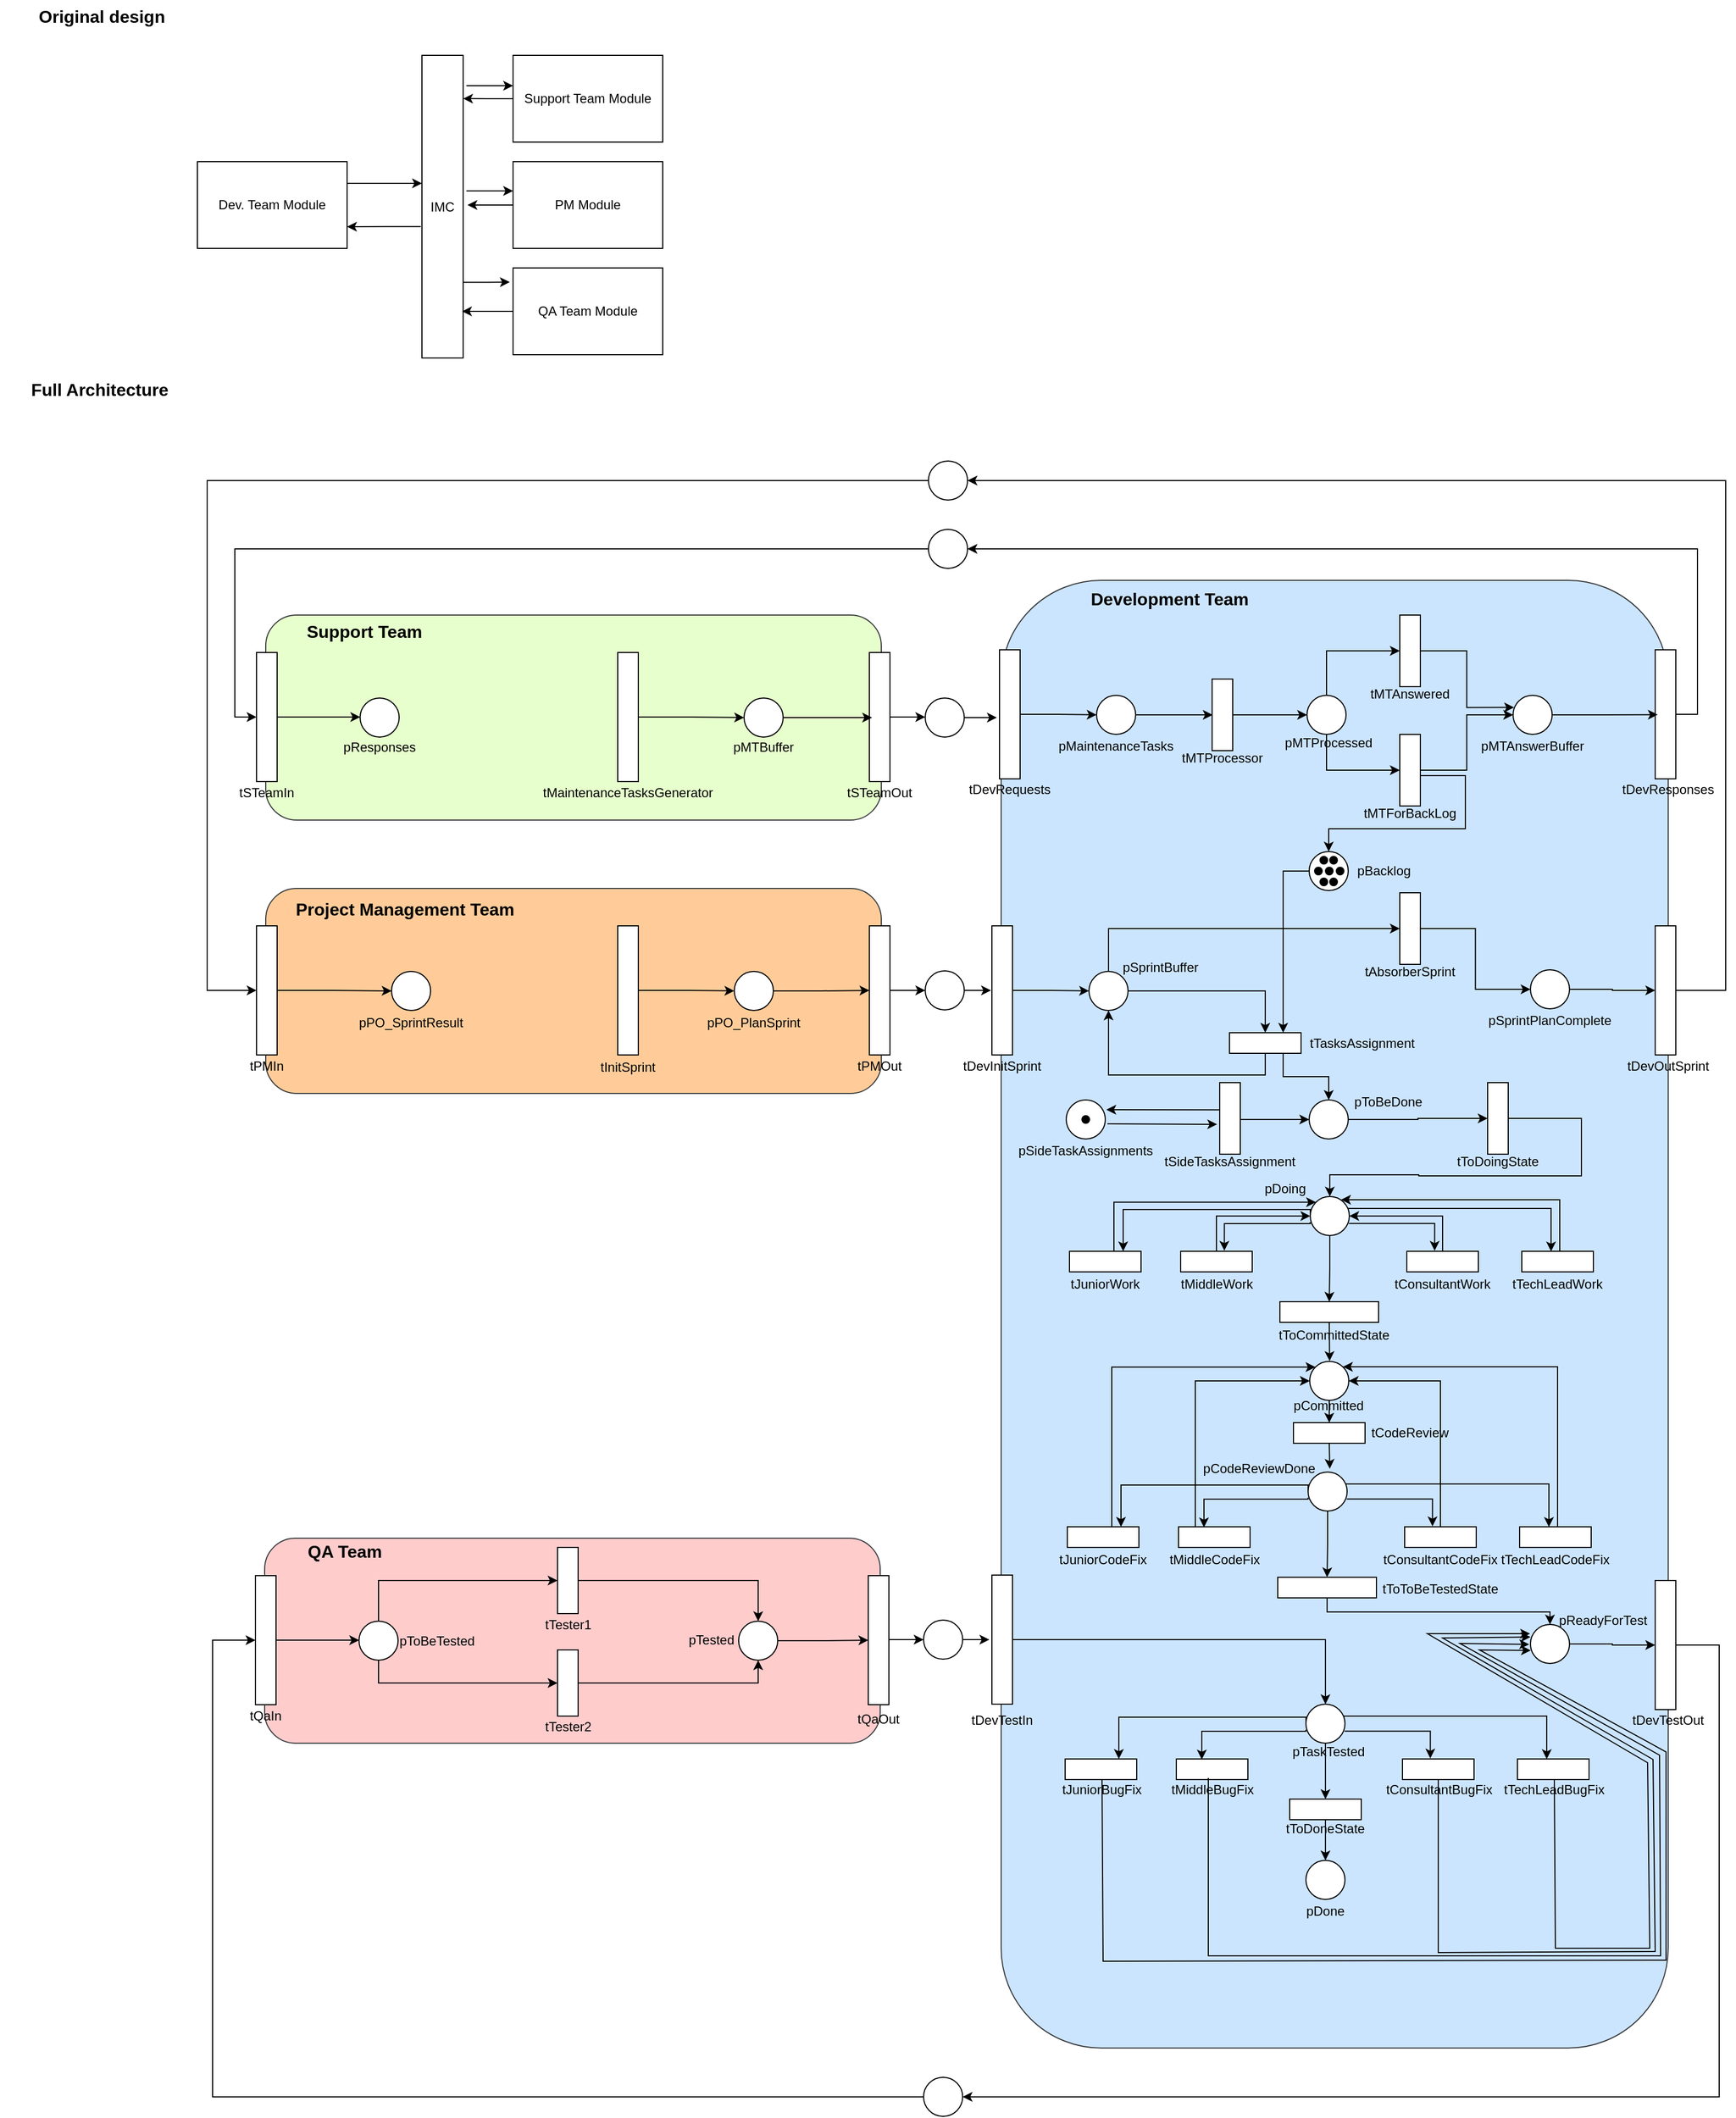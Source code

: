 <mxfile version="24.8.3" pages="7">
  <diagram name="Original design" id="sAPQkloYDufkFYCoo8nk">
    <mxGraphModel dx="3457" dy="1418" grid="0" gridSize="10" guides="1" tooltips="1" connect="1" arrows="1" fold="1" page="1" pageScale="1" pageWidth="850" pageHeight="1100" math="0" shadow="0">
      <root>
        <mxCell id="0" />
        <mxCell id="1" parent="0" />
        <mxCell id="6k2fyr0rWWZyNApLnriC-16" value="&lt;b&gt;&lt;font style=&quot;font-size: 16px;&quot;&gt;Full Architecture&lt;/font&gt;&lt;/b&gt;" style="text;html=1;align=center;verticalAlign=middle;whiteSpace=wrap;rounded=0;" vertex="1" parent="1">
          <mxGeometry x="-807.5" y="388" width="182" height="30" as="geometry" />
        </mxCell>
        <mxCell id="6k2fyr0rWWZyNApLnriC-18" value="" style="rounded=1;whiteSpace=wrap;html=1;fillColor=#cce5ff;strokeColor=#36393d;" vertex="1" parent="1">
          <mxGeometry x="115" y="579" width="615" height="1353" as="geometry" />
        </mxCell>
        <mxCell id="6k2fyr0rWWZyNApLnriC-19" style="edgeStyle=orthogonalEdgeStyle;rounded=0;orthogonalLoop=1;jettySize=auto;html=1;exitX=1;exitY=0.5;exitDx=0;exitDy=0;" edge="1" parent="1" source="6k2fyr0rWWZyNApLnriC-20" target="6k2fyr0rWWZyNApLnriC-23">
          <mxGeometry relative="1" as="geometry" />
        </mxCell>
        <mxCell id="6k2fyr0rWWZyNApLnriC-20" value="" style="rounded=0;whiteSpace=wrap;html=1;" vertex="1" parent="1">
          <mxGeometry x="113.5" y="643" width="19" height="119" as="geometry" />
        </mxCell>
        <mxCell id="6k2fyr0rWWZyNApLnriC-21" value="tDevRequests" style="text;html=1;align=center;verticalAlign=middle;whiteSpace=wrap;rounded=0;" vertex="1" parent="1">
          <mxGeometry x="93" y="757" width="60" height="30" as="geometry" />
        </mxCell>
        <mxCell id="6k2fyr0rWWZyNApLnriC-22" style="edgeStyle=orthogonalEdgeStyle;rounded=0;orthogonalLoop=1;jettySize=auto;html=1;exitX=1;exitY=0.5;exitDx=0;exitDy=0;" edge="1" parent="1" source="6k2fyr0rWWZyNApLnriC-23">
          <mxGeometry relative="1" as="geometry">
            <mxPoint x="310" y="703" as="targetPoint" />
          </mxGeometry>
        </mxCell>
        <mxCell id="6k2fyr0rWWZyNApLnriC-23" value="" style="ellipse;whiteSpace=wrap;html=1;aspect=fixed;" vertex="1" parent="1">
          <mxGeometry x="203" y="685" width="36" height="36" as="geometry" />
        </mxCell>
        <mxCell id="6k2fyr0rWWZyNApLnriC-24" value="pMaintenanceTasks" style="text;html=1;align=center;verticalAlign=middle;whiteSpace=wrap;rounded=0;" vertex="1" parent="1">
          <mxGeometry x="191" y="717" width="60" height="30" as="geometry" />
        </mxCell>
        <mxCell id="6k2fyr0rWWZyNApLnriC-25" style="edgeStyle=orthogonalEdgeStyle;rounded=0;orthogonalLoop=1;jettySize=auto;html=1;exitX=1;exitY=0.5;exitDx=0;exitDy=0;entryX=1;entryY=0.5;entryDx=0;entryDy=0;" edge="1" parent="1" source="6k2fyr0rWWZyNApLnriC-26" target="6k2fyr0rWWZyNApLnriC-190">
          <mxGeometry relative="1" as="geometry" />
        </mxCell>
        <mxCell id="6k2fyr0rWWZyNApLnriC-26" value="" style="rounded=0;whiteSpace=wrap;html=1;" vertex="1" parent="1">
          <mxGeometry x="718" y="643" width="19" height="119" as="geometry" />
        </mxCell>
        <mxCell id="6k2fyr0rWWZyNApLnriC-27" value="tDevResponses" style="text;html=1;align=center;verticalAlign=middle;whiteSpace=wrap;rounded=0;" vertex="1" parent="1">
          <mxGeometry x="700" y="757" width="60" height="30" as="geometry" />
        </mxCell>
        <mxCell id="6k2fyr0rWWZyNApLnriC-28" style="edgeStyle=orthogonalEdgeStyle;rounded=0;orthogonalLoop=1;jettySize=auto;html=1;exitX=1;exitY=0.5;exitDx=0;exitDy=0;entryX=0;entryY=0.5;entryDx=0;entryDy=0;" edge="1" parent="1" source="6k2fyr0rWWZyNApLnriC-29" target="6k2fyr0rWWZyNApLnriC-33">
          <mxGeometry relative="1" as="geometry" />
        </mxCell>
        <mxCell id="6k2fyr0rWWZyNApLnriC-29" value="" style="rounded=0;whiteSpace=wrap;html=1;" vertex="1" parent="1">
          <mxGeometry x="309.5" y="670" width="19" height="66" as="geometry" />
        </mxCell>
        <mxCell id="6k2fyr0rWWZyNApLnriC-30" value="tMTProcessor" style="text;html=1;align=center;verticalAlign=middle;whiteSpace=wrap;rounded=0;" vertex="1" parent="1">
          <mxGeometry x="289" y="728" width="60" height="30" as="geometry" />
        </mxCell>
        <mxCell id="6k2fyr0rWWZyNApLnriC-31" style="edgeStyle=orthogonalEdgeStyle;rounded=0;orthogonalLoop=1;jettySize=auto;html=1;exitX=0.5;exitY=0;exitDx=0;exitDy=0;entryX=0;entryY=0.5;entryDx=0;entryDy=0;" edge="1" parent="1" source="6k2fyr0rWWZyNApLnriC-33" target="6k2fyr0rWWZyNApLnriC-35">
          <mxGeometry relative="1" as="geometry" />
        </mxCell>
        <mxCell id="6k2fyr0rWWZyNApLnriC-32" style="edgeStyle=orthogonalEdgeStyle;rounded=0;orthogonalLoop=1;jettySize=auto;html=1;exitX=0.5;exitY=1;exitDx=0;exitDy=0;entryX=0;entryY=0.5;entryDx=0;entryDy=0;" edge="1" parent="1" source="6k2fyr0rWWZyNApLnriC-33" target="6k2fyr0rWWZyNApLnriC-43">
          <mxGeometry relative="1" as="geometry" />
        </mxCell>
        <mxCell id="6k2fyr0rWWZyNApLnriC-33" value="" style="ellipse;whiteSpace=wrap;html=1;aspect=fixed;" vertex="1" parent="1">
          <mxGeometry x="397" y="685" width="36" height="36" as="geometry" />
        </mxCell>
        <mxCell id="6k2fyr0rWWZyNApLnriC-34" value="pMTProcessed" style="text;html=1;align=center;verticalAlign=middle;whiteSpace=wrap;rounded=0;" vertex="1" parent="1">
          <mxGeometry x="387" y="714" width="60" height="30" as="geometry" />
        </mxCell>
        <mxCell id="6k2fyr0rWWZyNApLnriC-35" value="" style="rounded=0;whiteSpace=wrap;html=1;" vertex="1" parent="1">
          <mxGeometry x="482.5" y="611" width="19" height="66" as="geometry" />
        </mxCell>
        <mxCell id="6k2fyr0rWWZyNApLnriC-36" value="tMTAnswered" style="text;html=1;align=center;verticalAlign=middle;whiteSpace=wrap;rounded=0;" vertex="1" parent="1">
          <mxGeometry x="462" y="669" width="60" height="30" as="geometry" />
        </mxCell>
        <mxCell id="6k2fyr0rWWZyNApLnriC-37" style="edgeStyle=orthogonalEdgeStyle;rounded=0;orthogonalLoop=1;jettySize=auto;html=1;exitX=1;exitY=0.5;exitDx=0;exitDy=0;" edge="1" parent="1" source="6k2fyr0rWWZyNApLnriC-38">
          <mxGeometry relative="1" as="geometry">
            <mxPoint x="720.333" y="702.833" as="targetPoint" />
          </mxGeometry>
        </mxCell>
        <mxCell id="6k2fyr0rWWZyNApLnriC-38" value="" style="ellipse;whiteSpace=wrap;html=1;aspect=fixed;" vertex="1" parent="1">
          <mxGeometry x="587" y="685" width="36" height="36" as="geometry" />
        </mxCell>
        <mxCell id="6k2fyr0rWWZyNApLnriC-39" value="pMTAnswerBuffer" style="text;html=1;align=center;verticalAlign=middle;whiteSpace=wrap;rounded=0;" vertex="1" parent="1">
          <mxGeometry x="575" y="717" width="60" height="30" as="geometry" />
        </mxCell>
        <mxCell id="6k2fyr0rWWZyNApLnriC-40" style="edgeStyle=orthogonalEdgeStyle;rounded=0;orthogonalLoop=1;jettySize=auto;html=1;exitX=1;exitY=0.5;exitDx=0;exitDy=0;entryX=0.023;entryY=0.31;entryDx=0;entryDy=0;entryPerimeter=0;" edge="1" parent="1" source="6k2fyr0rWWZyNApLnriC-35" target="6k2fyr0rWWZyNApLnriC-38">
          <mxGeometry relative="1" as="geometry" />
        </mxCell>
        <mxCell id="6k2fyr0rWWZyNApLnriC-41" style="edgeStyle=orthogonalEdgeStyle;rounded=0;orthogonalLoop=1;jettySize=auto;html=1;exitX=1;exitY=0.5;exitDx=0;exitDy=0;entryX=0;entryY=0.5;entryDx=0;entryDy=0;" edge="1" parent="1" source="6k2fyr0rWWZyNApLnriC-43" target="6k2fyr0rWWZyNApLnriC-38">
          <mxGeometry relative="1" as="geometry" />
        </mxCell>
        <mxCell id="6k2fyr0rWWZyNApLnriC-42" style="edgeStyle=orthogonalEdgeStyle;rounded=0;orthogonalLoop=1;jettySize=auto;html=1;exitX=1;exitY=0.75;exitDx=0;exitDy=0;entryX=0.5;entryY=0;entryDx=0;entryDy=0;" edge="1" parent="1" source="6k2fyr0rWWZyNApLnriC-43" target="6k2fyr0rWWZyNApLnriC-46">
          <mxGeometry relative="1" as="geometry">
            <Array as="points">
              <mxPoint x="502" y="759" />
              <mxPoint x="543" y="759" />
              <mxPoint x="543" y="808" />
              <mxPoint x="417" y="808" />
            </Array>
          </mxGeometry>
        </mxCell>
        <mxCell id="6k2fyr0rWWZyNApLnriC-43" value="" style="rounded=0;whiteSpace=wrap;html=1;" vertex="1" parent="1">
          <mxGeometry x="482.5" y="721" width="19" height="66" as="geometry" />
        </mxCell>
        <mxCell id="6k2fyr0rWWZyNApLnriC-44" value="tMTForBackLog" style="text;html=1;align=center;verticalAlign=middle;whiteSpace=wrap;rounded=0;" vertex="1" parent="1">
          <mxGeometry x="462" y="779" width="60" height="30" as="geometry" />
        </mxCell>
        <mxCell id="6k2fyr0rWWZyNApLnriC-45" style="edgeStyle=orthogonalEdgeStyle;rounded=0;orthogonalLoop=1;jettySize=auto;html=1;exitX=0;exitY=0.5;exitDx=0;exitDy=0;entryX=0;entryY=0.25;entryDx=0;entryDy=0;" edge="1" parent="1" source="6k2fyr0rWWZyNApLnriC-46" target="6k2fyr0rWWZyNApLnriC-73">
          <mxGeometry relative="1" as="geometry" />
        </mxCell>
        <mxCell id="6k2fyr0rWWZyNApLnriC-46" value="" style="ellipse;whiteSpace=wrap;html=1;aspect=fixed;" vertex="1" parent="1">
          <mxGeometry x="399" y="829" width="36" height="36" as="geometry" />
        </mxCell>
        <mxCell id="6k2fyr0rWWZyNApLnriC-47" value="pBacklog" style="text;html=1;align=center;verticalAlign=middle;whiteSpace=wrap;rounded=0;" vertex="1" parent="1">
          <mxGeometry x="438" y="832" width="60" height="30" as="geometry" />
        </mxCell>
        <mxCell id="6k2fyr0rWWZyNApLnriC-48" style="edgeStyle=orthogonalEdgeStyle;rounded=0;orthogonalLoop=1;jettySize=auto;html=1;exitX=1;exitY=0.5;exitDx=0;exitDy=0;entryX=1;entryY=0.5;entryDx=0;entryDy=0;" edge="1" parent="1" source="6k2fyr0rWWZyNApLnriC-49" target="6k2fyr0rWWZyNApLnriC-209">
          <mxGeometry relative="1" as="geometry">
            <Array as="points">
              <mxPoint x="783" y="957" />
              <mxPoint x="783" y="487" />
            </Array>
          </mxGeometry>
        </mxCell>
        <mxCell id="6k2fyr0rWWZyNApLnriC-49" value="" style="rounded=0;whiteSpace=wrap;html=1;" vertex="1" parent="1">
          <mxGeometry x="718" y="897.5" width="19" height="119" as="geometry" />
        </mxCell>
        <mxCell id="6k2fyr0rWWZyNApLnriC-50" value="tDevOutSprint" style="text;html=1;align=center;verticalAlign=middle;whiteSpace=wrap;rounded=0;" vertex="1" parent="1">
          <mxGeometry x="700" y="1011.5" width="60" height="30" as="geometry" />
        </mxCell>
        <mxCell id="6k2fyr0rWWZyNApLnriC-51" style="edgeStyle=orthogonalEdgeStyle;rounded=0;orthogonalLoop=1;jettySize=auto;html=1;exitX=1;exitY=0.5;exitDx=0;exitDy=0;" edge="1" parent="1" source="6k2fyr0rWWZyNApLnriC-52" target="6k2fyr0rWWZyNApLnriC-56">
          <mxGeometry relative="1" as="geometry" />
        </mxCell>
        <mxCell id="6k2fyr0rWWZyNApLnriC-52" value="" style="rounded=0;whiteSpace=wrap;html=1;" vertex="1" parent="1">
          <mxGeometry x="106.5" y="897.5" width="19" height="119" as="geometry" />
        </mxCell>
        <mxCell id="6k2fyr0rWWZyNApLnriC-53" value="tDevInitSprint" style="text;html=1;align=center;verticalAlign=middle;whiteSpace=wrap;rounded=0;" vertex="1" parent="1">
          <mxGeometry x="86" y="1011.5" width="60" height="30" as="geometry" />
        </mxCell>
        <mxCell id="6k2fyr0rWWZyNApLnriC-54" style="edgeStyle=orthogonalEdgeStyle;rounded=0;orthogonalLoop=1;jettySize=auto;html=1;exitX=0.5;exitY=0;exitDx=0;exitDy=0;entryX=0;entryY=0.5;entryDx=0;entryDy=0;" edge="1" parent="1" source="6k2fyr0rWWZyNApLnriC-56" target="6k2fyr0rWWZyNApLnriC-66">
          <mxGeometry relative="1" as="geometry" />
        </mxCell>
        <mxCell id="6k2fyr0rWWZyNApLnriC-55" style="edgeStyle=orthogonalEdgeStyle;rounded=0;orthogonalLoop=1;jettySize=auto;html=1;exitX=1;exitY=0.5;exitDx=0;exitDy=0;entryX=0;entryY=0.5;entryDx=0;entryDy=0;" edge="1" parent="1" source="6k2fyr0rWWZyNApLnriC-56" target="6k2fyr0rWWZyNApLnriC-73">
          <mxGeometry relative="1" as="geometry" />
        </mxCell>
        <mxCell id="6k2fyr0rWWZyNApLnriC-56" value="" style="ellipse;whiteSpace=wrap;html=1;aspect=fixed;" vertex="1" parent="1">
          <mxGeometry x="196" y="939.5" width="36" height="36" as="geometry" />
        </mxCell>
        <mxCell id="6k2fyr0rWWZyNApLnriC-57" value="pSprintBuffer" style="text;html=1;align=center;verticalAlign=middle;whiteSpace=wrap;rounded=0;" vertex="1" parent="1">
          <mxGeometry x="232" y="921" width="60" height="30" as="geometry" />
        </mxCell>
        <mxCell id="6k2fyr0rWWZyNApLnriC-58" value="" style="ellipse;whiteSpace=wrap;html=1;aspect=fixed;strokeColor=#000000;fillColor=#000000;" vertex="1" parent="1">
          <mxGeometry x="409" y="833.5" width="7" height="7" as="geometry" />
        </mxCell>
        <mxCell id="6k2fyr0rWWZyNApLnriC-59" value="" style="ellipse;whiteSpace=wrap;html=1;aspect=fixed;strokeColor=#000000;fillColor=#000000;" vertex="1" parent="1">
          <mxGeometry x="414" y="843.5" width="7" height="7" as="geometry" />
        </mxCell>
        <mxCell id="6k2fyr0rWWZyNApLnriC-60" value="" style="ellipse;whiteSpace=wrap;html=1;aspect=fixed;strokeColor=#000000;fillColor=#000000;" vertex="1" parent="1">
          <mxGeometry x="418" y="853.5" width="7" height="7" as="geometry" />
        </mxCell>
        <mxCell id="6k2fyr0rWWZyNApLnriC-61" value="" style="ellipse;whiteSpace=wrap;html=1;aspect=fixed;strokeColor=#000000;fillColor=#000000;" vertex="1" parent="1">
          <mxGeometry x="418" y="833.5" width="7" height="7" as="geometry" />
        </mxCell>
        <mxCell id="6k2fyr0rWWZyNApLnriC-62" value="" style="ellipse;whiteSpace=wrap;html=1;aspect=fixed;strokeColor=#000000;fillColor=#000000;" vertex="1" parent="1">
          <mxGeometry x="424" y="843.5" width="7" height="7" as="geometry" />
        </mxCell>
        <mxCell id="6k2fyr0rWWZyNApLnriC-63" value="" style="ellipse;whiteSpace=wrap;html=1;aspect=fixed;strokeColor=#000000;fillColor=#000000;" vertex="1" parent="1">
          <mxGeometry x="404" y="843.5" width="7" height="7" as="geometry" />
        </mxCell>
        <mxCell id="6k2fyr0rWWZyNApLnriC-64" value="" style="ellipse;whiteSpace=wrap;html=1;aspect=fixed;strokeColor=#000000;fillColor=#000000;" vertex="1" parent="1">
          <mxGeometry x="409" y="853.5" width="7" height="7" as="geometry" />
        </mxCell>
        <mxCell id="6k2fyr0rWWZyNApLnriC-65" style="edgeStyle=orthogonalEdgeStyle;rounded=0;orthogonalLoop=1;jettySize=auto;html=1;exitX=1;exitY=0.5;exitDx=0;exitDy=0;entryX=0;entryY=0.5;entryDx=0;entryDy=0;" edge="1" parent="1" source="6k2fyr0rWWZyNApLnriC-66" target="6k2fyr0rWWZyNApLnriC-69">
          <mxGeometry relative="1" as="geometry" />
        </mxCell>
        <mxCell id="6k2fyr0rWWZyNApLnriC-66" value="" style="rounded=0;whiteSpace=wrap;html=1;" vertex="1" parent="1">
          <mxGeometry x="482.5" y="867" width="19" height="66" as="geometry" />
        </mxCell>
        <mxCell id="6k2fyr0rWWZyNApLnriC-67" value="tAbsorberSprint" style="text;html=1;align=center;verticalAlign=middle;whiteSpace=wrap;rounded=0;" vertex="1" parent="1">
          <mxGeometry x="462" y="925" width="60" height="30" as="geometry" />
        </mxCell>
        <mxCell id="6k2fyr0rWWZyNApLnriC-68" style="edgeStyle=orthogonalEdgeStyle;rounded=0;orthogonalLoop=1;jettySize=auto;html=1;exitX=1;exitY=0.5;exitDx=0;exitDy=0;entryX=0;entryY=0.5;entryDx=0;entryDy=0;" edge="1" parent="1" source="6k2fyr0rWWZyNApLnriC-69" target="6k2fyr0rWWZyNApLnriC-49">
          <mxGeometry relative="1" as="geometry" />
        </mxCell>
        <mxCell id="6k2fyr0rWWZyNApLnriC-69" value="" style="ellipse;whiteSpace=wrap;html=1;aspect=fixed;" vertex="1" parent="1">
          <mxGeometry x="603" y="938" width="36" height="36" as="geometry" />
        </mxCell>
        <mxCell id="6k2fyr0rWWZyNApLnriC-70" value="pSprintPlanComplete" style="text;html=1;align=center;verticalAlign=middle;whiteSpace=wrap;rounded=0;" vertex="1" parent="1">
          <mxGeometry x="591" y="970" width="60" height="30" as="geometry" />
        </mxCell>
        <mxCell id="6k2fyr0rWWZyNApLnriC-71" style="edgeStyle=orthogonalEdgeStyle;rounded=0;orthogonalLoop=1;jettySize=auto;html=1;exitX=1;exitY=0.5;exitDx=0;exitDy=0;entryX=0.5;entryY=1;entryDx=0;entryDy=0;" edge="1" parent="1" source="6k2fyr0rWWZyNApLnriC-73" target="6k2fyr0rWWZyNApLnriC-56">
          <mxGeometry relative="1" as="geometry" />
        </mxCell>
        <mxCell id="6k2fyr0rWWZyNApLnriC-72" style="edgeStyle=orthogonalEdgeStyle;rounded=0;orthogonalLoop=1;jettySize=auto;html=1;exitX=1;exitY=0.25;exitDx=0;exitDy=0;entryX=0.5;entryY=0;entryDx=0;entryDy=0;" edge="1" parent="1" source="6k2fyr0rWWZyNApLnriC-73" target="6k2fyr0rWWZyNApLnriC-76">
          <mxGeometry relative="1" as="geometry" />
        </mxCell>
        <mxCell id="6k2fyr0rWWZyNApLnriC-73" value="" style="rounded=0;whiteSpace=wrap;html=1;rotation=90;" vertex="1" parent="1">
          <mxGeometry x="349" y="972.5" width="19" height="66" as="geometry" />
        </mxCell>
        <mxCell id="6k2fyr0rWWZyNApLnriC-74" value="tTasksAssignment" style="text;html=1;align=center;verticalAlign=middle;whiteSpace=wrap;rounded=0;" vertex="1" parent="1">
          <mxGeometry x="417.5" y="990.5" width="60" height="30" as="geometry" />
        </mxCell>
        <mxCell id="6k2fyr0rWWZyNApLnriC-75" style="edgeStyle=orthogonalEdgeStyle;rounded=0;orthogonalLoop=1;jettySize=auto;html=1;exitX=1;exitY=0.5;exitDx=0;exitDy=0;entryX=0;entryY=0.5;entryDx=0;entryDy=0;" edge="1" parent="1" source="6k2fyr0rWWZyNApLnriC-76" target="6k2fyr0rWWZyNApLnriC-87">
          <mxGeometry relative="1" as="geometry" />
        </mxCell>
        <mxCell id="6k2fyr0rWWZyNApLnriC-76" value="" style="ellipse;whiteSpace=wrap;html=1;aspect=fixed;" vertex="1" parent="1">
          <mxGeometry x="399" y="1058" width="36" height="36" as="geometry" />
        </mxCell>
        <mxCell id="6k2fyr0rWWZyNApLnriC-77" value="pToBeDone" style="text;html=1;align=center;verticalAlign=middle;whiteSpace=wrap;rounded=0;" vertex="1" parent="1">
          <mxGeometry x="441.5" y="1045" width="60" height="30" as="geometry" />
        </mxCell>
        <mxCell id="6k2fyr0rWWZyNApLnriC-78" style="edgeStyle=orthogonalEdgeStyle;rounded=0;orthogonalLoop=1;jettySize=auto;html=1;exitX=1;exitY=0.5;exitDx=0;exitDy=0;entryX=0;entryY=0.5;entryDx=0;entryDy=0;" edge="1" parent="1" source="6k2fyr0rWWZyNApLnriC-79" target="6k2fyr0rWWZyNApLnriC-76">
          <mxGeometry relative="1" as="geometry">
            <Array as="points">
              <mxPoint x="336" y="1076" />
            </Array>
          </mxGeometry>
        </mxCell>
        <mxCell id="6k2fyr0rWWZyNApLnriC-79" value="" style="rounded=0;whiteSpace=wrap;html=1;" vertex="1" parent="1">
          <mxGeometry x="316.5" y="1042" width="19" height="66" as="geometry" />
        </mxCell>
        <mxCell id="6k2fyr0rWWZyNApLnriC-80" value="tSideTasksAssignment" style="text;html=1;align=center;verticalAlign=middle;whiteSpace=wrap;rounded=0;" vertex="1" parent="1">
          <mxGeometry x="296" y="1100" width="60" height="30" as="geometry" />
        </mxCell>
        <mxCell id="6k2fyr0rWWZyNApLnriC-81" value="" style="ellipse;whiteSpace=wrap;html=1;aspect=fixed;" vertex="1" parent="1">
          <mxGeometry x="175" y="1058" width="36" height="36" as="geometry" />
        </mxCell>
        <mxCell id="6k2fyr0rWWZyNApLnriC-82" value="pSideTaskAssignments" style="text;html=1;align=center;verticalAlign=middle;whiteSpace=wrap;rounded=0;" vertex="1" parent="1">
          <mxGeometry x="163" y="1090" width="60" height="30" as="geometry" />
        </mxCell>
        <mxCell id="6k2fyr0rWWZyNApLnriC-83" value="" style="endArrow=classic;html=1;rounded=0;exitX=-0.015;exitY=0.38;exitDx=0;exitDy=0;exitPerimeter=0;" edge="1" parent="1" source="6k2fyr0rWWZyNApLnriC-79">
          <mxGeometry width="50" height="50" relative="1" as="geometry">
            <mxPoint x="313" y="1067" as="sourcePoint" />
            <mxPoint x="212" y="1067" as="targetPoint" />
          </mxGeometry>
        </mxCell>
        <mxCell id="6k2fyr0rWWZyNApLnriC-84" value="" style="endArrow=classic;html=1;rounded=0;entryX=-0.124;entryY=0.583;entryDx=0;entryDy=0;entryPerimeter=0;" edge="1" parent="1" target="6k2fyr0rWWZyNApLnriC-79">
          <mxGeometry width="50" height="50" relative="1" as="geometry">
            <mxPoint x="213" y="1080" as="sourcePoint" />
            <mxPoint x="268" y="1095" as="targetPoint" />
          </mxGeometry>
        </mxCell>
        <mxCell id="6k2fyr0rWWZyNApLnriC-85" value="" style="ellipse;whiteSpace=wrap;html=1;aspect=fixed;strokeColor=#000000;fillColor=#000000;" vertex="1" parent="1">
          <mxGeometry x="189.5" y="1072.5" width="7" height="7" as="geometry" />
        </mxCell>
        <mxCell id="6k2fyr0rWWZyNApLnriC-86" style="edgeStyle=orthogonalEdgeStyle;rounded=0;orthogonalLoop=1;jettySize=auto;html=1;exitX=1;exitY=0.5;exitDx=0;exitDy=0;entryX=0.5;entryY=0;entryDx=0;entryDy=0;" edge="1" parent="1" source="6k2fyr0rWWZyNApLnriC-87" target="6k2fyr0rWWZyNApLnriC-92">
          <mxGeometry relative="1" as="geometry">
            <Array as="points">
              <mxPoint x="650" y="1075" />
              <mxPoint x="650" y="1128" />
              <mxPoint x="500" y="1128" />
              <mxPoint x="418" y="1127" />
            </Array>
          </mxGeometry>
        </mxCell>
        <mxCell id="6k2fyr0rWWZyNApLnriC-87" value="" style="rounded=0;whiteSpace=wrap;html=1;" vertex="1" parent="1">
          <mxGeometry x="563.5" y="1042" width="19" height="66" as="geometry" />
        </mxCell>
        <mxCell id="6k2fyr0rWWZyNApLnriC-88" value="tToDoingState" style="text;html=1;align=center;verticalAlign=middle;whiteSpace=wrap;rounded=0;" vertex="1" parent="1">
          <mxGeometry x="543" y="1100" width="60" height="30" as="geometry" />
        </mxCell>
        <mxCell id="6k2fyr0rWWZyNApLnriC-89" style="edgeStyle=orthogonalEdgeStyle;rounded=0;orthogonalLoop=1;jettySize=auto;html=1;exitX=0;exitY=0.5;exitDx=0;exitDy=0;entryX=0;entryY=0.25;entryDx=0;entryDy=0;" edge="1" parent="1" source="6k2fyr0rWWZyNApLnriC-92" target="6k2fyr0rWWZyNApLnriC-95">
          <mxGeometry relative="1" as="geometry">
            <Array as="points">
              <mxPoint x="400" y="1159" />
              <mxPoint x="227" y="1159" />
            </Array>
          </mxGeometry>
        </mxCell>
        <mxCell id="6k2fyr0rWWZyNApLnriC-90" style="edgeStyle=orthogonalEdgeStyle;rounded=0;orthogonalLoop=1;jettySize=auto;html=1;exitX=0.972;exitY=0.341;exitDx=0;exitDy=0;exitPerimeter=0;entryX=0.006;entryY=0.598;entryDx=0;entryDy=0;entryPerimeter=0;" edge="1" parent="1" source="6k2fyr0rWWZyNApLnriC-92" target="6k2fyr0rWWZyNApLnriC-101">
          <mxGeometry relative="1" as="geometry">
            <mxPoint x="666" y="1169" as="targetPoint" />
            <Array as="points">
              <mxPoint x="435" y="1158" />
              <mxPoint x="622" y="1158" />
              <mxPoint x="622" y="1198" />
            </Array>
          </mxGeometry>
        </mxCell>
        <mxCell id="6k2fyr0rWWZyNApLnriC-91" style="edgeStyle=orthogonalEdgeStyle;rounded=0;orthogonalLoop=1;jettySize=auto;html=1;exitX=0.5;exitY=1;exitDx=0;exitDy=0;entryX=0;entryY=0.5;entryDx=0;entryDy=0;" edge="1" parent="1" source="6k2fyr0rWWZyNApLnriC-92" target="6k2fyr0rWWZyNApLnriC-109">
          <mxGeometry relative="1" as="geometry" />
        </mxCell>
        <mxCell id="6k2fyr0rWWZyNApLnriC-92" value="" style="ellipse;whiteSpace=wrap;html=1;aspect=fixed;" vertex="1" parent="1">
          <mxGeometry x="400" y="1147" width="36" height="36" as="geometry" />
        </mxCell>
        <mxCell id="6k2fyr0rWWZyNApLnriC-93" value="pDoing" style="text;html=1;align=center;verticalAlign=middle;whiteSpace=wrap;rounded=0;" vertex="1" parent="1">
          <mxGeometry x="347" y="1125" width="60" height="30" as="geometry" />
        </mxCell>
        <mxCell id="6k2fyr0rWWZyNApLnriC-94" style="edgeStyle=orthogonalEdgeStyle;rounded=0;orthogonalLoop=1;jettySize=auto;html=1;exitX=0;exitY=0.5;exitDx=0;exitDy=0;entryX=0;entryY=0;entryDx=0;entryDy=0;" edge="1" parent="1" source="6k2fyr0rWWZyNApLnriC-95" target="6k2fyr0rWWZyNApLnriC-92">
          <mxGeometry relative="1" as="geometry">
            <Array as="points">
              <mxPoint x="219" y="1197" />
              <mxPoint x="219" y="1152" />
            </Array>
          </mxGeometry>
        </mxCell>
        <mxCell id="6k2fyr0rWWZyNApLnriC-95" value="" style="rounded=0;whiteSpace=wrap;html=1;rotation=90;" vertex="1" parent="1">
          <mxGeometry x="201.5" y="1174" width="19" height="66" as="geometry" />
        </mxCell>
        <mxCell id="6k2fyr0rWWZyNApLnriC-96" value="tJuniorWork" style="text;html=1;align=center;verticalAlign=middle;whiteSpace=wrap;rounded=0;" vertex="1" parent="1">
          <mxGeometry x="181" y="1213" width="60" height="30" as="geometry" />
        </mxCell>
        <mxCell id="6k2fyr0rWWZyNApLnriC-97" style="edgeStyle=orthogonalEdgeStyle;rounded=0;orthogonalLoop=1;jettySize=auto;html=1;exitX=0;exitY=0.5;exitDx=0;exitDy=0;entryX=0;entryY=0.5;entryDx=0;entryDy=0;" edge="1" parent="1" source="6k2fyr0rWWZyNApLnriC-98" target="6k2fyr0rWWZyNApLnriC-92">
          <mxGeometry relative="1" as="geometry" />
        </mxCell>
        <mxCell id="6k2fyr0rWWZyNApLnriC-98" value="" style="rounded=0;whiteSpace=wrap;html=1;rotation=90;" vertex="1" parent="1">
          <mxGeometry x="304" y="1174" width="19" height="66" as="geometry" />
        </mxCell>
        <mxCell id="6k2fyr0rWWZyNApLnriC-99" value="tMiddleWork" style="text;html=1;align=center;verticalAlign=middle;whiteSpace=wrap;rounded=0;" vertex="1" parent="1">
          <mxGeometry x="283.5" y="1213" width="60" height="30" as="geometry" />
        </mxCell>
        <mxCell id="6k2fyr0rWWZyNApLnriC-100" style="edgeStyle=orthogonalEdgeStyle;rounded=0;orthogonalLoop=1;jettySize=auto;html=1;exitX=-0.003;exitY=0.655;exitDx=0;exitDy=0;entryX=-0.029;entryY=0.39;entryDx=0;entryDy=0;entryPerimeter=0;exitPerimeter=0;" edge="1" parent="1" source="6k2fyr0rWWZyNApLnriC-92" target="6k2fyr0rWWZyNApLnriC-98">
          <mxGeometry relative="1" as="geometry">
            <Array as="points">
              <mxPoint x="400" y="1172" />
              <mxPoint x="321" y="1172" />
            </Array>
          </mxGeometry>
        </mxCell>
        <mxCell id="6k2fyr0rWWZyNApLnriC-101" value="" style="rounded=0;whiteSpace=wrap;html=1;rotation=90;" vertex="1" parent="1">
          <mxGeometry x="618.5" y="1174" width="19" height="66" as="geometry" />
        </mxCell>
        <mxCell id="6k2fyr0rWWZyNApLnriC-102" value="tTechLeadWork" style="text;html=1;align=center;verticalAlign=middle;whiteSpace=wrap;rounded=0;" vertex="1" parent="1">
          <mxGeometry x="598" y="1213" width="60" height="30" as="geometry" />
        </mxCell>
        <mxCell id="6k2fyr0rWWZyNApLnriC-103" style="edgeStyle=orthogonalEdgeStyle;rounded=0;orthogonalLoop=1;jettySize=auto;html=1;exitX=0;exitY=0.5;exitDx=0;exitDy=0;entryX=1;entryY=0.5;entryDx=0;entryDy=0;" edge="1" parent="1" source="6k2fyr0rWWZyNApLnriC-104" target="6k2fyr0rWWZyNApLnriC-92">
          <mxGeometry relative="1" as="geometry" />
        </mxCell>
        <mxCell id="6k2fyr0rWWZyNApLnriC-104" value="" style="rounded=0;whiteSpace=wrap;html=1;rotation=90;" vertex="1" parent="1">
          <mxGeometry x="512.5" y="1174" width="19" height="66" as="geometry" />
        </mxCell>
        <mxCell id="6k2fyr0rWWZyNApLnriC-105" value="tConsultantWork" style="text;html=1;align=center;verticalAlign=middle;whiteSpace=wrap;rounded=0;" vertex="1" parent="1">
          <mxGeometry x="492" y="1213" width="60" height="30" as="geometry" />
        </mxCell>
        <mxCell id="6k2fyr0rWWZyNApLnriC-106" style="edgeStyle=orthogonalEdgeStyle;rounded=0;orthogonalLoop=1;jettySize=auto;html=1;exitX=0;exitY=0.5;exitDx=0;exitDy=0;entryX=0.788;entryY=0.056;entryDx=0;entryDy=0;entryPerimeter=0;" edge="1" parent="1" source="6k2fyr0rWWZyNApLnriC-101" target="6k2fyr0rWWZyNApLnriC-92">
          <mxGeometry relative="1" as="geometry">
            <Array as="points">
              <mxPoint x="630" y="1198" />
              <mxPoint x="630" y="1150" />
              <mxPoint x="428" y="1150" />
            </Array>
          </mxGeometry>
        </mxCell>
        <mxCell id="6k2fyr0rWWZyNApLnriC-107" style="edgeStyle=orthogonalEdgeStyle;rounded=0;orthogonalLoop=1;jettySize=auto;html=1;exitX=0.991;exitY=0.692;exitDx=0;exitDy=0;entryX=-0.025;entryY=0.611;entryDx=0;entryDy=0;entryPerimeter=0;exitPerimeter=0;" edge="1" parent="1" source="6k2fyr0rWWZyNApLnriC-92" target="6k2fyr0rWWZyNApLnriC-104">
          <mxGeometry relative="1" as="geometry" />
        </mxCell>
        <mxCell id="6k2fyr0rWWZyNApLnriC-108" style="edgeStyle=orthogonalEdgeStyle;rounded=0;orthogonalLoop=1;jettySize=auto;html=1;exitX=1;exitY=0.5;exitDx=0;exitDy=0;" edge="1" parent="1" source="6k2fyr0rWWZyNApLnriC-109">
          <mxGeometry relative="1" as="geometry">
            <mxPoint x="417.833" y="1298.667" as="targetPoint" />
          </mxGeometry>
        </mxCell>
        <mxCell id="6k2fyr0rWWZyNApLnriC-109" value="" style="rounded=0;whiteSpace=wrap;html=1;rotation=90;" vertex="1" parent="1">
          <mxGeometry x="408" y="1208" width="19" height="91" as="geometry" />
        </mxCell>
        <mxCell id="6k2fyr0rWWZyNApLnriC-110" value="tToCommittedState" style="text;html=1;align=center;verticalAlign=middle;whiteSpace=wrap;rounded=0;" vertex="1" parent="1">
          <mxGeometry x="391.5" y="1260" width="60" height="30" as="geometry" />
        </mxCell>
        <mxCell id="6k2fyr0rWWZyNApLnriC-111" style="edgeStyle=orthogonalEdgeStyle;rounded=0;orthogonalLoop=1;jettySize=auto;html=1;exitX=0.5;exitY=1;exitDx=0;exitDy=0;entryX=0;entryY=0.5;entryDx=0;entryDy=0;" edge="1" parent="1" source="6k2fyr0rWWZyNApLnriC-112" target="6k2fyr0rWWZyNApLnriC-115">
          <mxGeometry relative="1" as="geometry" />
        </mxCell>
        <mxCell id="6k2fyr0rWWZyNApLnriC-112" value="" style="ellipse;whiteSpace=wrap;html=1;aspect=fixed;" vertex="1" parent="1">
          <mxGeometry x="399.5" y="1299" width="36" height="36" as="geometry" />
        </mxCell>
        <mxCell id="6k2fyr0rWWZyNApLnriC-113" value="pCommitted" style="text;html=1;align=center;verticalAlign=middle;whiteSpace=wrap;rounded=0;" vertex="1" parent="1">
          <mxGeometry x="386.5" y="1325" width="60" height="30" as="geometry" />
        </mxCell>
        <mxCell id="6k2fyr0rWWZyNApLnriC-114" style="edgeStyle=orthogonalEdgeStyle;rounded=0;orthogonalLoop=1;jettySize=auto;html=1;exitX=1;exitY=0.5;exitDx=0;exitDy=0;entryX=0.5;entryY=0;entryDx=0;entryDy=0;" edge="1" parent="1" source="6k2fyr0rWWZyNApLnriC-115">
          <mxGeometry relative="1" as="geometry">
            <mxPoint x="418" y="1398" as="targetPoint" />
          </mxGeometry>
        </mxCell>
        <mxCell id="6k2fyr0rWWZyNApLnriC-115" value="" style="rounded=0;whiteSpace=wrap;html=1;rotation=90;" vertex="1" parent="1">
          <mxGeometry x="408" y="1332" width="19" height="66" as="geometry" />
        </mxCell>
        <mxCell id="6k2fyr0rWWZyNApLnriC-116" value="tCodeReview" style="text;html=1;align=center;verticalAlign=middle;whiteSpace=wrap;rounded=0;" vertex="1" parent="1">
          <mxGeometry x="462" y="1350" width="60" height="30" as="geometry" />
        </mxCell>
        <mxCell id="6k2fyr0rWWZyNApLnriC-117" value="pCodeReviewDone" style="text;html=1;align=center;verticalAlign=middle;whiteSpace=wrap;rounded=0;" vertex="1" parent="1">
          <mxGeometry x="323" y="1383" width="60" height="30" as="geometry" />
        </mxCell>
        <mxCell id="6k2fyr0rWWZyNApLnriC-118" style="edgeStyle=orthogonalEdgeStyle;rounded=0;orthogonalLoop=1;jettySize=auto;html=1;exitX=0;exitY=0.5;exitDx=0;exitDy=0;entryX=0;entryY=0.25;entryDx=0;entryDy=0;" edge="1" parent="1" source="6k2fyr0rWWZyNApLnriC-121" target="6k2fyr0rWWZyNApLnriC-123">
          <mxGeometry relative="1" as="geometry">
            <Array as="points">
              <mxPoint x="398" y="1413" />
              <mxPoint x="225" y="1413" />
            </Array>
          </mxGeometry>
        </mxCell>
        <mxCell id="6k2fyr0rWWZyNApLnriC-119" style="edgeStyle=orthogonalEdgeStyle;rounded=0;orthogonalLoop=1;jettySize=auto;html=1;exitX=0.972;exitY=0.341;exitDx=0;exitDy=0;exitPerimeter=0;entryX=0.006;entryY=0.598;entryDx=0;entryDy=0;entryPerimeter=0;" edge="1" parent="1" source="6k2fyr0rWWZyNApLnriC-121" target="6k2fyr0rWWZyNApLnriC-129">
          <mxGeometry relative="1" as="geometry">
            <mxPoint x="664" y="1423" as="targetPoint" />
            <Array as="points">
              <mxPoint x="433" y="1412" />
              <mxPoint x="620" y="1412" />
              <mxPoint x="620" y="1452" />
            </Array>
          </mxGeometry>
        </mxCell>
        <mxCell id="6k2fyr0rWWZyNApLnriC-120" style="edgeStyle=orthogonalEdgeStyle;rounded=0;orthogonalLoop=1;jettySize=auto;html=1;exitX=0.5;exitY=1;exitDx=0;exitDy=0;entryX=0;entryY=0.5;entryDx=0;entryDy=0;" edge="1" parent="1" source="6k2fyr0rWWZyNApLnriC-121" target="6k2fyr0rWWZyNApLnriC-137">
          <mxGeometry relative="1" as="geometry" />
        </mxCell>
        <mxCell id="6k2fyr0rWWZyNApLnriC-121" value="" style="ellipse;whiteSpace=wrap;html=1;aspect=fixed;" vertex="1" parent="1">
          <mxGeometry x="398" y="1401" width="36" height="36" as="geometry" />
        </mxCell>
        <mxCell id="6k2fyr0rWWZyNApLnriC-122" style="edgeStyle=orthogonalEdgeStyle;rounded=0;orthogonalLoop=1;jettySize=auto;html=1;exitX=0;exitY=0.5;exitDx=0;exitDy=0;entryX=0;entryY=0;entryDx=0;entryDy=0;" edge="1" parent="1" source="6k2fyr0rWWZyNApLnriC-123" target="6k2fyr0rWWZyNApLnriC-112">
          <mxGeometry relative="1" as="geometry">
            <Array as="points">
              <mxPoint x="217" y="1451" />
              <mxPoint x="217" y="1304" />
            </Array>
          </mxGeometry>
        </mxCell>
        <mxCell id="6k2fyr0rWWZyNApLnriC-123" value="" style="rounded=0;whiteSpace=wrap;html=1;rotation=90;" vertex="1" parent="1">
          <mxGeometry x="199.5" y="1428" width="19" height="66" as="geometry" />
        </mxCell>
        <mxCell id="6k2fyr0rWWZyNApLnriC-124" value="tJuniorCodeFix" style="text;html=1;align=center;verticalAlign=middle;whiteSpace=wrap;rounded=0;" vertex="1" parent="1">
          <mxGeometry x="179" y="1467" width="60" height="30" as="geometry" />
        </mxCell>
        <mxCell id="6k2fyr0rWWZyNApLnriC-125" style="edgeStyle=orthogonalEdgeStyle;rounded=0;orthogonalLoop=1;jettySize=auto;html=1;exitX=0;exitY=0.75;exitDx=0;exitDy=0;entryX=0;entryY=0.5;entryDx=0;entryDy=0;" edge="1" parent="1" source="6k2fyr0rWWZyNApLnriC-126" target="6k2fyr0rWWZyNApLnriC-112">
          <mxGeometry relative="1" as="geometry">
            <Array as="points">
              <mxPoint x="294" y="1452" />
              <mxPoint x="294" y="1317" />
            </Array>
          </mxGeometry>
        </mxCell>
        <mxCell id="6k2fyr0rWWZyNApLnriC-126" value="" style="rounded=0;whiteSpace=wrap;html=1;rotation=90;" vertex="1" parent="1">
          <mxGeometry x="302" y="1428" width="19" height="66" as="geometry" />
        </mxCell>
        <mxCell id="6k2fyr0rWWZyNApLnriC-127" value="tMiddleCodeFix" style="text;html=1;align=center;verticalAlign=middle;whiteSpace=wrap;rounded=0;" vertex="1" parent="1">
          <mxGeometry x="281.5" y="1467" width="60" height="30" as="geometry" />
        </mxCell>
        <mxCell id="6k2fyr0rWWZyNApLnriC-128" style="edgeStyle=orthogonalEdgeStyle;rounded=0;orthogonalLoop=1;jettySize=auto;html=1;exitX=-0.003;exitY=0.655;exitDx=0;exitDy=0;entryX=0.028;entryY=0.638;entryDx=0;entryDy=0;exitPerimeter=0;entryPerimeter=0;" edge="1" parent="1" source="6k2fyr0rWWZyNApLnriC-121" target="6k2fyr0rWWZyNApLnriC-126">
          <mxGeometry relative="1" as="geometry">
            <Array as="points">
              <mxPoint x="398" y="1426" />
              <mxPoint x="302" y="1426" />
              <mxPoint x="302" y="1452" />
            </Array>
          </mxGeometry>
        </mxCell>
        <mxCell id="6k2fyr0rWWZyNApLnriC-129" value="" style="rounded=0;whiteSpace=wrap;html=1;rotation=90;" vertex="1" parent="1">
          <mxGeometry x="616.5" y="1428" width="19" height="66" as="geometry" />
        </mxCell>
        <mxCell id="6k2fyr0rWWZyNApLnriC-130" value="tTechLeadCodeFix" style="text;html=1;align=center;verticalAlign=middle;whiteSpace=wrap;rounded=0;" vertex="1" parent="1">
          <mxGeometry x="596" y="1467" width="60" height="30" as="geometry" />
        </mxCell>
        <mxCell id="6k2fyr0rWWZyNApLnriC-131" style="edgeStyle=orthogonalEdgeStyle;rounded=0;orthogonalLoop=1;jettySize=auto;html=1;exitX=0;exitY=0.5;exitDx=0;exitDy=0;entryX=1;entryY=0.5;entryDx=0;entryDy=0;" edge="1" parent="1" source="6k2fyr0rWWZyNApLnriC-132" target="6k2fyr0rWWZyNApLnriC-112">
          <mxGeometry relative="1" as="geometry" />
        </mxCell>
        <mxCell id="6k2fyr0rWWZyNApLnriC-132" value="" style="rounded=0;whiteSpace=wrap;html=1;rotation=90;" vertex="1" parent="1">
          <mxGeometry x="510.5" y="1428" width="19" height="66" as="geometry" />
        </mxCell>
        <mxCell id="6k2fyr0rWWZyNApLnriC-133" value="tConsultantCodeFix" style="text;html=1;align=center;verticalAlign=middle;whiteSpace=wrap;rounded=0;" vertex="1" parent="1">
          <mxGeometry x="490" y="1467" width="60" height="30" as="geometry" />
        </mxCell>
        <mxCell id="6k2fyr0rWWZyNApLnriC-134" style="edgeStyle=orthogonalEdgeStyle;rounded=0;orthogonalLoop=1;jettySize=auto;html=1;exitX=0;exitY=0.5;exitDx=0;exitDy=0;entryX=1;entryY=0;entryDx=0;entryDy=0;" edge="1" parent="1" source="6k2fyr0rWWZyNApLnriC-129" target="6k2fyr0rWWZyNApLnriC-112">
          <mxGeometry relative="1" as="geometry">
            <Array as="points">
              <mxPoint x="628" y="1451" />
              <mxPoint x="628" y="1304" />
              <mxPoint x="430" y="1304" />
            </Array>
          </mxGeometry>
        </mxCell>
        <mxCell id="6k2fyr0rWWZyNApLnriC-135" style="edgeStyle=orthogonalEdgeStyle;rounded=0;orthogonalLoop=1;jettySize=auto;html=1;exitX=0.991;exitY=0.692;exitDx=0;exitDy=0;entryX=-0.025;entryY=0.611;entryDx=0;entryDy=0;entryPerimeter=0;exitPerimeter=0;" edge="1" parent="1" source="6k2fyr0rWWZyNApLnriC-121" target="6k2fyr0rWWZyNApLnriC-132">
          <mxGeometry relative="1" as="geometry" />
        </mxCell>
        <mxCell id="6k2fyr0rWWZyNApLnriC-136" style="edgeStyle=orthogonalEdgeStyle;rounded=0;orthogonalLoop=1;jettySize=auto;html=1;exitX=1;exitY=0.5;exitDx=0;exitDy=0;entryX=0.5;entryY=0;entryDx=0;entryDy=0;" edge="1" parent="1" source="6k2fyr0rWWZyNApLnriC-137" target="6k2fyr0rWWZyNApLnriC-143">
          <mxGeometry relative="1" as="geometry">
            <Array as="points">
              <mxPoint x="415" y="1530" />
              <mxPoint x="621" y="1530" />
            </Array>
          </mxGeometry>
        </mxCell>
        <mxCell id="6k2fyr0rWWZyNApLnriC-137" value="" style="rounded=0;whiteSpace=wrap;html=1;rotation=90;" vertex="1" parent="1">
          <mxGeometry x="406" y="1462" width="19" height="91" as="geometry" />
        </mxCell>
        <mxCell id="6k2fyr0rWWZyNApLnriC-138" value="tToToBeTestedState" style="text;html=1;align=center;verticalAlign=middle;whiteSpace=wrap;rounded=0;" vertex="1" parent="1">
          <mxGeometry x="490" y="1494" width="60" height="30" as="geometry" />
        </mxCell>
        <mxCell id="6k2fyr0rWWZyNApLnriC-139" style="edgeStyle=orthogonalEdgeStyle;rounded=0;orthogonalLoop=1;jettySize=auto;html=1;exitX=1;exitY=0.5;exitDx=0;exitDy=0;entryX=1;entryY=0.5;entryDx=0;entryDy=0;" edge="1" parent="1" source="6k2fyr0rWWZyNApLnriC-140" target="6k2fyr0rWWZyNApLnriC-233">
          <mxGeometry relative="1" as="geometry">
            <Array as="points">
              <mxPoint x="777" y="1561" />
              <mxPoint x="777" y="1977" />
            </Array>
          </mxGeometry>
        </mxCell>
        <mxCell id="6k2fyr0rWWZyNApLnriC-140" value="" style="rounded=0;whiteSpace=wrap;html=1;" vertex="1" parent="1">
          <mxGeometry x="718" y="1501" width="19" height="119" as="geometry" />
        </mxCell>
        <mxCell id="6k2fyr0rWWZyNApLnriC-141" value="tDevTestOut" style="text;html=1;align=center;verticalAlign=middle;whiteSpace=wrap;rounded=0;" vertex="1" parent="1">
          <mxGeometry x="700" y="1615" width="60" height="30" as="geometry" />
        </mxCell>
        <mxCell id="6k2fyr0rWWZyNApLnriC-142" style="edgeStyle=orthogonalEdgeStyle;rounded=0;orthogonalLoop=1;jettySize=auto;html=1;exitX=1;exitY=0.5;exitDx=0;exitDy=0;entryX=0;entryY=0.5;entryDx=0;entryDy=0;" edge="1" parent="1" source="6k2fyr0rWWZyNApLnriC-143" target="6k2fyr0rWWZyNApLnriC-140">
          <mxGeometry relative="1" as="geometry" />
        </mxCell>
        <mxCell id="6k2fyr0rWWZyNApLnriC-143" value="" style="ellipse;whiteSpace=wrap;html=1;aspect=fixed;" vertex="1" parent="1">
          <mxGeometry x="603" y="1541.5" width="36" height="36" as="geometry" />
        </mxCell>
        <mxCell id="6k2fyr0rWWZyNApLnriC-144" value="pReadyForTest" style="text;html=1;align=center;verticalAlign=middle;whiteSpace=wrap;rounded=0;" vertex="1" parent="1">
          <mxGeometry x="640" y="1523" width="60" height="30" as="geometry" />
        </mxCell>
        <mxCell id="6k2fyr0rWWZyNApLnriC-145" style="edgeStyle=orthogonalEdgeStyle;rounded=0;orthogonalLoop=1;jettySize=auto;html=1;exitX=1;exitY=0.5;exitDx=0;exitDy=0;entryX=0.5;entryY=0;entryDx=0;entryDy=0;" edge="1" parent="1" source="6k2fyr0rWWZyNApLnriC-146" target="6k2fyr0rWWZyNApLnriC-157">
          <mxGeometry relative="1" as="geometry" />
        </mxCell>
        <mxCell id="6k2fyr0rWWZyNApLnriC-146" value="" style="rounded=0;whiteSpace=wrap;html=1;" vertex="1" parent="1">
          <mxGeometry x="106.5" y="1496" width="19" height="119" as="geometry" />
        </mxCell>
        <mxCell id="6k2fyr0rWWZyNApLnriC-147" value="pTaskTested" style="text;html=1;align=center;verticalAlign=middle;whiteSpace=wrap;rounded=0;" vertex="1" parent="1">
          <mxGeometry x="387" y="1644" width="60" height="30" as="geometry" />
        </mxCell>
        <mxCell id="6k2fyr0rWWZyNApLnriC-148" value="tDevTestIn" style="text;html=1;align=center;verticalAlign=middle;whiteSpace=wrap;rounded=0;" vertex="1" parent="1">
          <mxGeometry x="86" y="1615" width="60" height="30" as="geometry" />
        </mxCell>
        <mxCell id="6k2fyr0rWWZyNApLnriC-149" value="" style="ellipse;whiteSpace=wrap;html=1;aspect=fixed;" vertex="1" parent="1">
          <mxGeometry x="396" y="1759" width="36" height="36" as="geometry" />
        </mxCell>
        <mxCell id="6k2fyr0rWWZyNApLnriC-150" value="pDone" style="text;html=1;align=center;verticalAlign=middle;whiteSpace=wrap;rounded=0;" vertex="1" parent="1">
          <mxGeometry x="384" y="1791" width="60" height="30" as="geometry" />
        </mxCell>
        <mxCell id="6k2fyr0rWWZyNApLnriC-151" style="edgeStyle=orthogonalEdgeStyle;rounded=0;orthogonalLoop=1;jettySize=auto;html=1;exitX=1;exitY=0.5;exitDx=0;exitDy=0;entryX=0.5;entryY=0;entryDx=0;entryDy=0;" edge="1" parent="1" source="6k2fyr0rWWZyNApLnriC-152" target="6k2fyr0rWWZyNApLnriC-149">
          <mxGeometry relative="1" as="geometry" />
        </mxCell>
        <mxCell id="6k2fyr0rWWZyNApLnriC-152" value="" style="rounded=0;whiteSpace=wrap;html=1;rotation=90;" vertex="1" parent="1">
          <mxGeometry x="404.5" y="1679" width="19" height="66" as="geometry" />
        </mxCell>
        <mxCell id="6k2fyr0rWWZyNApLnriC-153" value="tToDoneState" style="text;html=1;align=center;verticalAlign=middle;whiteSpace=wrap;rounded=0;" vertex="1" parent="1">
          <mxGeometry x="384" y="1715" width="60" height="30" as="geometry" />
        </mxCell>
        <mxCell id="6k2fyr0rWWZyNApLnriC-154" style="edgeStyle=orthogonalEdgeStyle;rounded=0;orthogonalLoop=1;jettySize=auto;html=1;exitX=0;exitY=0.5;exitDx=0;exitDy=0;entryX=0;entryY=0.25;entryDx=0;entryDy=0;" edge="1" parent="1" source="6k2fyr0rWWZyNApLnriC-157" target="6k2fyr0rWWZyNApLnriC-158">
          <mxGeometry relative="1" as="geometry">
            <Array as="points">
              <mxPoint x="396" y="1627" />
              <mxPoint x="223" y="1627" />
            </Array>
          </mxGeometry>
        </mxCell>
        <mxCell id="6k2fyr0rWWZyNApLnriC-155" style="edgeStyle=orthogonalEdgeStyle;rounded=0;orthogonalLoop=1;jettySize=auto;html=1;exitX=0.972;exitY=0.341;exitDx=0;exitDy=0;exitPerimeter=0;entryX=0.006;entryY=0.598;entryDx=0;entryDy=0;entryPerimeter=0;" edge="1" parent="1" source="6k2fyr0rWWZyNApLnriC-157" target="6k2fyr0rWWZyNApLnriC-161">
          <mxGeometry relative="1" as="geometry">
            <mxPoint x="662" y="1637" as="targetPoint" />
            <Array as="points">
              <mxPoint x="431" y="1626" />
              <mxPoint x="618" y="1626" />
              <mxPoint x="618" y="1666" />
            </Array>
          </mxGeometry>
        </mxCell>
        <mxCell id="6k2fyr0rWWZyNApLnriC-156" style="edgeStyle=orthogonalEdgeStyle;rounded=0;orthogonalLoop=1;jettySize=auto;html=1;exitX=0.5;exitY=1;exitDx=0;exitDy=0;entryX=0;entryY=0.5;entryDx=0;entryDy=0;" edge="1" parent="1" source="6k2fyr0rWWZyNApLnriC-157" target="6k2fyr0rWWZyNApLnriC-152">
          <mxGeometry relative="1" as="geometry" />
        </mxCell>
        <mxCell id="6k2fyr0rWWZyNApLnriC-157" value="" style="ellipse;whiteSpace=wrap;html=1;aspect=fixed;" vertex="1" parent="1">
          <mxGeometry x="396" y="1615" width="36" height="36" as="geometry" />
        </mxCell>
        <mxCell id="6k2fyr0rWWZyNApLnriC-158" value="" style="rounded=0;whiteSpace=wrap;html=1;rotation=90;" vertex="1" parent="1">
          <mxGeometry x="197.5" y="1642" width="19" height="66" as="geometry" />
        </mxCell>
        <mxCell id="6k2fyr0rWWZyNApLnriC-159" value="" style="rounded=0;whiteSpace=wrap;html=1;rotation=90;" vertex="1" parent="1">
          <mxGeometry x="300" y="1642" width="19" height="66" as="geometry" />
        </mxCell>
        <mxCell id="6k2fyr0rWWZyNApLnriC-160" style="edgeStyle=orthogonalEdgeStyle;rounded=0;orthogonalLoop=1;jettySize=auto;html=1;exitX=-0.003;exitY=0.655;exitDx=0;exitDy=0;entryX=0.028;entryY=0.638;entryDx=0;entryDy=0;exitPerimeter=0;entryPerimeter=0;" edge="1" parent="1" source="6k2fyr0rWWZyNApLnriC-157" target="6k2fyr0rWWZyNApLnriC-159">
          <mxGeometry relative="1" as="geometry">
            <Array as="points">
              <mxPoint x="396" y="1640" />
              <mxPoint x="300" y="1640" />
              <mxPoint x="300" y="1666" />
            </Array>
          </mxGeometry>
        </mxCell>
        <mxCell id="6k2fyr0rWWZyNApLnriC-161" value="" style="rounded=0;whiteSpace=wrap;html=1;rotation=90;" vertex="1" parent="1">
          <mxGeometry x="614.5" y="1642" width="19" height="66" as="geometry" />
        </mxCell>
        <mxCell id="6k2fyr0rWWZyNApLnriC-162" value="" style="rounded=0;whiteSpace=wrap;html=1;rotation=90;" vertex="1" parent="1">
          <mxGeometry x="508.5" y="1642" width="19" height="66" as="geometry" />
        </mxCell>
        <mxCell id="6k2fyr0rWWZyNApLnriC-163" style="edgeStyle=orthogonalEdgeStyle;rounded=0;orthogonalLoop=1;jettySize=auto;html=1;exitX=0.991;exitY=0.692;exitDx=0;exitDy=0;entryX=-0.025;entryY=0.611;entryDx=0;entryDy=0;entryPerimeter=0;exitPerimeter=0;" edge="1" parent="1" source="6k2fyr0rWWZyNApLnriC-157" target="6k2fyr0rWWZyNApLnriC-162">
          <mxGeometry relative="1" as="geometry" />
        </mxCell>
        <mxCell id="6k2fyr0rWWZyNApLnriC-164" value="tJuniorBugFix" style="text;html=1;align=center;verticalAlign=middle;whiteSpace=wrap;rounded=0;" vertex="1" parent="1">
          <mxGeometry x="177.5" y="1679" width="60" height="30" as="geometry" />
        </mxCell>
        <mxCell id="6k2fyr0rWWZyNApLnriC-165" value="tMiddleBugFix" style="text;html=1;align=center;verticalAlign=middle;whiteSpace=wrap;rounded=0;" vertex="1" parent="1">
          <mxGeometry x="280" y="1679" width="60" height="30" as="geometry" />
        </mxCell>
        <mxCell id="6k2fyr0rWWZyNApLnriC-166" value="tTechLeadBugFix" style="text;html=1;align=center;verticalAlign=middle;whiteSpace=wrap;rounded=0;" vertex="1" parent="1">
          <mxGeometry x="594.5" y="1679" width="60" height="30" as="geometry" />
        </mxCell>
        <mxCell id="6k2fyr0rWWZyNApLnriC-167" value="tConsultantBugFix" style="text;html=1;align=center;verticalAlign=middle;whiteSpace=wrap;rounded=0;" vertex="1" parent="1">
          <mxGeometry x="488.5" y="1679" width="60" height="30" as="geometry" />
        </mxCell>
        <mxCell id="6k2fyr0rWWZyNApLnriC-168" value="" style="endArrow=classic;html=1;rounded=0;entryX=0.009;entryY=0.666;entryDx=0;entryDy=0;entryPerimeter=0;" edge="1" parent="1" target="6k2fyr0rWWZyNApLnriC-143">
          <mxGeometry width="50" height="50" relative="1" as="geometry">
            <mxPoint x="208" y="1685" as="sourcePoint" />
            <mxPoint x="597" y="1566" as="targetPoint" />
            <Array as="points">
              <mxPoint x="209" y="1852" />
              <mxPoint x="728" y="1851" />
              <mxPoint x="728" y="1659" />
              <mxPoint x="556" y="1565" />
            </Array>
          </mxGeometry>
        </mxCell>
        <mxCell id="6k2fyr0rWWZyNApLnriC-169" value="" style="endArrow=classic;html=1;rounded=0;entryX=-0.034;entryY=0.511;entryDx=0;entryDy=0;entryPerimeter=0;" edge="1" parent="1" target="6k2fyr0rWWZyNApLnriC-143">
          <mxGeometry width="50" height="50" relative="1" as="geometry">
            <mxPoint x="306" y="1683" as="sourcePoint" />
            <mxPoint x="600" y="1565" as="targetPoint" />
            <Array as="points">
              <mxPoint x="306" y="1847" />
              <mxPoint x="723" y="1847" />
              <mxPoint x="722" y="1662" />
              <mxPoint x="538" y="1559" />
            </Array>
          </mxGeometry>
        </mxCell>
        <mxCell id="6k2fyr0rWWZyNApLnriC-170" value="" style="endArrow=classic;html=1;rounded=0;exitX=1;exitY=0.5;exitDx=0;exitDy=0;entryX=0.003;entryY=0.322;entryDx=0;entryDy=0;entryPerimeter=0;" edge="1" parent="1" source="6k2fyr0rWWZyNApLnriC-162" target="6k2fyr0rWWZyNApLnriC-143">
          <mxGeometry width="50" height="50" relative="1" as="geometry">
            <mxPoint x="96" y="1804" as="sourcePoint" />
            <mxPoint x="602" y="1556" as="targetPoint" />
            <Array as="points">
              <mxPoint x="518" y="1844" />
              <mxPoint x="718" y="1843" />
              <mxPoint x="716" y="1666" />
              <mxPoint x="522" y="1554" />
            </Array>
          </mxGeometry>
        </mxCell>
        <mxCell id="6k2fyr0rWWZyNApLnriC-171" value="" style="endArrow=classic;html=1;rounded=0;entryX=-0.011;entryY=0.236;entryDx=0;entryDy=0;entryPerimeter=0;" edge="1" parent="1" target="6k2fyr0rWWZyNApLnriC-143">
          <mxGeometry width="50" height="50" relative="1" as="geometry">
            <mxPoint x="625" y="1685" as="sourcePoint" />
            <mxPoint x="491" y="1542" as="targetPoint" />
            <Array as="points">
              <mxPoint x="626" y="1840" />
              <mxPoint x="713" y="1840" />
              <mxPoint x="711" y="1669" />
              <mxPoint x="508" y="1550" />
            </Array>
          </mxGeometry>
        </mxCell>
        <mxCell id="6k2fyr0rWWZyNApLnriC-172" value="" style="rounded=1;whiteSpace=wrap;html=1;fillColor=#E6FFCC;strokeColor=#36393d;" vertex="1" parent="1">
          <mxGeometry x="-563" y="611" width="567.5" height="189" as="geometry" />
        </mxCell>
        <mxCell id="6k2fyr0rWWZyNApLnriC-173" value="" style="ellipse;whiteSpace=wrap;html=1;aspect=fixed;" vertex="1" parent="1">
          <mxGeometry x="-122" y="687.5" width="36" height="36" as="geometry" />
        </mxCell>
        <mxCell id="6k2fyr0rWWZyNApLnriC-174" value="" style="ellipse;whiteSpace=wrap;html=1;aspect=fixed;" vertex="1" parent="1">
          <mxGeometry x="-476" y="687.5" width="36" height="36" as="geometry" />
        </mxCell>
        <mxCell id="6k2fyr0rWWZyNApLnriC-175" style="edgeStyle=orthogonalEdgeStyle;rounded=0;orthogonalLoop=1;jettySize=auto;html=1;exitX=1;exitY=0.5;exitDx=0;exitDy=0;entryX=0;entryY=0.5;entryDx=0;entryDy=0;" edge="1" parent="1" source="6k2fyr0rWWZyNApLnriC-176" target="6k2fyr0rWWZyNApLnriC-173">
          <mxGeometry relative="1" as="geometry" />
        </mxCell>
        <mxCell id="6k2fyr0rWWZyNApLnriC-176" value="" style="rounded=0;whiteSpace=wrap;html=1;" vertex="1" parent="1">
          <mxGeometry x="-238.5" y="645.5" width="19" height="119" as="geometry" />
        </mxCell>
        <mxCell id="6k2fyr0rWWZyNApLnriC-177" value="" style="rounded=0;whiteSpace=wrap;html=1;" vertex="1" parent="1">
          <mxGeometry x="-571.5" y="645.5" width="19" height="119" as="geometry" />
        </mxCell>
        <mxCell id="6k2fyr0rWWZyNApLnriC-178" style="edgeStyle=orthogonalEdgeStyle;rounded=0;orthogonalLoop=1;jettySize=auto;html=1;exitX=1;exitY=0.5;exitDx=0;exitDy=0;entryX=0;entryY=0.5;entryDx=0;entryDy=0;" edge="1" parent="1" source="6k2fyr0rWWZyNApLnriC-179" target="6k2fyr0rWWZyNApLnriC-188">
          <mxGeometry relative="1" as="geometry" />
        </mxCell>
        <mxCell id="6k2fyr0rWWZyNApLnriC-179" value="" style="rounded=0;whiteSpace=wrap;html=1;" vertex="1" parent="1">
          <mxGeometry x="-6.5" y="645.5" width="19" height="119" as="geometry" />
        </mxCell>
        <mxCell id="6k2fyr0rWWZyNApLnriC-180" style="edgeStyle=orthogonalEdgeStyle;rounded=0;orthogonalLoop=1;jettySize=auto;html=1;exitX=1;exitY=0.5;exitDx=0;exitDy=0;entryX=0.383;entryY=-1.833;entryDx=0;entryDy=0;entryPerimeter=0;" edge="1" parent="1" source="6k2fyr0rWWZyNApLnriC-173">
          <mxGeometry relative="1" as="geometry">
            <mxPoint x="-4.02" y="705.51" as="targetPoint" />
          </mxGeometry>
        </mxCell>
        <mxCell id="6k2fyr0rWWZyNApLnriC-181" style="edgeStyle=orthogonalEdgeStyle;rounded=0;orthogonalLoop=1;jettySize=auto;html=1;exitX=1;exitY=0.5;exitDx=0;exitDy=0;entryX=1.935;entryY=-1.848;entryDx=0;entryDy=0;entryPerimeter=0;" edge="1" parent="1" source="6k2fyr0rWWZyNApLnriC-177">
          <mxGeometry relative="1" as="geometry">
            <mxPoint x="-475.9" y="705.06" as="targetPoint" />
          </mxGeometry>
        </mxCell>
        <mxCell id="6k2fyr0rWWZyNApLnriC-182" value="pResponses" style="text;html=1;align=center;verticalAlign=middle;whiteSpace=wrap;rounded=0;" vertex="1" parent="1">
          <mxGeometry x="-488" y="717.5" width="60" height="30" as="geometry" />
        </mxCell>
        <mxCell id="6k2fyr0rWWZyNApLnriC-183" value="pMTBuffer" style="text;html=1;align=center;verticalAlign=middle;whiteSpace=wrap;rounded=0;" vertex="1" parent="1">
          <mxGeometry x="-134" y="717.5" width="60" height="30" as="geometry" />
        </mxCell>
        <mxCell id="6k2fyr0rWWZyNApLnriC-184" value="tMaintenanceTasksGenerator" style="text;html=1;align=center;verticalAlign=middle;whiteSpace=wrap;rounded=0;" vertex="1" parent="1">
          <mxGeometry x="-259" y="759.5" width="60" height="30" as="geometry" />
        </mxCell>
        <mxCell id="6k2fyr0rWWZyNApLnriC-185" value="tSTeamOut" style="text;html=1;align=center;verticalAlign=middle;whiteSpace=wrap;rounded=0;" vertex="1" parent="1">
          <mxGeometry x="-27" y="759.5" width="60" height="30" as="geometry" />
        </mxCell>
        <mxCell id="6k2fyr0rWWZyNApLnriC-186" value="tSTeamIn" style="text;html=1;align=center;verticalAlign=middle;whiteSpace=wrap;rounded=0;" vertex="1" parent="1">
          <mxGeometry x="-592" y="759.5" width="60" height="30" as="geometry" />
        </mxCell>
        <mxCell id="6k2fyr0rWWZyNApLnriC-187" style="edgeStyle=orthogonalEdgeStyle;rounded=0;orthogonalLoop=1;jettySize=auto;html=1;exitX=1;exitY=0.5;exitDx=0;exitDy=0;" edge="1" parent="1" source="6k2fyr0rWWZyNApLnriC-188">
          <mxGeometry relative="1" as="geometry">
            <mxPoint x="111" y="705.6" as="targetPoint" />
          </mxGeometry>
        </mxCell>
        <mxCell id="6k2fyr0rWWZyNApLnriC-188" value="" style="ellipse;whiteSpace=wrap;html=1;aspect=fixed;" vertex="1" parent="1">
          <mxGeometry x="45" y="687.5" width="36" height="36" as="geometry" />
        </mxCell>
        <mxCell id="6k2fyr0rWWZyNApLnriC-189" style="edgeStyle=orthogonalEdgeStyle;rounded=0;orthogonalLoop=1;jettySize=auto;html=1;exitX=0;exitY=0.5;exitDx=0;exitDy=0;entryX=0;entryY=0.5;entryDx=0;entryDy=0;" edge="1" parent="1" source="6k2fyr0rWWZyNApLnriC-190" target="6k2fyr0rWWZyNApLnriC-177">
          <mxGeometry relative="1" as="geometry" />
        </mxCell>
        <mxCell id="6k2fyr0rWWZyNApLnriC-190" value="" style="ellipse;whiteSpace=wrap;html=1;aspect=fixed;" vertex="1" parent="1">
          <mxGeometry x="48" y="532" width="36" height="36" as="geometry" />
        </mxCell>
        <mxCell id="6k2fyr0rWWZyNApLnriC-191" value="" style="rounded=1;whiteSpace=wrap;html=1;fillColor=#ffcc99;strokeColor=#36393d;" vertex="1" parent="1">
          <mxGeometry x="-563" y="863" width="567.5" height="189" as="geometry" />
        </mxCell>
        <mxCell id="6k2fyr0rWWZyNApLnriC-192" style="edgeStyle=orthogonalEdgeStyle;rounded=0;orthogonalLoop=1;jettySize=auto;html=1;exitX=1;exitY=0.5;exitDx=0;exitDy=0;entryX=0;entryY=0.5;entryDx=0;entryDy=0;" edge="1" parent="1" source="6k2fyr0rWWZyNApLnriC-193" target="6k2fyr0rWWZyNApLnriC-202">
          <mxGeometry relative="1" as="geometry" />
        </mxCell>
        <mxCell id="6k2fyr0rWWZyNApLnriC-193" value="" style="rounded=0;whiteSpace=wrap;html=1;" vertex="1" parent="1">
          <mxGeometry x="-571.5" y="897.5" width="19" height="119" as="geometry" />
        </mxCell>
        <mxCell id="6k2fyr0rWWZyNApLnriC-194" style="edgeStyle=orthogonalEdgeStyle;rounded=0;orthogonalLoop=1;jettySize=auto;html=1;exitX=1;exitY=0.5;exitDx=0;exitDy=0;entryX=0;entryY=0.5;entryDx=0;entryDy=0;" edge="1" parent="1" source="6k2fyr0rWWZyNApLnriC-195" target="6k2fyr0rWWZyNApLnriC-207">
          <mxGeometry relative="1" as="geometry" />
        </mxCell>
        <mxCell id="6k2fyr0rWWZyNApLnriC-195" value="" style="rounded=0;whiteSpace=wrap;html=1;" vertex="1" parent="1">
          <mxGeometry x="-6.5" y="897.5" width="19" height="119" as="geometry" />
        </mxCell>
        <mxCell id="6k2fyr0rWWZyNApLnriC-196" value="tPMOut" style="text;html=1;align=center;verticalAlign=middle;whiteSpace=wrap;rounded=0;" vertex="1" parent="1">
          <mxGeometry x="-27" y="1011.5" width="60" height="30" as="geometry" />
        </mxCell>
        <mxCell id="6k2fyr0rWWZyNApLnriC-197" value="tPMIn" style="text;html=1;align=center;verticalAlign=middle;whiteSpace=wrap;rounded=0;" vertex="1" parent="1">
          <mxGeometry x="-592" y="1011.5" width="60" height="30" as="geometry" />
        </mxCell>
        <mxCell id="6k2fyr0rWWZyNApLnriC-198" style="edgeStyle=orthogonalEdgeStyle;rounded=0;orthogonalLoop=1;jettySize=auto;html=1;exitX=1;exitY=0.5;exitDx=0;exitDy=0;entryX=0;entryY=0.5;entryDx=0;entryDy=0;" edge="1" parent="1" source="6k2fyr0rWWZyNApLnriC-199" target="6k2fyr0rWWZyNApLnriC-195">
          <mxGeometry relative="1" as="geometry" />
        </mxCell>
        <mxCell id="6k2fyr0rWWZyNApLnriC-199" value="" style="ellipse;whiteSpace=wrap;html=1;aspect=fixed;" vertex="1" parent="1">
          <mxGeometry x="-131" y="939.5" width="36" height="36" as="geometry" />
        </mxCell>
        <mxCell id="6k2fyr0rWWZyNApLnriC-200" value="pPO_PlanSprint" style="text;html=1;align=center;verticalAlign=middle;whiteSpace=wrap;rounded=0;" vertex="1" parent="1">
          <mxGeometry x="-143" y="971.5" width="60" height="30" as="geometry" />
        </mxCell>
        <mxCell id="6k2fyr0rWWZyNApLnriC-201" value="tInitSprint" style="text;html=1;align=center;verticalAlign=middle;whiteSpace=wrap;rounded=0;" vertex="1" parent="1">
          <mxGeometry x="-259" y="1012.5" width="60" height="30" as="geometry" />
        </mxCell>
        <mxCell id="6k2fyr0rWWZyNApLnriC-202" value="" style="ellipse;whiteSpace=wrap;html=1;aspect=fixed;" vertex="1" parent="1">
          <mxGeometry x="-447" y="939.5" width="36" height="36" as="geometry" />
        </mxCell>
        <mxCell id="6k2fyr0rWWZyNApLnriC-203" value="pPO_SprintResult" style="text;html=1;align=center;verticalAlign=middle;whiteSpace=wrap;rounded=0;" vertex="1" parent="1">
          <mxGeometry x="-459" y="971.5" width="60" height="30" as="geometry" />
        </mxCell>
        <mxCell id="6k2fyr0rWWZyNApLnriC-204" style="edgeStyle=orthogonalEdgeStyle;rounded=0;orthogonalLoop=1;jettySize=auto;html=1;exitX=1;exitY=0.5;exitDx=0;exitDy=0;" edge="1" parent="1" source="6k2fyr0rWWZyNApLnriC-205" target="6k2fyr0rWWZyNApLnriC-199">
          <mxGeometry relative="1" as="geometry" />
        </mxCell>
        <mxCell id="6k2fyr0rWWZyNApLnriC-205" value="" style="rounded=0;whiteSpace=wrap;html=1;" vertex="1" parent="1">
          <mxGeometry x="-238.5" y="897.5" width="19" height="119" as="geometry" />
        </mxCell>
        <mxCell id="6k2fyr0rWWZyNApLnriC-206" style="edgeStyle=orthogonalEdgeStyle;rounded=0;orthogonalLoop=1;jettySize=auto;html=1;exitX=1;exitY=0.5;exitDx=0;exitDy=0;" edge="1" parent="1" source="6k2fyr0rWWZyNApLnriC-207">
          <mxGeometry relative="1" as="geometry">
            <mxPoint x="105.571" y="957.095" as="targetPoint" />
          </mxGeometry>
        </mxCell>
        <mxCell id="6k2fyr0rWWZyNApLnriC-207" value="" style="ellipse;whiteSpace=wrap;html=1;aspect=fixed;" vertex="1" parent="1">
          <mxGeometry x="45" y="939" width="36" height="36" as="geometry" />
        </mxCell>
        <mxCell id="6k2fyr0rWWZyNApLnriC-208" style="edgeStyle=orthogonalEdgeStyle;rounded=0;orthogonalLoop=1;jettySize=auto;html=1;exitX=0;exitY=0.5;exitDx=0;exitDy=0;entryX=0;entryY=0.5;entryDx=0;entryDy=0;" edge="1" parent="1" source="6k2fyr0rWWZyNApLnriC-209" target="6k2fyr0rWWZyNApLnriC-193">
          <mxGeometry relative="1" as="geometry">
            <Array as="points">
              <mxPoint x="-617" y="487" />
              <mxPoint x="-617" y="957" />
            </Array>
          </mxGeometry>
        </mxCell>
        <mxCell id="6k2fyr0rWWZyNApLnriC-209" value="" style="ellipse;whiteSpace=wrap;html=1;aspect=fixed;" vertex="1" parent="1">
          <mxGeometry x="48" y="469" width="36" height="36" as="geometry" />
        </mxCell>
        <mxCell id="6k2fyr0rWWZyNApLnriC-210" value="" style="rounded=1;whiteSpace=wrap;html=1;fillColor=#ffcccc;strokeColor=#36393d;" vertex="1" parent="1">
          <mxGeometry x="-564" y="1462" width="567.5" height="189" as="geometry" />
        </mxCell>
        <mxCell id="6k2fyr0rWWZyNApLnriC-211" style="edgeStyle=orthogonalEdgeStyle;rounded=0;orthogonalLoop=1;jettySize=auto;html=1;exitX=0.5;exitY=0;exitDx=0;exitDy=0;entryX=0;entryY=0.5;entryDx=0;entryDy=0;" edge="1" parent="1" source="6k2fyr0rWWZyNApLnriC-213" target="6k2fyr0rWWZyNApLnriC-224">
          <mxGeometry relative="1" as="geometry" />
        </mxCell>
        <mxCell id="6k2fyr0rWWZyNApLnriC-212" style="edgeStyle=orthogonalEdgeStyle;rounded=0;orthogonalLoop=1;jettySize=auto;html=1;exitX=0.5;exitY=1;exitDx=0;exitDy=0;entryX=0;entryY=0.5;entryDx=0;entryDy=0;" edge="1" parent="1" source="6k2fyr0rWWZyNApLnriC-213" target="6k2fyr0rWWZyNApLnriC-227">
          <mxGeometry relative="1" as="geometry" />
        </mxCell>
        <mxCell id="6k2fyr0rWWZyNApLnriC-213" value="" style="ellipse;whiteSpace=wrap;html=1;aspect=fixed;" vertex="1" parent="1">
          <mxGeometry x="-477" y="1538.5" width="36" height="36" as="geometry" />
        </mxCell>
        <mxCell id="6k2fyr0rWWZyNApLnriC-214" value="" style="rounded=0;whiteSpace=wrap;html=1;" vertex="1" parent="1">
          <mxGeometry x="-572.5" y="1496.5" width="19" height="119" as="geometry" />
        </mxCell>
        <mxCell id="6k2fyr0rWWZyNApLnriC-215" value="" style="rounded=0;whiteSpace=wrap;html=1;" vertex="1" parent="1">
          <mxGeometry x="-7.5" y="1496.5" width="19" height="119" as="geometry" />
        </mxCell>
        <mxCell id="6k2fyr0rWWZyNApLnriC-216" style="edgeStyle=orthogonalEdgeStyle;rounded=0;orthogonalLoop=1;jettySize=auto;html=1;exitX=1;exitY=0.5;exitDx=0;exitDy=0;entryX=1.935;entryY=-1.848;entryDx=0;entryDy=0;entryPerimeter=0;" edge="1" parent="1" source="6k2fyr0rWWZyNApLnriC-214">
          <mxGeometry relative="1" as="geometry">
            <mxPoint x="-476.9" y="1556.06" as="targetPoint" />
          </mxGeometry>
        </mxCell>
        <mxCell id="6k2fyr0rWWZyNApLnriC-217" value="pToBeTested" style="text;html=1;align=center;verticalAlign=middle;whiteSpace=wrap;rounded=0;" vertex="1" parent="1">
          <mxGeometry x="-435" y="1541.5" width="60" height="30" as="geometry" />
        </mxCell>
        <mxCell id="6k2fyr0rWWZyNApLnriC-218" value="tQaOut" style="text;html=1;align=center;verticalAlign=middle;whiteSpace=wrap;rounded=0;" vertex="1" parent="1">
          <mxGeometry x="-28" y="1613.5" width="60" height="30" as="geometry" />
        </mxCell>
        <mxCell id="6k2fyr0rWWZyNApLnriC-219" value="tQaIn" style="text;html=1;align=center;verticalAlign=middle;whiteSpace=wrap;rounded=0;" vertex="1" parent="1">
          <mxGeometry x="-593" y="1610.5" width="60" height="30" as="geometry" />
        </mxCell>
        <mxCell id="6k2fyr0rWWZyNApLnriC-220" style="edgeStyle=orthogonalEdgeStyle;rounded=0;orthogonalLoop=1;jettySize=auto;html=1;exitX=1;exitY=0.5;exitDx=0;exitDy=0;entryX=0;entryY=0.5;entryDx=0;entryDy=0;" edge="1" parent="1" source="6k2fyr0rWWZyNApLnriC-221" target="6k2fyr0rWWZyNApLnriC-215">
          <mxGeometry relative="1" as="geometry" />
        </mxCell>
        <mxCell id="6k2fyr0rWWZyNApLnriC-221" value="" style="ellipse;whiteSpace=wrap;html=1;aspect=fixed;" vertex="1" parent="1">
          <mxGeometry x="-127" y="1538.5" width="36" height="36" as="geometry" />
        </mxCell>
        <mxCell id="6k2fyr0rWWZyNApLnriC-222" value="pTested" style="text;html=1;align=center;verticalAlign=middle;whiteSpace=wrap;rounded=0;" vertex="1" parent="1">
          <mxGeometry x="-182" y="1541" width="60" height="30" as="geometry" />
        </mxCell>
        <mxCell id="6k2fyr0rWWZyNApLnriC-223" style="edgeStyle=orthogonalEdgeStyle;rounded=0;orthogonalLoop=1;jettySize=auto;html=1;exitX=1;exitY=0.5;exitDx=0;exitDy=0;entryX=0.5;entryY=0;entryDx=0;entryDy=0;" edge="1" parent="1" source="6k2fyr0rWWZyNApLnriC-224" target="6k2fyr0rWWZyNApLnriC-221">
          <mxGeometry relative="1" as="geometry" />
        </mxCell>
        <mxCell id="6k2fyr0rWWZyNApLnriC-224" value="" style="rounded=0;whiteSpace=wrap;html=1;" vertex="1" parent="1">
          <mxGeometry x="-294" y="1470.5" width="19" height="61" as="geometry" />
        </mxCell>
        <mxCell id="6k2fyr0rWWZyNApLnriC-225" value="tTester1" style="text;html=1;align=center;verticalAlign=middle;whiteSpace=wrap;rounded=0;" vertex="1" parent="1">
          <mxGeometry x="-314.5" y="1526.5" width="60" height="30" as="geometry" />
        </mxCell>
        <mxCell id="6k2fyr0rWWZyNApLnriC-226" style="edgeStyle=orthogonalEdgeStyle;rounded=0;orthogonalLoop=1;jettySize=auto;html=1;exitX=1;exitY=0.5;exitDx=0;exitDy=0;entryX=0.5;entryY=1;entryDx=0;entryDy=0;" edge="1" parent="1" source="6k2fyr0rWWZyNApLnriC-227" target="6k2fyr0rWWZyNApLnriC-221">
          <mxGeometry relative="1" as="geometry" />
        </mxCell>
        <mxCell id="6k2fyr0rWWZyNApLnriC-227" value="" style="rounded=0;whiteSpace=wrap;html=1;" vertex="1" parent="1">
          <mxGeometry x="-294" y="1565" width="19" height="61" as="geometry" />
        </mxCell>
        <mxCell id="6k2fyr0rWWZyNApLnriC-228" value="tTester2" style="text;html=1;align=center;verticalAlign=middle;whiteSpace=wrap;rounded=0;" vertex="1" parent="1">
          <mxGeometry x="-314.5" y="1621" width="60" height="30" as="geometry" />
        </mxCell>
        <mxCell id="6k2fyr0rWWZyNApLnriC-229" style="edgeStyle=orthogonalEdgeStyle;rounded=0;orthogonalLoop=1;jettySize=auto;html=1;exitX=1;exitY=0.5;exitDx=0;exitDy=0;entryX=0;entryY=0.5;entryDx=0;entryDy=0;" edge="1" parent="1" target="6k2fyr0rWWZyNApLnriC-231">
          <mxGeometry relative="1" as="geometry">
            <mxPoint x="11.5" y="1555.5" as="sourcePoint" />
          </mxGeometry>
        </mxCell>
        <mxCell id="6k2fyr0rWWZyNApLnriC-230" style="edgeStyle=orthogonalEdgeStyle;rounded=0;orthogonalLoop=1;jettySize=auto;html=1;exitX=1;exitY=0.5;exitDx=0;exitDy=0;" edge="1" parent="1" source="6k2fyr0rWWZyNApLnriC-231">
          <mxGeometry relative="1" as="geometry">
            <mxPoint x="104.071" y="1555.595" as="targetPoint" />
          </mxGeometry>
        </mxCell>
        <mxCell id="6k2fyr0rWWZyNApLnriC-231" value="" style="ellipse;whiteSpace=wrap;html=1;aspect=fixed;" vertex="1" parent="1">
          <mxGeometry x="43.5" y="1537.5" width="36" height="36" as="geometry" />
        </mxCell>
        <mxCell id="6k2fyr0rWWZyNApLnriC-232" style="edgeStyle=orthogonalEdgeStyle;rounded=0;orthogonalLoop=1;jettySize=auto;html=1;exitX=0;exitY=0.5;exitDx=0;exitDy=0;entryX=0;entryY=0.5;entryDx=0;entryDy=0;" edge="1" parent="1" source="6k2fyr0rWWZyNApLnriC-233" target="6k2fyr0rWWZyNApLnriC-214">
          <mxGeometry relative="1" as="geometry">
            <Array as="points">
              <mxPoint x="-612" y="1977" />
              <mxPoint x="-612" y="1556" />
            </Array>
          </mxGeometry>
        </mxCell>
        <mxCell id="6k2fyr0rWWZyNApLnriC-233" value="" style="ellipse;whiteSpace=wrap;html=1;aspect=fixed;" vertex="1" parent="1">
          <mxGeometry x="43.5" y="1959" width="36" height="36" as="geometry" />
        </mxCell>
        <mxCell id="6k2fyr0rWWZyNApLnriC-234" value="&lt;b&gt;&lt;font style=&quot;font-size: 16px;&quot;&gt;Support Team&lt;/font&gt;&lt;/b&gt;" style="text;html=1;align=center;verticalAlign=middle;whiteSpace=wrap;rounded=0;" vertex="1" parent="1">
          <mxGeometry x="-563" y="611" width="182" height="30" as="geometry" />
        </mxCell>
        <mxCell id="6k2fyr0rWWZyNApLnriC-235" value="&lt;b&gt;&lt;font style=&quot;font-size: 16px;&quot;&gt;QA Team&lt;/font&gt;&lt;/b&gt;" style="text;html=1;align=center;verticalAlign=middle;whiteSpace=wrap;rounded=0;" vertex="1" parent="1">
          <mxGeometry x="-581" y="1459" width="182" height="30" as="geometry" />
        </mxCell>
        <mxCell id="6k2fyr0rWWZyNApLnriC-236" value="&lt;span style=&quot;font-size: 16px;&quot;&gt;&lt;b&gt;Project Management Team&lt;/b&gt;&lt;/span&gt;" style="text;html=1;align=center;verticalAlign=middle;whiteSpace=wrap;rounded=0;" vertex="1" parent="1">
          <mxGeometry x="-575" y="867" width="281" height="30" as="geometry" />
        </mxCell>
        <mxCell id="6k2fyr0rWWZyNApLnriC-237" value="&lt;span style=&quot;font-size: 16px;&quot;&gt;&lt;b&gt;Development Team&lt;/b&gt;&lt;/span&gt;" style="text;html=1;align=center;verticalAlign=middle;whiteSpace=wrap;rounded=0;" vertex="1" parent="1">
          <mxGeometry x="130" y="581" width="281" height="30" as="geometry" />
        </mxCell>
        <mxCell id="6k2fyr0rWWZyNApLnriC-240" value="Dev. Team Module" style="rounded=0;whiteSpace=wrap;html=1;" vertex="1" parent="1">
          <mxGeometry x="-626" y="193" width="138" height="80" as="geometry" />
        </mxCell>
        <mxCell id="6k2fyr0rWWZyNApLnriC-241" value="QA Team Module" style="rounded=0;whiteSpace=wrap;html=1;" vertex="1" parent="1">
          <mxGeometry x="-335" y="291" width="138" height="80" as="geometry" />
        </mxCell>
        <mxCell id="6k2fyr0rWWZyNApLnriC-242" value="Support Team Module" style="rounded=0;whiteSpace=wrap;html=1;" vertex="1" parent="1">
          <mxGeometry x="-335" y="95" width="138" height="80" as="geometry" />
        </mxCell>
        <mxCell id="6k2fyr0rWWZyNApLnriC-243" style="edgeStyle=orthogonalEdgeStyle;rounded=0;orthogonalLoop=1;jettySize=auto;html=1;exitX=0;exitY=0.5;exitDx=0;exitDy=0;" edge="1" parent="1" source="6k2fyr0rWWZyNApLnriC-244">
          <mxGeometry relative="1" as="geometry">
            <mxPoint x="-377" y="233" as="targetPoint" />
          </mxGeometry>
        </mxCell>
        <mxCell id="6k2fyr0rWWZyNApLnriC-244" value="PM Module" style="rounded=0;whiteSpace=wrap;html=1;" vertex="1" parent="1">
          <mxGeometry x="-335" y="193" width="138" height="80" as="geometry" />
        </mxCell>
        <mxCell id="6k2fyr0rWWZyNApLnriC-245" value="IMC" style="rounded=0;whiteSpace=wrap;html=1;" vertex="1" parent="1">
          <mxGeometry x="-419" y="95" width="38" height="279" as="geometry" />
        </mxCell>
        <mxCell id="6k2fyr0rWWZyNApLnriC-246" style="edgeStyle=orthogonalEdgeStyle;rounded=0;orthogonalLoop=1;jettySize=auto;html=1;exitX=1;exitY=0.25;exitDx=0;exitDy=0;entryX=0;entryY=0.423;entryDx=0;entryDy=0;entryPerimeter=0;" edge="1" parent="1" source="6k2fyr0rWWZyNApLnriC-240" target="6k2fyr0rWWZyNApLnriC-245">
          <mxGeometry relative="1" as="geometry" />
        </mxCell>
        <mxCell id="6k2fyr0rWWZyNApLnriC-247" style="edgeStyle=orthogonalEdgeStyle;rounded=0;orthogonalLoop=1;jettySize=auto;html=1;exitX=-0.026;exitY=0.566;exitDx=0;exitDy=0;entryX=1;entryY=0.75;entryDx=0;entryDy=0;exitPerimeter=0;" edge="1" parent="1" source="6k2fyr0rWWZyNApLnriC-245" target="6k2fyr0rWWZyNApLnriC-240">
          <mxGeometry relative="1" as="geometry" />
        </mxCell>
        <mxCell id="6k2fyr0rWWZyNApLnriC-248" style="edgeStyle=orthogonalEdgeStyle;rounded=0;orthogonalLoop=1;jettySize=auto;html=1;exitX=0;exitY=0.5;exitDx=0;exitDy=0;entryX=1;entryY=0.143;entryDx=0;entryDy=0;entryPerimeter=0;" edge="1" parent="1" source="6k2fyr0rWWZyNApLnriC-242" target="6k2fyr0rWWZyNApLnriC-245">
          <mxGeometry relative="1" as="geometry" />
        </mxCell>
        <mxCell id="6k2fyr0rWWZyNApLnriC-249" style="edgeStyle=orthogonalEdgeStyle;rounded=0;orthogonalLoop=1;jettySize=auto;html=1;exitX=1;exitY=0.75;exitDx=0;exitDy=0;entryX=-0.022;entryY=0.163;entryDx=0;entryDy=0;entryPerimeter=0;" edge="1" parent="1" source="6k2fyr0rWWZyNApLnriC-245" target="6k2fyr0rWWZyNApLnriC-241">
          <mxGeometry relative="1" as="geometry" />
        </mxCell>
        <mxCell id="6k2fyr0rWWZyNApLnriC-250" style="edgeStyle=orthogonalEdgeStyle;rounded=0;orthogonalLoop=1;jettySize=auto;html=1;exitX=0;exitY=0.5;exitDx=0;exitDy=0;entryX=0.974;entryY=0.846;entryDx=0;entryDy=0;entryPerimeter=0;" edge="1" parent="1" source="6k2fyr0rWWZyNApLnriC-241" target="6k2fyr0rWWZyNApLnriC-245">
          <mxGeometry relative="1" as="geometry" />
        </mxCell>
        <mxCell id="6k2fyr0rWWZyNApLnriC-251" value="&lt;b&gt;&lt;font style=&quot;font-size: 16px;&quot;&gt;Original design&lt;/font&gt;&lt;/b&gt;" style="text;html=1;align=center;verticalAlign=middle;whiteSpace=wrap;rounded=0;" vertex="1" parent="1">
          <mxGeometry x="-783" y="44" width="138" height="30" as="geometry" />
        </mxCell>
        <mxCell id="6k2fyr0rWWZyNApLnriC-252" style="edgeStyle=orthogonalEdgeStyle;rounded=0;orthogonalLoop=1;jettySize=auto;html=1;exitX=1;exitY=0.75;exitDx=0;exitDy=0;entryX=-0.022;entryY=0.163;entryDx=0;entryDy=0;entryPerimeter=0;" edge="1" parent="1">
          <mxGeometry relative="1" as="geometry">
            <mxPoint x="-378" y="220" as="sourcePoint" />
            <mxPoint x="-335" y="220" as="targetPoint" />
          </mxGeometry>
        </mxCell>
        <mxCell id="6k2fyr0rWWZyNApLnriC-253" style="edgeStyle=orthogonalEdgeStyle;rounded=0;orthogonalLoop=1;jettySize=auto;html=1;exitX=1;exitY=0.75;exitDx=0;exitDy=0;entryX=-0.022;entryY=0.163;entryDx=0;entryDy=0;entryPerimeter=0;" edge="1" parent="1">
          <mxGeometry relative="1" as="geometry">
            <mxPoint x="-378" y="123" as="sourcePoint" />
            <mxPoint x="-335" y="123" as="targetPoint" />
          </mxGeometry>
        </mxCell>
      </root>
    </mxGraphModel>
  </diagram>
  <diagram id="EuUsO9jxkUD2W5UAIOWo" name="Contemporary design">
    <mxGraphModel dx="3240" dy="1300" grid="0" gridSize="10" guides="1" tooltips="1" connect="1" arrows="1" fold="1" page="1" pageScale="1" pageWidth="850" pageHeight="1100" math="0" shadow="0">
      <root>
        <mxCell id="0" />
        <mxCell id="1" parent="0" />
        <mxCell id="PvuJmmW1OFphCWef3dRV-1" style="edgeStyle=orthogonalEdgeStyle;rounded=0;orthogonalLoop=1;jettySize=auto;html=1;exitX=0.5;exitY=1;exitDx=0;exitDy=0;" edge="1" parent="1" source="eFeUfUi3heRGkQf0cBMD-1">
          <mxGeometry relative="1" as="geometry">
            <mxPoint x="-597" y="198.4" as="targetPoint" />
          </mxGeometry>
        </mxCell>
        <mxCell id="eFeUfUi3heRGkQf0cBMD-1" value="Dev. Team Module" style="rounded=0;whiteSpace=wrap;html=1;" vertex="1" parent="1">
          <mxGeometry x="-666" y="90" width="138" height="80" as="geometry" />
        </mxCell>
        <mxCell id="eFeUfUi3heRGkQf0cBMD-2" value="QA Team Module" style="rounded=0;whiteSpace=wrap;html=1;" vertex="1" parent="1">
          <mxGeometry x="-357.5" y="268" width="138" height="80" as="geometry" />
        </mxCell>
        <mxCell id="eFeUfUi3heRGkQf0cBMD-3" value="Support Team Module" style="rounded=0;whiteSpace=wrap;html=1;" vertex="1" parent="1">
          <mxGeometry x="-357.5" y="72" width="138" height="80" as="geometry" />
        </mxCell>
        <mxCell id="eFeUfUi3heRGkQf0cBMD-4" style="edgeStyle=orthogonalEdgeStyle;rounded=0;orthogonalLoop=1;jettySize=auto;html=1;exitX=0;exitY=0.5;exitDx=0;exitDy=0;" edge="1" parent="1" source="eFeUfUi3heRGkQf0cBMD-5">
          <mxGeometry relative="1" as="geometry">
            <mxPoint x="-399.5" y="210" as="targetPoint" />
          </mxGeometry>
        </mxCell>
        <mxCell id="eFeUfUi3heRGkQf0cBMD-5" value="PM Module" style="rounded=0;whiteSpace=wrap;html=1;" vertex="1" parent="1">
          <mxGeometry x="-357.5" y="170" width="138" height="80" as="geometry" />
        </mxCell>
        <mxCell id="PvuJmmW1OFphCWef3dRV-4" style="edgeStyle=orthogonalEdgeStyle;rounded=0;orthogonalLoop=1;jettySize=auto;html=1;exitX=0;exitY=0.75;exitDx=0;exitDy=0;entryX=1;entryY=0.25;entryDx=0;entryDy=0;" edge="1" parent="1" source="eFeUfUi3heRGkQf0cBMD-6" target="PFYe0T0U7NN84zmqCfYh-5">
          <mxGeometry relative="1" as="geometry">
            <Array as="points">
              <mxPoint x="-441" y="298" />
              <mxPoint x="-488" y="298" />
            </Array>
          </mxGeometry>
        </mxCell>
        <mxCell id="eFeUfUi3heRGkQf0cBMD-6" value="IMC" style="rounded=0;whiteSpace=wrap;html=1;" vertex="1" parent="1">
          <mxGeometry x="-441.5" y="72" width="38" height="279" as="geometry" />
        </mxCell>
        <mxCell id="eFeUfUi3heRGkQf0cBMD-9" style="edgeStyle=orthogonalEdgeStyle;rounded=0;orthogonalLoop=1;jettySize=auto;html=1;exitX=0;exitY=0.5;exitDx=0;exitDy=0;entryX=1;entryY=0.143;entryDx=0;entryDy=0;entryPerimeter=0;" edge="1" parent="1" source="eFeUfUi3heRGkQf0cBMD-3" target="eFeUfUi3heRGkQf0cBMD-6">
          <mxGeometry relative="1" as="geometry" />
        </mxCell>
        <mxCell id="eFeUfUi3heRGkQf0cBMD-10" style="edgeStyle=orthogonalEdgeStyle;rounded=0;orthogonalLoop=1;jettySize=auto;html=1;exitX=1;exitY=0.75;exitDx=0;exitDy=0;entryX=-0.022;entryY=0.163;entryDx=0;entryDy=0;entryPerimeter=0;" edge="1" parent="1" source="eFeUfUi3heRGkQf0cBMD-6" target="eFeUfUi3heRGkQf0cBMD-2">
          <mxGeometry relative="1" as="geometry" />
        </mxCell>
        <mxCell id="eFeUfUi3heRGkQf0cBMD-11" style="edgeStyle=orthogonalEdgeStyle;rounded=0;orthogonalLoop=1;jettySize=auto;html=1;exitX=0;exitY=0.5;exitDx=0;exitDy=0;entryX=0.974;entryY=0.846;entryDx=0;entryDy=0;entryPerimeter=0;" edge="1" parent="1" source="eFeUfUi3heRGkQf0cBMD-2" target="eFeUfUi3heRGkQf0cBMD-6">
          <mxGeometry relative="1" as="geometry" />
        </mxCell>
        <mxCell id="eFeUfUi3heRGkQf0cBMD-12" style="edgeStyle=orthogonalEdgeStyle;rounded=0;orthogonalLoop=1;jettySize=auto;html=1;exitX=1;exitY=0.75;exitDx=0;exitDy=0;entryX=-0.022;entryY=0.163;entryDx=0;entryDy=0;entryPerimeter=0;" edge="1" parent="1">
          <mxGeometry relative="1" as="geometry">
            <mxPoint x="-400.5" y="186" as="sourcePoint" />
            <mxPoint x="-357.5" y="186" as="targetPoint" />
          </mxGeometry>
        </mxCell>
        <mxCell id="eFeUfUi3heRGkQf0cBMD-13" style="edgeStyle=orthogonalEdgeStyle;rounded=0;orthogonalLoop=1;jettySize=auto;html=1;exitX=1;exitY=0.75;exitDx=0;exitDy=0;entryX=-0.022;entryY=0.163;entryDx=0;entryDy=0;entryPerimeter=0;" edge="1" parent="1">
          <mxGeometry relative="1" as="geometry">
            <mxPoint x="-401.5" y="93" as="sourcePoint" />
            <mxPoint x="-358.5" y="93" as="targetPoint" />
          </mxGeometry>
        </mxCell>
        <mxCell id="eFeUfUi3heRGkQf0cBMD-14" value="&lt;b&gt;&lt;font style=&quot;font-size: 16px;&quot;&gt;Full Architecture&lt;/font&gt;&lt;/b&gt;" style="text;html=1;align=center;verticalAlign=middle;whiteSpace=wrap;rounded=0;" vertex="1" parent="1">
          <mxGeometry x="-807.5" y="388" width="182" height="30" as="geometry" />
        </mxCell>
        <mxCell id="9xmUt-ApPnDeGcdOBFTb-1" value="&lt;b&gt;&lt;font style=&quot;font-size: 16px;&quot;&gt;High Level Architecture&lt;/font&gt;&lt;/b&gt;" style="text;html=1;align=center;verticalAlign=middle;whiteSpace=wrap;rounded=0;" vertex="1" parent="1">
          <mxGeometry x="-807.5" y="22" width="182" height="30" as="geometry" />
        </mxCell>
        <mxCell id="z_clNu1s3bPtt692p__b-1" value="" style="rounded=1;whiteSpace=wrap;html=1;fillColor=#E6FFCC;strokeColor=#36393d;" vertex="1" parent="1">
          <mxGeometry x="-563" y="611" width="567.5" height="189" as="geometry" />
        </mxCell>
        <mxCell id="z_clNu1s3bPtt692p__b-2" value="" style="ellipse;whiteSpace=wrap;html=1;aspect=fixed;" vertex="1" parent="1">
          <mxGeometry x="-122" y="687.5" width="36" height="36" as="geometry" />
        </mxCell>
        <mxCell id="z_clNu1s3bPtt692p__b-3" value="" style="ellipse;whiteSpace=wrap;html=1;aspect=fixed;" vertex="1" parent="1">
          <mxGeometry x="-476" y="687.5" width="36" height="36" as="geometry" />
        </mxCell>
        <mxCell id="z_clNu1s3bPtt692p__b-4" style="edgeStyle=orthogonalEdgeStyle;rounded=0;orthogonalLoop=1;jettySize=auto;html=1;exitX=1;exitY=0.5;exitDx=0;exitDy=0;entryX=0;entryY=0.5;entryDx=0;entryDy=0;" edge="1" parent="1" source="z_clNu1s3bPtt692p__b-5" target="z_clNu1s3bPtt692p__b-2">
          <mxGeometry relative="1" as="geometry" />
        </mxCell>
        <mxCell id="z_clNu1s3bPtt692p__b-5" value="" style="rounded=0;whiteSpace=wrap;html=1;" vertex="1" parent="1">
          <mxGeometry x="-238.5" y="645.5" width="19" height="119" as="geometry" />
        </mxCell>
        <mxCell id="z_clNu1s3bPtt692p__b-6" value="" style="rounded=0;whiteSpace=wrap;html=1;" vertex="1" parent="1">
          <mxGeometry x="-571.5" y="645.5" width="19" height="119" as="geometry" />
        </mxCell>
        <mxCell id="z_clNu1s3bPtt692p__b-17" style="edgeStyle=orthogonalEdgeStyle;rounded=0;orthogonalLoop=1;jettySize=auto;html=1;exitX=1;exitY=0.5;exitDx=0;exitDy=0;entryX=0;entryY=0.5;entryDx=0;entryDy=0;" edge="1" parent="1" source="z_clNu1s3bPtt692p__b-7" target="z_clNu1s3bPtt692p__b-16">
          <mxGeometry relative="1" as="geometry" />
        </mxCell>
        <mxCell id="z_clNu1s3bPtt692p__b-7" value="" style="rounded=0;whiteSpace=wrap;html=1;" vertex="1" parent="1">
          <mxGeometry x="-6.5" y="645.5" width="19" height="119" as="geometry" />
        </mxCell>
        <mxCell id="z_clNu1s3bPtt692p__b-8" style="edgeStyle=orthogonalEdgeStyle;rounded=0;orthogonalLoop=1;jettySize=auto;html=1;exitX=1;exitY=0.5;exitDx=0;exitDy=0;entryX=0.383;entryY=-1.833;entryDx=0;entryDy=0;entryPerimeter=0;" edge="1" parent="1" source="z_clNu1s3bPtt692p__b-2">
          <mxGeometry relative="1" as="geometry">
            <mxPoint x="-4.02" y="705.51" as="targetPoint" />
          </mxGeometry>
        </mxCell>
        <mxCell id="z_clNu1s3bPtt692p__b-9" style="edgeStyle=orthogonalEdgeStyle;rounded=0;orthogonalLoop=1;jettySize=auto;html=1;exitX=1;exitY=0.5;exitDx=0;exitDy=0;entryX=1.935;entryY=-1.848;entryDx=0;entryDy=0;entryPerimeter=0;" edge="1" parent="1" source="z_clNu1s3bPtt692p__b-6">
          <mxGeometry relative="1" as="geometry">
            <mxPoint x="-475.9" y="705.06" as="targetPoint" />
          </mxGeometry>
        </mxCell>
        <mxCell id="z_clNu1s3bPtt692p__b-10" value="pResponses" style="text;html=1;align=center;verticalAlign=middle;whiteSpace=wrap;rounded=0;" vertex="1" parent="1">
          <mxGeometry x="-488" y="717.5" width="60" height="30" as="geometry" />
        </mxCell>
        <mxCell id="z_clNu1s3bPtt692p__b-11" value="pMTBuffer" style="text;html=1;align=center;verticalAlign=middle;whiteSpace=wrap;rounded=0;" vertex="1" parent="1">
          <mxGeometry x="-134" y="717.5" width="60" height="30" as="geometry" />
        </mxCell>
        <mxCell id="z_clNu1s3bPtt692p__b-12" value="tMaintenanceTasksGenerator" style="text;html=1;align=center;verticalAlign=middle;whiteSpace=wrap;rounded=0;" vertex="1" parent="1">
          <mxGeometry x="-259" y="759.5" width="60" height="30" as="geometry" />
        </mxCell>
        <mxCell id="z_clNu1s3bPtt692p__b-13" value="tSTeamOut" style="text;html=1;align=center;verticalAlign=middle;whiteSpace=wrap;rounded=0;" vertex="1" parent="1">
          <mxGeometry x="-27" y="759.5" width="60" height="30" as="geometry" />
        </mxCell>
        <mxCell id="z_clNu1s3bPtt692p__b-14" value="tSTeamIn" style="text;html=1;align=center;verticalAlign=middle;whiteSpace=wrap;rounded=0;" vertex="1" parent="1">
          <mxGeometry x="-592" y="759.5" width="60" height="30" as="geometry" />
        </mxCell>
        <mxCell id="z_clNu1s3bPtt692p__b-18" style="edgeStyle=orthogonalEdgeStyle;rounded=0;orthogonalLoop=1;jettySize=auto;html=1;exitX=1;exitY=0.5;exitDx=0;exitDy=0;" edge="1" parent="1" source="z_clNu1s3bPtt692p__b-16">
          <mxGeometry relative="1" as="geometry">
            <mxPoint x="111" y="705.6" as="targetPoint" />
          </mxGeometry>
        </mxCell>
        <mxCell id="z_clNu1s3bPtt692p__b-16" value="" style="ellipse;whiteSpace=wrap;html=1;aspect=fixed;" vertex="1" parent="1">
          <mxGeometry x="45" y="687.5" width="36" height="36" as="geometry" />
        </mxCell>
        <mxCell id="z_clNu1s3bPtt692p__b-23" style="edgeStyle=orthogonalEdgeStyle;rounded=0;orthogonalLoop=1;jettySize=auto;html=1;exitX=0;exitY=0.5;exitDx=0;exitDy=0;entryX=0;entryY=0.5;entryDx=0;entryDy=0;" edge="1" parent="1" source="z_clNu1s3bPtt692p__b-20" target="z_clNu1s3bPtt692p__b-6">
          <mxGeometry relative="1" as="geometry" />
        </mxCell>
        <mxCell id="z_clNu1s3bPtt692p__b-20" value="" style="ellipse;whiteSpace=wrap;html=1;aspect=fixed;" vertex="1" parent="1">
          <mxGeometry x="48" y="532" width="36" height="36" as="geometry" />
        </mxCell>
        <mxCell id="WEQglnvOQjN0zjK5i2AT-1" value="" style="rounded=1;whiteSpace=wrap;html=1;fillColor=#ffcc99;strokeColor=#36393d;" vertex="1" parent="1">
          <mxGeometry x="-563" y="863" width="567.5" height="189" as="geometry" />
        </mxCell>
        <mxCell id="WEQglnvOQjN0zjK5i2AT-2" style="edgeStyle=orthogonalEdgeStyle;rounded=0;orthogonalLoop=1;jettySize=auto;html=1;exitX=1;exitY=0.5;exitDx=0;exitDy=0;entryX=0;entryY=0.5;entryDx=0;entryDy=0;" edge="1" parent="1" source="WEQglnvOQjN0zjK5i2AT-3" target="WEQglnvOQjN0zjK5i2AT-11">
          <mxGeometry relative="1" as="geometry" />
        </mxCell>
        <mxCell id="WEQglnvOQjN0zjK5i2AT-3" value="" style="rounded=0;whiteSpace=wrap;html=1;" vertex="1" parent="1">
          <mxGeometry x="-571.5" y="897.5" width="19" height="119" as="geometry" />
        </mxCell>
        <mxCell id="WEQglnvOQjN0zjK5i2AT-17" style="edgeStyle=orthogonalEdgeStyle;rounded=0;orthogonalLoop=1;jettySize=auto;html=1;exitX=1;exitY=0.5;exitDx=0;exitDy=0;entryX=0;entryY=0.5;entryDx=0;entryDy=0;" edge="1" parent="1" source="WEQglnvOQjN0zjK5i2AT-4" target="WEQglnvOQjN0zjK5i2AT-15">
          <mxGeometry relative="1" as="geometry" />
        </mxCell>
        <mxCell id="WEQglnvOQjN0zjK5i2AT-4" value="" style="rounded=0;whiteSpace=wrap;html=1;" vertex="1" parent="1">
          <mxGeometry x="-6.5" y="897.5" width="19" height="119" as="geometry" />
        </mxCell>
        <mxCell id="WEQglnvOQjN0zjK5i2AT-5" value="tPMOut" style="text;html=1;align=center;verticalAlign=middle;whiteSpace=wrap;rounded=0;" vertex="1" parent="1">
          <mxGeometry x="-27" y="1011.5" width="60" height="30" as="geometry" />
        </mxCell>
        <mxCell id="WEQglnvOQjN0zjK5i2AT-6" value="tPMIn" style="text;html=1;align=center;verticalAlign=middle;whiteSpace=wrap;rounded=0;" vertex="1" parent="1">
          <mxGeometry x="-592" y="1011.5" width="60" height="30" as="geometry" />
        </mxCell>
        <mxCell id="WEQglnvOQjN0zjK5i2AT-7" style="edgeStyle=orthogonalEdgeStyle;rounded=0;orthogonalLoop=1;jettySize=auto;html=1;exitX=1;exitY=0.5;exitDx=0;exitDy=0;entryX=0;entryY=0.5;entryDx=0;entryDy=0;" edge="1" parent="1" source="WEQglnvOQjN0zjK5i2AT-8" target="WEQglnvOQjN0zjK5i2AT-4">
          <mxGeometry relative="1" as="geometry" />
        </mxCell>
        <mxCell id="WEQglnvOQjN0zjK5i2AT-8" value="" style="ellipse;whiteSpace=wrap;html=1;aspect=fixed;" vertex="1" parent="1">
          <mxGeometry x="-131" y="939.5" width="36" height="36" as="geometry" />
        </mxCell>
        <mxCell id="WEQglnvOQjN0zjK5i2AT-9" value="pPO_PlanSprint" style="text;html=1;align=center;verticalAlign=middle;whiteSpace=wrap;rounded=0;" vertex="1" parent="1">
          <mxGeometry x="-143" y="971.5" width="60" height="30" as="geometry" />
        </mxCell>
        <mxCell id="WEQglnvOQjN0zjK5i2AT-10" value="tInitSprint" style="text;html=1;align=center;verticalAlign=middle;whiteSpace=wrap;rounded=0;" vertex="1" parent="1">
          <mxGeometry x="-259" y="1012.5" width="60" height="30" as="geometry" />
        </mxCell>
        <mxCell id="WEQglnvOQjN0zjK5i2AT-11" value="" style="ellipse;whiteSpace=wrap;html=1;aspect=fixed;" vertex="1" parent="1">
          <mxGeometry x="-447" y="939.5" width="36" height="36" as="geometry" />
        </mxCell>
        <mxCell id="WEQglnvOQjN0zjK5i2AT-12" value="pPO_SprintResult" style="text;html=1;align=center;verticalAlign=middle;whiteSpace=wrap;rounded=0;" vertex="1" parent="1">
          <mxGeometry x="-459" y="971.5" width="60" height="30" as="geometry" />
        </mxCell>
        <mxCell id="WEQglnvOQjN0zjK5i2AT-13" style="edgeStyle=orthogonalEdgeStyle;rounded=0;orthogonalLoop=1;jettySize=auto;html=1;exitX=1;exitY=0.5;exitDx=0;exitDy=0;" edge="1" parent="1" source="WEQglnvOQjN0zjK5i2AT-14" target="WEQglnvOQjN0zjK5i2AT-8">
          <mxGeometry relative="1" as="geometry" />
        </mxCell>
        <mxCell id="WEQglnvOQjN0zjK5i2AT-14" value="" style="rounded=0;whiteSpace=wrap;html=1;" vertex="1" parent="1">
          <mxGeometry x="-238.5" y="897.5" width="19" height="119" as="geometry" />
        </mxCell>
        <mxCell id="WEQglnvOQjN0zjK5i2AT-18" style="edgeStyle=orthogonalEdgeStyle;rounded=0;orthogonalLoop=1;jettySize=auto;html=1;exitX=1;exitY=0.5;exitDx=0;exitDy=0;" edge="1" parent="1" source="WEQglnvOQjN0zjK5i2AT-15">
          <mxGeometry relative="1" as="geometry">
            <mxPoint x="105.571" y="957.095" as="targetPoint" />
          </mxGeometry>
        </mxCell>
        <mxCell id="WEQglnvOQjN0zjK5i2AT-15" value="" style="ellipse;whiteSpace=wrap;html=1;aspect=fixed;" vertex="1" parent="1">
          <mxGeometry x="45" y="939" width="36" height="36" as="geometry" />
        </mxCell>
        <mxCell id="WEQglnvOQjN0zjK5i2AT-22" style="edgeStyle=orthogonalEdgeStyle;rounded=0;orthogonalLoop=1;jettySize=auto;html=1;exitX=0;exitY=0.5;exitDx=0;exitDy=0;entryX=0;entryY=0.5;entryDx=0;entryDy=0;" edge="1" parent="1" source="WEQglnvOQjN0zjK5i2AT-19" target="WEQglnvOQjN0zjK5i2AT-3">
          <mxGeometry relative="1" as="geometry">
            <Array as="points">
              <mxPoint x="-617" y="487" />
              <mxPoint x="-617" y="957" />
            </Array>
          </mxGeometry>
        </mxCell>
        <mxCell id="WEQglnvOQjN0zjK5i2AT-19" value="" style="ellipse;whiteSpace=wrap;html=1;aspect=fixed;" vertex="1" parent="1">
          <mxGeometry x="48" y="469" width="36" height="36" as="geometry" />
        </mxCell>
        <mxCell id="YsIgkbXqb8OcrJN8mpkw-1" value="" style="rounded=1;whiteSpace=wrap;html=1;fillColor=#ffcccc;strokeColor=#36393d;" vertex="1" parent="1">
          <mxGeometry x="-559.03" y="2332" width="567.5" height="189" as="geometry" />
        </mxCell>
        <mxCell id="YsIgkbXqb8OcrJN8mpkw-2" style="edgeStyle=orthogonalEdgeStyle;rounded=0;orthogonalLoop=1;jettySize=auto;html=1;exitX=0.5;exitY=0;exitDx=0;exitDy=0;entryX=0;entryY=0.5;entryDx=0;entryDy=0;" edge="1" parent="1" source="YsIgkbXqb8OcrJN8mpkw-4" target="YsIgkbXqb8OcrJN8mpkw-15">
          <mxGeometry relative="1" as="geometry" />
        </mxCell>
        <mxCell id="YsIgkbXqb8OcrJN8mpkw-3" style="edgeStyle=orthogonalEdgeStyle;rounded=0;orthogonalLoop=1;jettySize=auto;html=1;exitX=0.5;exitY=1;exitDx=0;exitDy=0;entryX=0;entryY=0.5;entryDx=0;entryDy=0;" edge="1" parent="1" source="YsIgkbXqb8OcrJN8mpkw-4" target="YsIgkbXqb8OcrJN8mpkw-18">
          <mxGeometry relative="1" as="geometry" />
        </mxCell>
        <mxCell id="YsIgkbXqb8OcrJN8mpkw-4" value="" style="ellipse;whiteSpace=wrap;html=1;aspect=fixed;" vertex="1" parent="1">
          <mxGeometry x="-472.03" y="2408.5" width="36" height="36" as="geometry" />
        </mxCell>
        <mxCell id="YsIgkbXqb8OcrJN8mpkw-5" value="" style="rounded=0;whiteSpace=wrap;html=1;" vertex="1" parent="1">
          <mxGeometry x="-567.53" y="2366.5" width="19" height="119" as="geometry" />
        </mxCell>
        <mxCell id="YsIgkbXqb8OcrJN8mpkw-6" value="" style="rounded=0;whiteSpace=wrap;html=1;" vertex="1" parent="1">
          <mxGeometry x="-2.53" y="2366.5" width="19" height="119" as="geometry" />
        </mxCell>
        <mxCell id="YsIgkbXqb8OcrJN8mpkw-7" style="edgeStyle=orthogonalEdgeStyle;rounded=0;orthogonalLoop=1;jettySize=auto;html=1;exitX=1;exitY=0.5;exitDx=0;exitDy=0;entryX=1.935;entryY=-1.848;entryDx=0;entryDy=0;entryPerimeter=0;" edge="1" parent="1" source="YsIgkbXqb8OcrJN8mpkw-5">
          <mxGeometry relative="1" as="geometry">
            <mxPoint x="-471.93" y="2426.06" as="targetPoint" />
          </mxGeometry>
        </mxCell>
        <mxCell id="YsIgkbXqb8OcrJN8mpkw-8" value="pToBeTested" style="text;html=1;align=center;verticalAlign=middle;whiteSpace=wrap;rounded=0;" vertex="1" parent="1">
          <mxGeometry x="-430.03" y="2411.5" width="60" height="30" as="geometry" />
        </mxCell>
        <mxCell id="YsIgkbXqb8OcrJN8mpkw-9" value="tQaOut" style="text;html=1;align=center;verticalAlign=middle;whiteSpace=wrap;rounded=0;" vertex="1" parent="1">
          <mxGeometry x="-23.03" y="2483.5" width="60" height="30" as="geometry" />
        </mxCell>
        <mxCell id="YsIgkbXqb8OcrJN8mpkw-10" value="tQaIn" style="text;html=1;align=center;verticalAlign=middle;whiteSpace=wrap;rounded=0;" vertex="1" parent="1">
          <mxGeometry x="-588.03" y="2480.5" width="60" height="30" as="geometry" />
        </mxCell>
        <mxCell id="YsIgkbXqb8OcrJN8mpkw-11" style="edgeStyle=orthogonalEdgeStyle;rounded=0;orthogonalLoop=1;jettySize=auto;html=1;exitX=1;exitY=0.5;exitDx=0;exitDy=0;entryX=0;entryY=0.5;entryDx=0;entryDy=0;" edge="1" parent="1" source="YsIgkbXqb8OcrJN8mpkw-12" target="YsIgkbXqb8OcrJN8mpkw-6">
          <mxGeometry relative="1" as="geometry" />
        </mxCell>
        <mxCell id="YsIgkbXqb8OcrJN8mpkw-12" value="" style="ellipse;whiteSpace=wrap;html=1;aspect=fixed;" vertex="1" parent="1">
          <mxGeometry x="-122.03" y="2408.5" width="36" height="36" as="geometry" />
        </mxCell>
        <mxCell id="YsIgkbXqb8OcrJN8mpkw-13" value="pTested" style="text;html=1;align=center;verticalAlign=middle;whiteSpace=wrap;rounded=0;" vertex="1" parent="1">
          <mxGeometry x="-177.03" y="2411" width="60" height="30" as="geometry" />
        </mxCell>
        <mxCell id="YsIgkbXqb8OcrJN8mpkw-14" style="edgeStyle=orthogonalEdgeStyle;rounded=0;orthogonalLoop=1;jettySize=auto;html=1;exitX=1;exitY=0.5;exitDx=0;exitDy=0;entryX=0.5;entryY=0;entryDx=0;entryDy=0;" edge="1" parent="1" source="YsIgkbXqb8OcrJN8mpkw-15" target="YsIgkbXqb8OcrJN8mpkw-12">
          <mxGeometry relative="1" as="geometry" />
        </mxCell>
        <mxCell id="YsIgkbXqb8OcrJN8mpkw-15" value="" style="rounded=0;whiteSpace=wrap;html=1;" vertex="1" parent="1">
          <mxGeometry x="-289.03" y="2340.5" width="19" height="61" as="geometry" />
        </mxCell>
        <mxCell id="YsIgkbXqb8OcrJN8mpkw-16" value="tTester1" style="text;html=1;align=center;verticalAlign=middle;whiteSpace=wrap;rounded=0;" vertex="1" parent="1">
          <mxGeometry x="-309.53" y="2396.5" width="60" height="30" as="geometry" />
        </mxCell>
        <mxCell id="YsIgkbXqb8OcrJN8mpkw-17" style="edgeStyle=orthogonalEdgeStyle;rounded=0;orthogonalLoop=1;jettySize=auto;html=1;exitX=1;exitY=0.5;exitDx=0;exitDy=0;entryX=0.5;entryY=1;entryDx=0;entryDy=0;" edge="1" parent="1" source="YsIgkbXqb8OcrJN8mpkw-18" target="YsIgkbXqb8OcrJN8mpkw-12">
          <mxGeometry relative="1" as="geometry" />
        </mxCell>
        <mxCell id="YsIgkbXqb8OcrJN8mpkw-18" value="" style="rounded=0;whiteSpace=wrap;html=1;" vertex="1" parent="1">
          <mxGeometry x="-289.03" y="2435" width="19" height="61" as="geometry" />
        </mxCell>
        <mxCell id="YsIgkbXqb8OcrJN8mpkw-19" value="tTester2" style="text;html=1;align=center;verticalAlign=middle;whiteSpace=wrap;rounded=0;" vertex="1" parent="1">
          <mxGeometry x="-309.53" y="2491" width="60" height="30" as="geometry" />
        </mxCell>
        <mxCell id="YsIgkbXqb8OcrJN8mpkw-20" style="edgeStyle=orthogonalEdgeStyle;rounded=0;orthogonalLoop=1;jettySize=auto;html=1;exitX=1;exitY=0.5;exitDx=0;exitDy=0;entryX=0;entryY=0.5;entryDx=0;entryDy=0;" edge="1" parent="1" target="YsIgkbXqb8OcrJN8mpkw-22">
          <mxGeometry relative="1" as="geometry">
            <mxPoint x="16.47" y="2425.5" as="sourcePoint" />
          </mxGeometry>
        </mxCell>
        <mxCell id="YsIgkbXqb8OcrJN8mpkw-21" style="edgeStyle=orthogonalEdgeStyle;rounded=0;orthogonalLoop=1;jettySize=auto;html=1;exitX=1;exitY=0.5;exitDx=0;exitDy=0;" edge="1" parent="1" source="YsIgkbXqb8OcrJN8mpkw-22">
          <mxGeometry relative="1" as="geometry">
            <mxPoint x="109.041" y="2425.595" as="targetPoint" />
          </mxGeometry>
        </mxCell>
        <mxCell id="YsIgkbXqb8OcrJN8mpkw-22" value="" style="ellipse;whiteSpace=wrap;html=1;aspect=fixed;" vertex="1" parent="1">
          <mxGeometry x="48.47" y="2407.5" width="36" height="36" as="geometry" />
        </mxCell>
        <mxCell id="QDmEc0d90SlqnRFlwYkU-191" style="edgeStyle=orthogonalEdgeStyle;rounded=0;orthogonalLoop=1;jettySize=auto;html=1;exitX=0;exitY=0.5;exitDx=0;exitDy=0;entryX=0;entryY=0.5;entryDx=0;entryDy=0;" edge="1" parent="1" source="YsIgkbXqb8OcrJN8mpkw-24" target="YsIgkbXqb8OcrJN8mpkw-5">
          <mxGeometry relative="1" as="geometry" />
        </mxCell>
        <mxCell id="YsIgkbXqb8OcrJN8mpkw-24" value="" style="ellipse;whiteSpace=wrap;html=1;aspect=fixed;" vertex="1" parent="1">
          <mxGeometry x="48.47" y="2743" width="36" height="36" as="geometry" />
        </mxCell>
        <mxCell id="qCf3U2s5qnR8_YAE-ogK-1" value="&lt;b&gt;&lt;font style=&quot;font-size: 16px;&quot;&gt;Support Team&lt;/font&gt;&lt;/b&gt;" style="text;html=1;align=center;verticalAlign=middle;whiteSpace=wrap;rounded=0;" vertex="1" parent="1">
          <mxGeometry x="-563" y="611" width="182" height="30" as="geometry" />
        </mxCell>
        <mxCell id="9-WrKIvW1jFCvoV2Ml5R-1" value="&lt;b&gt;&lt;font style=&quot;font-size: 16px;&quot;&gt;QA Team&lt;/font&gt;&lt;/b&gt;" style="text;html=1;align=center;verticalAlign=middle;whiteSpace=wrap;rounded=0;" vertex="1" parent="1">
          <mxGeometry x="-576.03" y="2329" width="182" height="30" as="geometry" />
        </mxCell>
        <mxCell id="_dCpR1Xk84tBmrOUxHSq-1" value="&lt;span style=&quot;font-size: 16px;&quot;&gt;&lt;b&gt;Project Management Team&lt;/b&gt;&lt;/span&gt;" style="text;html=1;align=center;verticalAlign=middle;whiteSpace=wrap;rounded=0;" vertex="1" parent="1">
          <mxGeometry x="-575" y="867" width="281" height="30" as="geometry" />
        </mxCell>
        <mxCell id="PvuJmmW1OFphCWef3dRV-2" style="edgeStyle=orthogonalEdgeStyle;rounded=0;orthogonalLoop=1;jettySize=auto;html=1;exitX=0.5;exitY=1;exitDx=0;exitDy=0;entryX=0.5;entryY=0;entryDx=0;entryDy=0;" edge="1" parent="1" source="PFYe0T0U7NN84zmqCfYh-2" target="PFYe0T0U7NN84zmqCfYh-5">
          <mxGeometry relative="1" as="geometry" />
        </mxCell>
        <mxCell id="PFYe0T0U7NN84zmqCfYh-2" value="Dev. Team&amp;nbsp;&lt;span style=&quot;background-color: initial;&quot;&gt;Feature Development&lt;/span&gt;&lt;div&gt;&amp;nbsp;Sub. Module&lt;/div&gt;" style="rounded=0;whiteSpace=wrap;html=1;" vertex="1" parent="1">
          <mxGeometry x="-667" y="200" width="139" height="58" as="geometry" />
        </mxCell>
        <mxCell id="PvuJmmW1OFphCWef3dRV-3" style="edgeStyle=orthogonalEdgeStyle;rounded=0;orthogonalLoop=1;jettySize=auto;html=1;exitX=1;exitY=0.5;exitDx=0;exitDy=0;" edge="1" parent="1" source="PFYe0T0U7NN84zmqCfYh-5">
          <mxGeometry relative="1" as="geometry">
            <mxPoint x="-442.6" y="312" as="targetPoint" />
          </mxGeometry>
        </mxCell>
        <mxCell id="PFYe0T0U7NN84zmqCfYh-5" value="Dev. Team Tasks Completion&lt;div&gt;&amp;nbsp;Sub. Module&lt;/div&gt;" style="rounded=0;whiteSpace=wrap;html=1;" vertex="1" parent="1">
          <mxGeometry x="-666" y="283" width="131" height="58" as="geometry" />
        </mxCell>
        <mxCell id="7YaR5hR5zQl1-r4leb7a-1" style="edgeStyle=orthogonalEdgeStyle;rounded=0;orthogonalLoop=1;jettySize=auto;html=1;exitX=1;exitY=0.25;exitDx=0;exitDy=0;entryX=0.034;entryY=0.138;entryDx=0;entryDy=0;entryPerimeter=0;" edge="1" parent="1" source="eFeUfUi3heRGkQf0cBMD-1" target="eFeUfUi3heRGkQf0cBMD-6">
          <mxGeometry relative="1" as="geometry" />
        </mxCell>
        <mxCell id="7YaR5hR5zQl1-r4leb7a-2" style="edgeStyle=orthogonalEdgeStyle;rounded=0;orthogonalLoop=1;jettySize=auto;html=1;exitX=0;exitY=0.25;exitDx=0;exitDy=0;entryX=1.004;entryY=0.645;entryDx=0;entryDy=0;entryPerimeter=0;" edge="1" parent="1" source="eFeUfUi3heRGkQf0cBMD-6" target="eFeUfUi3heRGkQf0cBMD-1">
          <mxGeometry relative="1" as="geometry" />
        </mxCell>
        <mxCell id="QDmEc0d90SlqnRFlwYkU-1" value="" style="rounded=1;whiteSpace=wrap;html=1;fillColor=#99CCFF;strokeColor=#36393d;" vertex="1" parent="1">
          <mxGeometry x="120.5" y="2118" width="615" height="586" as="geometry" />
        </mxCell>
        <mxCell id="QDmEc0d90SlqnRFlwYkU-2" value="" style="rounded=1;whiteSpace=wrap;html=1;fillColor=#A9C4EB;strokeColor=#36393d;" vertex="1" parent="1">
          <mxGeometry x="124" y="1374" width="615" height="722" as="geometry" />
        </mxCell>
        <mxCell id="QDmEc0d90SlqnRFlwYkU-3" value="" style="rounded=1;whiteSpace=wrap;html=1;fillColor=#cce5ff;strokeColor=#36393d;" vertex="1" parent="1">
          <mxGeometry x="113.5" y="581" width="615" height="722" as="geometry" />
        </mxCell>
        <mxCell id="QDmEc0d90SlqnRFlwYkU-4" value="&lt;span style=&quot;font-size: 16px;&quot;&gt;&lt;b&gt;Development Team Module&lt;/b&gt;&lt;/span&gt;" style="text;html=1;align=center;verticalAlign=middle;whiteSpace=wrap;rounded=0;" vertex="1" parent="1">
          <mxGeometry x="116.5" y="593" width="281" height="30" as="geometry" />
        </mxCell>
        <mxCell id="QDmEc0d90SlqnRFlwYkU-5" style="edgeStyle=orthogonalEdgeStyle;rounded=0;orthogonalLoop=1;jettySize=auto;html=1;exitX=1;exitY=0.5;exitDx=0;exitDy=0;" edge="1" parent="1" source="QDmEc0d90SlqnRFlwYkU-6" target="QDmEc0d90SlqnRFlwYkU-9">
          <mxGeometry relative="1" as="geometry" />
        </mxCell>
        <mxCell id="QDmEc0d90SlqnRFlwYkU-6" value="" style="rounded=0;whiteSpace=wrap;html=1;" vertex="1" parent="1">
          <mxGeometry x="112" y="645" width="19" height="119" as="geometry" />
        </mxCell>
        <mxCell id="QDmEc0d90SlqnRFlwYkU-7" value="tDevRequests" style="text;html=1;align=center;verticalAlign=middle;whiteSpace=wrap;rounded=0;" vertex="1" parent="1">
          <mxGeometry x="91.5" y="759" width="60" height="30" as="geometry" />
        </mxCell>
        <mxCell id="QDmEc0d90SlqnRFlwYkU-8" style="edgeStyle=orthogonalEdgeStyle;rounded=0;orthogonalLoop=1;jettySize=auto;html=1;exitX=1;exitY=0.5;exitDx=0;exitDy=0;" edge="1" parent="1" source="QDmEc0d90SlqnRFlwYkU-9">
          <mxGeometry relative="1" as="geometry">
            <mxPoint x="308.5" y="705" as="targetPoint" />
          </mxGeometry>
        </mxCell>
        <mxCell id="QDmEc0d90SlqnRFlwYkU-9" value="" style="ellipse;whiteSpace=wrap;html=1;aspect=fixed;" vertex="1" parent="1">
          <mxGeometry x="201.5" y="687" width="36" height="36" as="geometry" />
        </mxCell>
        <mxCell id="QDmEc0d90SlqnRFlwYkU-10" value="pMaintenanceTasks" style="text;html=1;align=center;verticalAlign=middle;whiteSpace=wrap;rounded=0;" vertex="1" parent="1">
          <mxGeometry x="189.5" y="719" width="60" height="30" as="geometry" />
        </mxCell>
        <mxCell id="QDmEc0d90SlqnRFlwYkU-176" style="edgeStyle=orthogonalEdgeStyle;rounded=0;orthogonalLoop=1;jettySize=auto;html=1;exitX=1;exitY=0.5;exitDx=0;exitDy=0;entryX=1;entryY=0.5;entryDx=0;entryDy=0;" edge="1" parent="1" source="QDmEc0d90SlqnRFlwYkU-11" target="z_clNu1s3bPtt692p__b-20">
          <mxGeometry relative="1" as="geometry" />
        </mxCell>
        <mxCell id="QDmEc0d90SlqnRFlwYkU-11" value="" style="rounded=0;whiteSpace=wrap;html=1;" vertex="1" parent="1">
          <mxGeometry x="716.5" y="645" width="19" height="119" as="geometry" />
        </mxCell>
        <mxCell id="QDmEc0d90SlqnRFlwYkU-12" value="tDevResponses" style="text;html=1;align=center;verticalAlign=middle;whiteSpace=wrap;rounded=0;" vertex="1" parent="1">
          <mxGeometry x="698.5" y="759" width="60" height="30" as="geometry" />
        </mxCell>
        <mxCell id="QDmEc0d90SlqnRFlwYkU-13" style="edgeStyle=orthogonalEdgeStyle;rounded=0;orthogonalLoop=1;jettySize=auto;html=1;exitX=1;exitY=0.5;exitDx=0;exitDy=0;entryX=0;entryY=0.5;entryDx=0;entryDy=0;" edge="1" parent="1" source="QDmEc0d90SlqnRFlwYkU-14" target="QDmEc0d90SlqnRFlwYkU-18">
          <mxGeometry relative="1" as="geometry" />
        </mxCell>
        <mxCell id="QDmEc0d90SlqnRFlwYkU-14" value="" style="rounded=0;whiteSpace=wrap;html=1;" vertex="1" parent="1">
          <mxGeometry x="308" y="672" width="19" height="66" as="geometry" />
        </mxCell>
        <mxCell id="QDmEc0d90SlqnRFlwYkU-15" value="tMTProcessor" style="text;html=1;align=center;verticalAlign=middle;whiteSpace=wrap;rounded=0;" vertex="1" parent="1">
          <mxGeometry x="287.5" y="730" width="60" height="30" as="geometry" />
        </mxCell>
        <mxCell id="QDmEc0d90SlqnRFlwYkU-16" style="edgeStyle=orthogonalEdgeStyle;rounded=0;orthogonalLoop=1;jettySize=auto;html=1;exitX=0.5;exitY=0;exitDx=0;exitDy=0;entryX=0;entryY=0.5;entryDx=0;entryDy=0;" edge="1" parent="1" source="QDmEc0d90SlqnRFlwYkU-18" target="QDmEc0d90SlqnRFlwYkU-20">
          <mxGeometry relative="1" as="geometry" />
        </mxCell>
        <mxCell id="QDmEc0d90SlqnRFlwYkU-17" style="edgeStyle=orthogonalEdgeStyle;rounded=0;orthogonalLoop=1;jettySize=auto;html=1;exitX=0.5;exitY=1;exitDx=0;exitDy=0;entryX=0;entryY=0.5;entryDx=0;entryDy=0;" edge="1" parent="1" source="QDmEc0d90SlqnRFlwYkU-18" target="QDmEc0d90SlqnRFlwYkU-28">
          <mxGeometry relative="1" as="geometry" />
        </mxCell>
        <mxCell id="QDmEc0d90SlqnRFlwYkU-18" value="" style="ellipse;whiteSpace=wrap;html=1;aspect=fixed;" vertex="1" parent="1">
          <mxGeometry x="395.5" y="687" width="36" height="36" as="geometry" />
        </mxCell>
        <mxCell id="QDmEc0d90SlqnRFlwYkU-19" value="pMTProcessed" style="text;html=1;align=center;verticalAlign=middle;whiteSpace=wrap;rounded=0;" vertex="1" parent="1">
          <mxGeometry x="385.5" y="716" width="60" height="30" as="geometry" />
        </mxCell>
        <mxCell id="QDmEc0d90SlqnRFlwYkU-20" value="" style="rounded=0;whiteSpace=wrap;html=1;" vertex="1" parent="1">
          <mxGeometry x="481" y="613" width="19" height="66" as="geometry" />
        </mxCell>
        <mxCell id="QDmEc0d90SlqnRFlwYkU-21" value="tMTAnswered" style="text;html=1;align=center;verticalAlign=middle;whiteSpace=wrap;rounded=0;" vertex="1" parent="1">
          <mxGeometry x="460.5" y="671" width="60" height="30" as="geometry" />
        </mxCell>
        <mxCell id="QDmEc0d90SlqnRFlwYkU-22" style="edgeStyle=orthogonalEdgeStyle;rounded=0;orthogonalLoop=1;jettySize=auto;html=1;exitX=1;exitY=0.5;exitDx=0;exitDy=0;" edge="1" parent="1" source="QDmEc0d90SlqnRFlwYkU-23">
          <mxGeometry relative="1" as="geometry">
            <mxPoint x="718.833" y="704.833" as="targetPoint" />
          </mxGeometry>
        </mxCell>
        <mxCell id="QDmEc0d90SlqnRFlwYkU-23" value="" style="ellipse;whiteSpace=wrap;html=1;aspect=fixed;" vertex="1" parent="1">
          <mxGeometry x="585.5" y="687" width="36" height="36" as="geometry" />
        </mxCell>
        <mxCell id="QDmEc0d90SlqnRFlwYkU-24" value="pMTAnswerBuffer" style="text;html=1;align=center;verticalAlign=middle;whiteSpace=wrap;rounded=0;" vertex="1" parent="1">
          <mxGeometry x="573.5" y="719" width="60" height="30" as="geometry" />
        </mxCell>
        <mxCell id="QDmEc0d90SlqnRFlwYkU-25" style="edgeStyle=orthogonalEdgeStyle;rounded=0;orthogonalLoop=1;jettySize=auto;html=1;exitX=1;exitY=0.5;exitDx=0;exitDy=0;entryX=0.023;entryY=0.31;entryDx=0;entryDy=0;entryPerimeter=0;" edge="1" parent="1" source="QDmEc0d90SlqnRFlwYkU-20" target="QDmEc0d90SlqnRFlwYkU-23">
          <mxGeometry relative="1" as="geometry" />
        </mxCell>
        <mxCell id="QDmEc0d90SlqnRFlwYkU-26" style="edgeStyle=orthogonalEdgeStyle;rounded=0;orthogonalLoop=1;jettySize=auto;html=1;exitX=1;exitY=0.5;exitDx=0;exitDy=0;entryX=0;entryY=0.5;entryDx=0;entryDy=0;" edge="1" parent="1" source="QDmEc0d90SlqnRFlwYkU-28" target="QDmEc0d90SlqnRFlwYkU-23">
          <mxGeometry relative="1" as="geometry" />
        </mxCell>
        <mxCell id="QDmEc0d90SlqnRFlwYkU-27" style="edgeStyle=orthogonalEdgeStyle;rounded=0;orthogonalLoop=1;jettySize=auto;html=1;exitX=1;exitY=0.75;exitDx=0;exitDy=0;entryX=0.5;entryY=0;entryDx=0;entryDy=0;" edge="1" parent="1" source="QDmEc0d90SlqnRFlwYkU-28" target="QDmEc0d90SlqnRFlwYkU-32">
          <mxGeometry relative="1" as="geometry">
            <Array as="points">
              <mxPoint x="500.5" y="761" />
              <mxPoint x="541.5" y="761" />
              <mxPoint x="541.5" y="810" />
              <mxPoint x="415.5" y="810" />
            </Array>
          </mxGeometry>
        </mxCell>
        <mxCell id="QDmEc0d90SlqnRFlwYkU-28" value="" style="rounded=0;whiteSpace=wrap;html=1;" vertex="1" parent="1">
          <mxGeometry x="481" y="723" width="19" height="66" as="geometry" />
        </mxCell>
        <mxCell id="QDmEc0d90SlqnRFlwYkU-29" value="tMTForBackLog" style="text;html=1;align=center;verticalAlign=middle;whiteSpace=wrap;rounded=0;" vertex="1" parent="1">
          <mxGeometry x="460.5" y="781" width="60" height="30" as="geometry" />
        </mxCell>
        <mxCell id="QDmEc0d90SlqnRFlwYkU-30" style="edgeStyle=orthogonalEdgeStyle;rounded=0;orthogonalLoop=1;jettySize=auto;html=1;exitX=0;exitY=0.5;exitDx=0;exitDy=0;entryX=0;entryY=0.25;entryDx=0;entryDy=0;" edge="1" parent="1" source="QDmEc0d90SlqnRFlwYkU-32" target="QDmEc0d90SlqnRFlwYkU-58">
          <mxGeometry relative="1" as="geometry" />
        </mxCell>
        <mxCell id="QDmEc0d90SlqnRFlwYkU-31" style="edgeStyle=orthogonalEdgeStyle;rounded=0;orthogonalLoop=1;jettySize=auto;html=1;exitX=0;exitY=0.5;exitDx=0;exitDy=0;entryX=0;entryY=0.25;entryDx=0;entryDy=0;" edge="1" parent="1" source="QDmEc0d90SlqnRFlwYkU-32" target="QDmEc0d90SlqnRFlwYkU-64">
          <mxGeometry relative="1" as="geometry">
            <Array as="points">
              <mxPoint x="306.5" y="849" />
              <mxPoint x="306.5" y="1141" />
            </Array>
          </mxGeometry>
        </mxCell>
        <mxCell id="QDmEc0d90SlqnRFlwYkU-32" value="" style="ellipse;whiteSpace=wrap;html=1;aspect=fixed;" vertex="1" parent="1">
          <mxGeometry x="397.5" y="831" width="36" height="36" as="geometry" />
        </mxCell>
        <mxCell id="QDmEc0d90SlqnRFlwYkU-33" value="pBacklog" style="text;html=1;align=center;verticalAlign=middle;whiteSpace=wrap;rounded=0;" vertex="1" parent="1">
          <mxGeometry x="436.5" y="834" width="60" height="30" as="geometry" />
        </mxCell>
        <mxCell id="QDmEc0d90SlqnRFlwYkU-177" style="edgeStyle=orthogonalEdgeStyle;rounded=0;orthogonalLoop=1;jettySize=auto;html=1;exitX=1;exitY=0.5;exitDx=0;exitDy=0;entryX=1;entryY=0.5;entryDx=0;entryDy=0;" edge="1" parent="1" source="QDmEc0d90SlqnRFlwYkU-34" target="WEQglnvOQjN0zjK5i2AT-19">
          <mxGeometry relative="1" as="geometry">
            <Array as="points">
              <mxPoint x="775" y="959" />
              <mxPoint x="775" y="487" />
            </Array>
          </mxGeometry>
        </mxCell>
        <mxCell id="QDmEc0d90SlqnRFlwYkU-34" value="" style="rounded=0;whiteSpace=wrap;html=1;" vertex="1" parent="1">
          <mxGeometry x="716.5" y="899.5" width="19" height="119" as="geometry" />
        </mxCell>
        <mxCell id="QDmEc0d90SlqnRFlwYkU-35" value="tDevTasksAssigned" style="text;html=1;align=center;verticalAlign=middle;whiteSpace=wrap;rounded=0;" vertex="1" parent="1">
          <mxGeometry x="698.5" y="1214" width="60" height="30" as="geometry" />
        </mxCell>
        <mxCell id="QDmEc0d90SlqnRFlwYkU-36" style="edgeStyle=orthogonalEdgeStyle;rounded=0;orthogonalLoop=1;jettySize=auto;html=1;exitX=1;exitY=0.5;exitDx=0;exitDy=0;" edge="1" parent="1" source="QDmEc0d90SlqnRFlwYkU-37" target="QDmEc0d90SlqnRFlwYkU-41">
          <mxGeometry relative="1" as="geometry" />
        </mxCell>
        <mxCell id="QDmEc0d90SlqnRFlwYkU-37" value="" style="rounded=0;whiteSpace=wrap;html=1;" vertex="1" parent="1">
          <mxGeometry x="105" y="899.5" width="19" height="119" as="geometry" />
        </mxCell>
        <mxCell id="QDmEc0d90SlqnRFlwYkU-38" value="tDevInitSprint" style="text;html=1;align=center;verticalAlign=middle;whiteSpace=wrap;rounded=0;" vertex="1" parent="1">
          <mxGeometry x="84.5" y="1013.5" width="60" height="30" as="geometry" />
        </mxCell>
        <mxCell id="QDmEc0d90SlqnRFlwYkU-39" style="edgeStyle=orthogonalEdgeStyle;rounded=0;orthogonalLoop=1;jettySize=auto;html=1;exitX=0.5;exitY=0;exitDx=0;exitDy=0;entryX=0;entryY=0.5;entryDx=0;entryDy=0;" edge="1" parent="1" source="QDmEc0d90SlqnRFlwYkU-41" target="QDmEc0d90SlqnRFlwYkU-51">
          <mxGeometry relative="1" as="geometry" />
        </mxCell>
        <mxCell id="QDmEc0d90SlqnRFlwYkU-40" style="edgeStyle=orthogonalEdgeStyle;rounded=0;orthogonalLoop=1;jettySize=auto;html=1;exitX=1;exitY=0.5;exitDx=0;exitDy=0;entryX=0;entryY=0.5;entryDx=0;entryDy=0;" edge="1" parent="1" source="QDmEc0d90SlqnRFlwYkU-41" target="QDmEc0d90SlqnRFlwYkU-58">
          <mxGeometry relative="1" as="geometry" />
        </mxCell>
        <mxCell id="QDmEc0d90SlqnRFlwYkU-41" value="" style="ellipse;whiteSpace=wrap;html=1;aspect=fixed;" vertex="1" parent="1">
          <mxGeometry x="194.5" y="941.5" width="36" height="36" as="geometry" />
        </mxCell>
        <mxCell id="QDmEc0d90SlqnRFlwYkU-42" value="pSprintBuffer" style="text;html=1;align=center;verticalAlign=middle;whiteSpace=wrap;rounded=0;" vertex="1" parent="1">
          <mxGeometry x="230.5" y="923" width="60" height="30" as="geometry" />
        </mxCell>
        <mxCell id="QDmEc0d90SlqnRFlwYkU-43" value="" style="ellipse;whiteSpace=wrap;html=1;aspect=fixed;strokeColor=#000000;fillColor=#000000;" vertex="1" parent="1">
          <mxGeometry x="407.5" y="835.5" width="7" height="7" as="geometry" />
        </mxCell>
        <mxCell id="QDmEc0d90SlqnRFlwYkU-44" value="" style="ellipse;whiteSpace=wrap;html=1;aspect=fixed;strokeColor=#000000;fillColor=#000000;" vertex="1" parent="1">
          <mxGeometry x="412.5" y="845.5" width="7" height="7" as="geometry" />
        </mxCell>
        <mxCell id="QDmEc0d90SlqnRFlwYkU-45" value="" style="ellipse;whiteSpace=wrap;html=1;aspect=fixed;strokeColor=#000000;fillColor=#000000;" vertex="1" parent="1">
          <mxGeometry x="416.5" y="855.5" width="7" height="7" as="geometry" />
        </mxCell>
        <mxCell id="QDmEc0d90SlqnRFlwYkU-46" value="" style="ellipse;whiteSpace=wrap;html=1;aspect=fixed;strokeColor=#000000;fillColor=#000000;" vertex="1" parent="1">
          <mxGeometry x="416.5" y="835.5" width="7" height="7" as="geometry" />
        </mxCell>
        <mxCell id="QDmEc0d90SlqnRFlwYkU-47" value="" style="ellipse;whiteSpace=wrap;html=1;aspect=fixed;strokeColor=#000000;fillColor=#000000;" vertex="1" parent="1">
          <mxGeometry x="422.5" y="845.5" width="7" height="7" as="geometry" />
        </mxCell>
        <mxCell id="QDmEc0d90SlqnRFlwYkU-48" value="" style="ellipse;whiteSpace=wrap;html=1;aspect=fixed;strokeColor=#000000;fillColor=#000000;" vertex="1" parent="1">
          <mxGeometry x="402.5" y="845.5" width="7" height="7" as="geometry" />
        </mxCell>
        <mxCell id="QDmEc0d90SlqnRFlwYkU-49" value="" style="ellipse;whiteSpace=wrap;html=1;aspect=fixed;strokeColor=#000000;fillColor=#000000;" vertex="1" parent="1">
          <mxGeometry x="407.5" y="855.5" width="7" height="7" as="geometry" />
        </mxCell>
        <mxCell id="QDmEc0d90SlqnRFlwYkU-50" style="edgeStyle=orthogonalEdgeStyle;rounded=0;orthogonalLoop=1;jettySize=auto;html=1;exitX=1;exitY=0.5;exitDx=0;exitDy=0;entryX=0;entryY=0.5;entryDx=0;entryDy=0;" edge="1" parent="1" source="QDmEc0d90SlqnRFlwYkU-51" target="QDmEc0d90SlqnRFlwYkU-54">
          <mxGeometry relative="1" as="geometry" />
        </mxCell>
        <mxCell id="QDmEc0d90SlqnRFlwYkU-51" value="" style="rounded=0;whiteSpace=wrap;html=1;" vertex="1" parent="1">
          <mxGeometry x="481" y="869" width="19" height="66" as="geometry" />
        </mxCell>
        <mxCell id="QDmEc0d90SlqnRFlwYkU-52" value="tAbsorberSprint" style="text;html=1;align=center;verticalAlign=middle;whiteSpace=wrap;rounded=0;" vertex="1" parent="1">
          <mxGeometry x="460.5" y="927" width="60" height="30" as="geometry" />
        </mxCell>
        <mxCell id="QDmEc0d90SlqnRFlwYkU-53" style="edgeStyle=orthogonalEdgeStyle;rounded=0;orthogonalLoop=1;jettySize=auto;html=1;exitX=1;exitY=0.5;exitDx=0;exitDy=0;entryX=0;entryY=0.5;entryDx=0;entryDy=0;" edge="1" parent="1" source="QDmEc0d90SlqnRFlwYkU-54" target="QDmEc0d90SlqnRFlwYkU-34">
          <mxGeometry relative="1" as="geometry" />
        </mxCell>
        <mxCell id="QDmEc0d90SlqnRFlwYkU-54" value="" style="ellipse;whiteSpace=wrap;html=1;aspect=fixed;" vertex="1" parent="1">
          <mxGeometry x="601.5" y="940" width="36" height="36" as="geometry" />
        </mxCell>
        <mxCell id="QDmEc0d90SlqnRFlwYkU-55" value="pSprintPlanComplete" style="text;html=1;align=center;verticalAlign=middle;whiteSpace=wrap;rounded=0;" vertex="1" parent="1">
          <mxGeometry x="589.5" y="972" width="60" height="30" as="geometry" />
        </mxCell>
        <mxCell id="QDmEc0d90SlqnRFlwYkU-56" style="edgeStyle=orthogonalEdgeStyle;rounded=0;orthogonalLoop=1;jettySize=auto;html=1;exitX=1;exitY=0.5;exitDx=0;exitDy=0;entryX=0.5;entryY=1;entryDx=0;entryDy=0;" edge="1" parent="1" source="QDmEc0d90SlqnRFlwYkU-58" target="QDmEc0d90SlqnRFlwYkU-41">
          <mxGeometry relative="1" as="geometry" />
        </mxCell>
        <mxCell id="QDmEc0d90SlqnRFlwYkU-57" style="edgeStyle=orthogonalEdgeStyle;rounded=0;orthogonalLoop=1;jettySize=auto;html=1;exitX=1;exitY=0.25;exitDx=0;exitDy=0;entryX=0.5;entryY=0;entryDx=0;entryDy=0;" edge="1" parent="1" source="QDmEc0d90SlqnRFlwYkU-58" target="QDmEc0d90SlqnRFlwYkU-61">
          <mxGeometry relative="1" as="geometry" />
        </mxCell>
        <mxCell id="QDmEc0d90SlqnRFlwYkU-58" value="" style="rounded=0;whiteSpace=wrap;html=1;rotation=90;" vertex="1" parent="1">
          <mxGeometry x="347.5" y="974.5" width="19" height="66" as="geometry" />
        </mxCell>
        <mxCell id="QDmEc0d90SlqnRFlwYkU-59" value="tTasksAssignment" style="text;html=1;align=center;verticalAlign=middle;whiteSpace=wrap;rounded=0;" vertex="1" parent="1">
          <mxGeometry x="416" y="992.5" width="60" height="30" as="geometry" />
        </mxCell>
        <mxCell id="QDmEc0d90SlqnRFlwYkU-60" style="edgeStyle=orthogonalEdgeStyle;rounded=0;orthogonalLoop=1;jettySize=auto;html=1;exitX=1;exitY=0.5;exitDx=0;exitDy=0;entryX=0;entryY=0.5;entryDx=0;entryDy=0;" edge="1" parent="1" source="QDmEc0d90SlqnRFlwYkU-61" target="QDmEc0d90SlqnRFlwYkU-156">
          <mxGeometry relative="1" as="geometry" />
        </mxCell>
        <mxCell id="QDmEc0d90SlqnRFlwYkU-61" value="" style="ellipse;whiteSpace=wrap;html=1;aspect=fixed;" vertex="1" parent="1">
          <mxGeometry x="463.75" y="1139" width="36" height="36" as="geometry" />
        </mxCell>
        <mxCell id="QDmEc0d90SlqnRFlwYkU-62" value="pToBeDone" style="text;html=1;align=center;verticalAlign=middle;whiteSpace=wrap;rounded=0;" vertex="1" parent="1">
          <mxGeometry x="492.5" y="1109" width="60" height="30" as="geometry" />
        </mxCell>
        <mxCell id="QDmEc0d90SlqnRFlwYkU-63" style="edgeStyle=orthogonalEdgeStyle;rounded=0;orthogonalLoop=1;jettySize=auto;html=1;exitX=1;exitY=0.5;exitDx=0;exitDy=0;entryX=0;entryY=0.5;entryDx=0;entryDy=0;" edge="1" parent="1" source="QDmEc0d90SlqnRFlwYkU-64" target="QDmEc0d90SlqnRFlwYkU-61">
          <mxGeometry relative="1" as="geometry" />
        </mxCell>
        <mxCell id="QDmEc0d90SlqnRFlwYkU-64" value="" style="rounded=0;whiteSpace=wrap;html=1;" vertex="1" parent="1">
          <mxGeometry x="342.25" y="1124" width="19" height="66" as="geometry" />
        </mxCell>
        <mxCell id="QDmEc0d90SlqnRFlwYkU-65" value="tSideTasksAssignment" style="text;html=1;align=center;verticalAlign=middle;whiteSpace=wrap;rounded=0;" vertex="1" parent="1">
          <mxGeometry x="321.75" y="1182" width="60" height="30" as="geometry" />
        </mxCell>
        <mxCell id="QDmEc0d90SlqnRFlwYkU-66" value="" style="ellipse;whiteSpace=wrap;html=1;aspect=fixed;" vertex="1" parent="1">
          <mxGeometry x="200.75" y="1139" width="36" height="36" as="geometry" />
        </mxCell>
        <mxCell id="QDmEc0d90SlqnRFlwYkU-67" value="pSideTaskAssignments" style="text;html=1;align=center;verticalAlign=middle;whiteSpace=wrap;rounded=0;" vertex="1" parent="1">
          <mxGeometry x="188.75" y="1172" width="60" height="30" as="geometry" />
        </mxCell>
        <mxCell id="QDmEc0d90SlqnRFlwYkU-68" value="" style="endArrow=classic;html=1;rounded=0;exitX=-0.015;exitY=0.38;exitDx=0;exitDy=0;exitPerimeter=0;" edge="1" parent="1" source="QDmEc0d90SlqnRFlwYkU-64">
          <mxGeometry width="50" height="50" relative="1" as="geometry">
            <mxPoint x="338.75" y="1149" as="sourcePoint" />
            <mxPoint x="237.75" y="1149" as="targetPoint" />
          </mxGeometry>
        </mxCell>
        <mxCell id="QDmEc0d90SlqnRFlwYkU-69" value="" style="endArrow=classic;html=1;rounded=0;entryX=-0.124;entryY=0.583;entryDx=0;entryDy=0;entryPerimeter=0;" edge="1" parent="1" target="QDmEc0d90SlqnRFlwYkU-64">
          <mxGeometry width="50" height="50" relative="1" as="geometry">
            <mxPoint x="238.75" y="1162" as="sourcePoint" />
            <mxPoint x="293.75" y="1177" as="targetPoint" />
          </mxGeometry>
        </mxCell>
        <mxCell id="QDmEc0d90SlqnRFlwYkU-70" value="" style="ellipse;whiteSpace=wrap;html=1;aspect=fixed;strokeColor=#000000;fillColor=#000000;" vertex="1" parent="1">
          <mxGeometry x="215.25" y="1154.5" width="7" height="7" as="geometry" />
        </mxCell>
        <mxCell id="QDmEc0d90SlqnRFlwYkU-71" style="edgeStyle=orthogonalEdgeStyle;rounded=0;orthogonalLoop=1;jettySize=auto;html=1;exitX=1;exitY=0.5;exitDx=0;exitDy=0;entryX=0.5;entryY=0;entryDx=0;entryDy=0;" edge="1" parent="1" source="QDmEc0d90SlqnRFlwYkU-72" target="QDmEc0d90SlqnRFlwYkU-77">
          <mxGeometry relative="1" as="geometry" />
        </mxCell>
        <mxCell id="QDmEc0d90SlqnRFlwYkU-72" value="" style="rounded=0;whiteSpace=wrap;html=1;" vertex="1" parent="1">
          <mxGeometry x="332.5" y="1450" width="19" height="66" as="geometry" />
        </mxCell>
        <mxCell id="QDmEc0d90SlqnRFlwYkU-73" value="tToDoingState" style="text;html=1;align=center;verticalAlign=middle;whiteSpace=wrap;rounded=0;" vertex="1" parent="1">
          <mxGeometry x="313.5" y="1509" width="60" height="30" as="geometry" />
        </mxCell>
        <mxCell id="QDmEc0d90SlqnRFlwYkU-74" style="edgeStyle=orthogonalEdgeStyle;rounded=0;orthogonalLoop=1;jettySize=auto;html=1;exitX=0;exitY=0.5;exitDx=0;exitDy=0;entryX=0;entryY=0.25;entryDx=0;entryDy=0;" edge="1" parent="1" source="QDmEc0d90SlqnRFlwYkU-77" target="QDmEc0d90SlqnRFlwYkU-80">
          <mxGeometry relative="1" as="geometry">
            <Array as="points">
              <mxPoint x="397.5" y="1544" />
              <mxPoint x="224.5" y="1544" />
            </Array>
          </mxGeometry>
        </mxCell>
        <mxCell id="QDmEc0d90SlqnRFlwYkU-75" style="edgeStyle=orthogonalEdgeStyle;rounded=0;orthogonalLoop=1;jettySize=auto;html=1;exitX=0.972;exitY=0.341;exitDx=0;exitDy=0;exitPerimeter=0;entryX=0.006;entryY=0.598;entryDx=0;entryDy=0;entryPerimeter=0;" edge="1" parent="1" source="QDmEc0d90SlqnRFlwYkU-77" target="QDmEc0d90SlqnRFlwYkU-86">
          <mxGeometry relative="1" as="geometry">
            <mxPoint x="663.5" y="1554" as="targetPoint" />
            <Array as="points">
              <mxPoint x="432.5" y="1543" />
              <mxPoint x="619.5" y="1543" />
              <mxPoint x="619.5" y="1583" />
            </Array>
          </mxGeometry>
        </mxCell>
        <mxCell id="QDmEc0d90SlqnRFlwYkU-76" style="edgeStyle=orthogonalEdgeStyle;rounded=0;orthogonalLoop=1;jettySize=auto;html=1;exitX=0.5;exitY=1;exitDx=0;exitDy=0;entryX=0;entryY=0.5;entryDx=0;entryDy=0;" edge="1" parent="1" source="QDmEc0d90SlqnRFlwYkU-77" target="QDmEc0d90SlqnRFlwYkU-94">
          <mxGeometry relative="1" as="geometry" />
        </mxCell>
        <mxCell id="QDmEc0d90SlqnRFlwYkU-77" value="" style="ellipse;whiteSpace=wrap;html=1;aspect=fixed;" vertex="1" parent="1">
          <mxGeometry x="397.5" y="1532" width="36" height="36" as="geometry" />
        </mxCell>
        <mxCell id="QDmEc0d90SlqnRFlwYkU-78" value="pDoing" style="text;html=1;align=center;verticalAlign=middle;whiteSpace=wrap;rounded=0;" vertex="1" parent="1">
          <mxGeometry x="412.5" y="1504" width="60" height="30" as="geometry" />
        </mxCell>
        <mxCell id="QDmEc0d90SlqnRFlwYkU-79" style="edgeStyle=orthogonalEdgeStyle;rounded=0;orthogonalLoop=1;jettySize=auto;html=1;exitX=0;exitY=0.5;exitDx=0;exitDy=0;entryX=0;entryY=0;entryDx=0;entryDy=0;" edge="1" parent="1" source="QDmEc0d90SlqnRFlwYkU-80" target="QDmEc0d90SlqnRFlwYkU-77">
          <mxGeometry relative="1" as="geometry">
            <Array as="points">
              <mxPoint x="216.5" y="1582" />
              <mxPoint x="216.5" y="1537" />
            </Array>
          </mxGeometry>
        </mxCell>
        <mxCell id="QDmEc0d90SlqnRFlwYkU-80" value="" style="rounded=0;whiteSpace=wrap;html=1;rotation=90;" vertex="1" parent="1">
          <mxGeometry x="199" y="1559" width="19" height="66" as="geometry" />
        </mxCell>
        <mxCell id="QDmEc0d90SlqnRFlwYkU-81" value="tJuniorWork" style="text;html=1;align=center;verticalAlign=middle;whiteSpace=wrap;rounded=0;" vertex="1" parent="1">
          <mxGeometry x="178.5" y="1598" width="60" height="30" as="geometry" />
        </mxCell>
        <mxCell id="QDmEc0d90SlqnRFlwYkU-82" style="edgeStyle=orthogonalEdgeStyle;rounded=0;orthogonalLoop=1;jettySize=auto;html=1;exitX=0;exitY=0.5;exitDx=0;exitDy=0;entryX=0;entryY=0.5;entryDx=0;entryDy=0;" edge="1" parent="1" source="QDmEc0d90SlqnRFlwYkU-83" target="QDmEc0d90SlqnRFlwYkU-77">
          <mxGeometry relative="1" as="geometry" />
        </mxCell>
        <mxCell id="QDmEc0d90SlqnRFlwYkU-83" value="" style="rounded=0;whiteSpace=wrap;html=1;rotation=90;" vertex="1" parent="1">
          <mxGeometry x="301.5" y="1559" width="19" height="66" as="geometry" />
        </mxCell>
        <mxCell id="QDmEc0d90SlqnRFlwYkU-84" value="tMiddleWork" style="text;html=1;align=center;verticalAlign=middle;whiteSpace=wrap;rounded=0;" vertex="1" parent="1">
          <mxGeometry x="281" y="1598" width="60" height="30" as="geometry" />
        </mxCell>
        <mxCell id="QDmEc0d90SlqnRFlwYkU-85" style="edgeStyle=orthogonalEdgeStyle;rounded=0;orthogonalLoop=1;jettySize=auto;html=1;exitX=-0.003;exitY=0.655;exitDx=0;exitDy=0;entryX=-0.029;entryY=0.39;entryDx=0;entryDy=0;entryPerimeter=0;exitPerimeter=0;" edge="1" parent="1" source="QDmEc0d90SlqnRFlwYkU-77" target="QDmEc0d90SlqnRFlwYkU-83">
          <mxGeometry relative="1" as="geometry">
            <Array as="points">
              <mxPoint x="397.5" y="1557" />
              <mxPoint x="318.5" y="1557" />
            </Array>
          </mxGeometry>
        </mxCell>
        <mxCell id="QDmEc0d90SlqnRFlwYkU-86" value="" style="rounded=0;whiteSpace=wrap;html=1;rotation=90;" vertex="1" parent="1">
          <mxGeometry x="616" y="1559" width="19" height="66" as="geometry" />
        </mxCell>
        <mxCell id="QDmEc0d90SlqnRFlwYkU-87" value="tTechLeadWork" style="text;html=1;align=center;verticalAlign=middle;whiteSpace=wrap;rounded=0;" vertex="1" parent="1">
          <mxGeometry x="595.5" y="1598" width="60" height="30" as="geometry" />
        </mxCell>
        <mxCell id="QDmEc0d90SlqnRFlwYkU-88" style="edgeStyle=orthogonalEdgeStyle;rounded=0;orthogonalLoop=1;jettySize=auto;html=1;exitX=0;exitY=0.5;exitDx=0;exitDy=0;entryX=1;entryY=0.5;entryDx=0;entryDy=0;" edge="1" parent="1" source="QDmEc0d90SlqnRFlwYkU-89" target="QDmEc0d90SlqnRFlwYkU-77">
          <mxGeometry relative="1" as="geometry" />
        </mxCell>
        <mxCell id="QDmEc0d90SlqnRFlwYkU-89" value="" style="rounded=0;whiteSpace=wrap;html=1;rotation=90;" vertex="1" parent="1">
          <mxGeometry x="510" y="1559" width="19" height="66" as="geometry" />
        </mxCell>
        <mxCell id="QDmEc0d90SlqnRFlwYkU-90" value="tConsultantWork" style="text;html=1;align=center;verticalAlign=middle;whiteSpace=wrap;rounded=0;" vertex="1" parent="1">
          <mxGeometry x="489.5" y="1598" width="60" height="30" as="geometry" />
        </mxCell>
        <mxCell id="QDmEc0d90SlqnRFlwYkU-91" style="edgeStyle=orthogonalEdgeStyle;rounded=0;orthogonalLoop=1;jettySize=auto;html=1;exitX=0;exitY=0.5;exitDx=0;exitDy=0;entryX=0.788;entryY=0.056;entryDx=0;entryDy=0;entryPerimeter=0;" edge="1" parent="1" source="QDmEc0d90SlqnRFlwYkU-86" target="QDmEc0d90SlqnRFlwYkU-77">
          <mxGeometry relative="1" as="geometry">
            <Array as="points">
              <mxPoint x="627.5" y="1583" />
              <mxPoint x="627.5" y="1535" />
              <mxPoint x="425.5" y="1535" />
            </Array>
          </mxGeometry>
        </mxCell>
        <mxCell id="QDmEc0d90SlqnRFlwYkU-92" style="edgeStyle=orthogonalEdgeStyle;rounded=0;orthogonalLoop=1;jettySize=auto;html=1;exitX=0.991;exitY=0.692;exitDx=0;exitDy=0;entryX=-0.025;entryY=0.611;entryDx=0;entryDy=0;entryPerimeter=0;exitPerimeter=0;" edge="1" parent="1" source="QDmEc0d90SlqnRFlwYkU-77" target="QDmEc0d90SlqnRFlwYkU-89">
          <mxGeometry relative="1" as="geometry" />
        </mxCell>
        <mxCell id="QDmEc0d90SlqnRFlwYkU-93" style="edgeStyle=orthogonalEdgeStyle;rounded=0;orthogonalLoop=1;jettySize=auto;html=1;exitX=1;exitY=0.5;exitDx=0;exitDy=0;" edge="1" parent="1" source="QDmEc0d90SlqnRFlwYkU-94">
          <mxGeometry relative="1" as="geometry">
            <mxPoint x="415.333" y="1683.667" as="targetPoint" />
          </mxGeometry>
        </mxCell>
        <mxCell id="QDmEc0d90SlqnRFlwYkU-94" value="" style="rounded=0;whiteSpace=wrap;html=1;rotation=90;" vertex="1" parent="1">
          <mxGeometry x="405.5" y="1593" width="19" height="91" as="geometry" />
        </mxCell>
        <mxCell id="QDmEc0d90SlqnRFlwYkU-95" value="tToCommittedState" style="text;html=1;align=center;verticalAlign=middle;whiteSpace=wrap;rounded=0;" vertex="1" parent="1">
          <mxGeometry x="389" y="1645" width="60" height="30" as="geometry" />
        </mxCell>
        <mxCell id="QDmEc0d90SlqnRFlwYkU-96" style="edgeStyle=orthogonalEdgeStyle;rounded=0;orthogonalLoop=1;jettySize=auto;html=1;exitX=0.5;exitY=1;exitDx=0;exitDy=0;entryX=0;entryY=0.5;entryDx=0;entryDy=0;" edge="1" parent="1" source="QDmEc0d90SlqnRFlwYkU-97" target="QDmEc0d90SlqnRFlwYkU-100">
          <mxGeometry relative="1" as="geometry" />
        </mxCell>
        <mxCell id="QDmEc0d90SlqnRFlwYkU-97" value="" style="ellipse;whiteSpace=wrap;html=1;aspect=fixed;" vertex="1" parent="1">
          <mxGeometry x="397" y="1684" width="36" height="36" as="geometry" />
        </mxCell>
        <mxCell id="QDmEc0d90SlqnRFlwYkU-98" value="pCommitted" style="text;html=1;align=center;verticalAlign=middle;whiteSpace=wrap;rounded=0;" vertex="1" parent="1">
          <mxGeometry x="384" y="1710" width="60" height="30" as="geometry" />
        </mxCell>
        <mxCell id="QDmEc0d90SlqnRFlwYkU-99" style="edgeStyle=orthogonalEdgeStyle;rounded=0;orthogonalLoop=1;jettySize=auto;html=1;exitX=1;exitY=0.5;exitDx=0;exitDy=0;entryX=0.5;entryY=0;entryDx=0;entryDy=0;" edge="1" parent="1" source="QDmEc0d90SlqnRFlwYkU-100">
          <mxGeometry relative="1" as="geometry">
            <mxPoint x="415.5" y="1783" as="targetPoint" />
          </mxGeometry>
        </mxCell>
        <mxCell id="QDmEc0d90SlqnRFlwYkU-100" value="" style="rounded=0;whiteSpace=wrap;html=1;rotation=90;" vertex="1" parent="1">
          <mxGeometry x="405.5" y="1717" width="19" height="66" as="geometry" />
        </mxCell>
        <mxCell id="QDmEc0d90SlqnRFlwYkU-101" value="tCodeReview" style="text;html=1;align=center;verticalAlign=middle;whiteSpace=wrap;rounded=0;" vertex="1" parent="1">
          <mxGeometry x="459.5" y="1735" width="60" height="30" as="geometry" />
        </mxCell>
        <mxCell id="QDmEc0d90SlqnRFlwYkU-102" value="pCodeReviewDone" style="text;html=1;align=center;verticalAlign=middle;whiteSpace=wrap;rounded=0;" vertex="1" parent="1">
          <mxGeometry x="320.5" y="1768" width="60" height="30" as="geometry" />
        </mxCell>
        <mxCell id="QDmEc0d90SlqnRFlwYkU-103" style="edgeStyle=orthogonalEdgeStyle;rounded=0;orthogonalLoop=1;jettySize=auto;html=1;exitX=0;exitY=0.5;exitDx=0;exitDy=0;entryX=0;entryY=0.25;entryDx=0;entryDy=0;" edge="1" parent="1" source="QDmEc0d90SlqnRFlwYkU-106" target="QDmEc0d90SlqnRFlwYkU-108">
          <mxGeometry relative="1" as="geometry">
            <Array as="points">
              <mxPoint x="395.5" y="1798" />
              <mxPoint x="222.5" y="1798" />
            </Array>
          </mxGeometry>
        </mxCell>
        <mxCell id="QDmEc0d90SlqnRFlwYkU-104" style="edgeStyle=orthogonalEdgeStyle;rounded=0;orthogonalLoop=1;jettySize=auto;html=1;exitX=0.972;exitY=0.341;exitDx=0;exitDy=0;exitPerimeter=0;entryX=0.006;entryY=0.598;entryDx=0;entryDy=0;entryPerimeter=0;" edge="1" parent="1" source="QDmEc0d90SlqnRFlwYkU-106" target="QDmEc0d90SlqnRFlwYkU-114">
          <mxGeometry relative="1" as="geometry">
            <mxPoint x="661.5" y="1808" as="targetPoint" />
            <Array as="points">
              <mxPoint x="430.5" y="1797" />
              <mxPoint x="617.5" y="1797" />
              <mxPoint x="617.5" y="1837" />
            </Array>
          </mxGeometry>
        </mxCell>
        <mxCell id="QDmEc0d90SlqnRFlwYkU-105" style="edgeStyle=orthogonalEdgeStyle;rounded=0;orthogonalLoop=1;jettySize=auto;html=1;exitX=0.5;exitY=1;exitDx=0;exitDy=0;entryX=0;entryY=0.5;entryDx=0;entryDy=0;" edge="1" parent="1" source="QDmEc0d90SlqnRFlwYkU-106" target="QDmEc0d90SlqnRFlwYkU-122">
          <mxGeometry relative="1" as="geometry" />
        </mxCell>
        <mxCell id="QDmEc0d90SlqnRFlwYkU-106" value="" style="ellipse;whiteSpace=wrap;html=1;aspect=fixed;" vertex="1" parent="1">
          <mxGeometry x="395.5" y="1786" width="36" height="36" as="geometry" />
        </mxCell>
        <mxCell id="QDmEc0d90SlqnRFlwYkU-107" style="edgeStyle=orthogonalEdgeStyle;rounded=0;orthogonalLoop=1;jettySize=auto;html=1;exitX=0;exitY=0.5;exitDx=0;exitDy=0;entryX=0;entryY=0;entryDx=0;entryDy=0;" edge="1" parent="1" source="QDmEc0d90SlqnRFlwYkU-108" target="QDmEc0d90SlqnRFlwYkU-97">
          <mxGeometry relative="1" as="geometry">
            <Array as="points">
              <mxPoint x="214.5" y="1836" />
              <mxPoint x="214.5" y="1689" />
            </Array>
          </mxGeometry>
        </mxCell>
        <mxCell id="QDmEc0d90SlqnRFlwYkU-108" value="" style="rounded=0;whiteSpace=wrap;html=1;rotation=90;" vertex="1" parent="1">
          <mxGeometry x="197" y="1813" width="19" height="66" as="geometry" />
        </mxCell>
        <mxCell id="QDmEc0d90SlqnRFlwYkU-109" value="tJuniorCodeFix" style="text;html=1;align=center;verticalAlign=middle;whiteSpace=wrap;rounded=0;" vertex="1" parent="1">
          <mxGeometry x="176.5" y="1852" width="60" height="30" as="geometry" />
        </mxCell>
        <mxCell id="QDmEc0d90SlqnRFlwYkU-110" style="edgeStyle=orthogonalEdgeStyle;rounded=0;orthogonalLoop=1;jettySize=auto;html=1;exitX=0;exitY=0.75;exitDx=0;exitDy=0;entryX=0;entryY=0.5;entryDx=0;entryDy=0;" edge="1" parent="1" source="QDmEc0d90SlqnRFlwYkU-111" target="QDmEc0d90SlqnRFlwYkU-97">
          <mxGeometry relative="1" as="geometry">
            <Array as="points">
              <mxPoint x="291.5" y="1837" />
              <mxPoint x="291.5" y="1702" />
            </Array>
          </mxGeometry>
        </mxCell>
        <mxCell id="QDmEc0d90SlqnRFlwYkU-111" value="" style="rounded=0;whiteSpace=wrap;html=1;rotation=90;" vertex="1" parent="1">
          <mxGeometry x="299.5" y="1813" width="19" height="66" as="geometry" />
        </mxCell>
        <mxCell id="QDmEc0d90SlqnRFlwYkU-112" value="tMiddleCodeFix" style="text;html=1;align=center;verticalAlign=middle;whiteSpace=wrap;rounded=0;" vertex="1" parent="1">
          <mxGeometry x="279" y="1852" width="60" height="30" as="geometry" />
        </mxCell>
        <mxCell id="QDmEc0d90SlqnRFlwYkU-113" style="edgeStyle=orthogonalEdgeStyle;rounded=0;orthogonalLoop=1;jettySize=auto;html=1;exitX=-0.003;exitY=0.655;exitDx=0;exitDy=0;entryX=0.028;entryY=0.638;entryDx=0;entryDy=0;exitPerimeter=0;entryPerimeter=0;" edge="1" parent="1" source="QDmEc0d90SlqnRFlwYkU-106" target="QDmEc0d90SlqnRFlwYkU-111">
          <mxGeometry relative="1" as="geometry">
            <Array as="points">
              <mxPoint x="395.5" y="1811" />
              <mxPoint x="299.5" y="1811" />
              <mxPoint x="299.5" y="1837" />
            </Array>
          </mxGeometry>
        </mxCell>
        <mxCell id="QDmEc0d90SlqnRFlwYkU-114" value="" style="rounded=0;whiteSpace=wrap;html=1;rotation=90;" vertex="1" parent="1">
          <mxGeometry x="614" y="1813" width="19" height="66" as="geometry" />
        </mxCell>
        <mxCell id="QDmEc0d90SlqnRFlwYkU-115" value="tTechLeadCodeFix" style="text;html=1;align=center;verticalAlign=middle;whiteSpace=wrap;rounded=0;" vertex="1" parent="1">
          <mxGeometry x="593.5" y="1852" width="60" height="30" as="geometry" />
        </mxCell>
        <mxCell id="QDmEc0d90SlqnRFlwYkU-116" style="edgeStyle=orthogonalEdgeStyle;rounded=0;orthogonalLoop=1;jettySize=auto;html=1;exitX=0;exitY=0.5;exitDx=0;exitDy=0;entryX=1;entryY=0.5;entryDx=0;entryDy=0;" edge="1" parent="1" source="QDmEc0d90SlqnRFlwYkU-117" target="QDmEc0d90SlqnRFlwYkU-97">
          <mxGeometry relative="1" as="geometry" />
        </mxCell>
        <mxCell id="QDmEc0d90SlqnRFlwYkU-117" value="" style="rounded=0;whiteSpace=wrap;html=1;rotation=90;" vertex="1" parent="1">
          <mxGeometry x="508" y="1813" width="19" height="66" as="geometry" />
        </mxCell>
        <mxCell id="QDmEc0d90SlqnRFlwYkU-118" value="tConsultantCodeFix" style="text;html=1;align=center;verticalAlign=middle;whiteSpace=wrap;rounded=0;" vertex="1" parent="1">
          <mxGeometry x="487.5" y="1852" width="60" height="30" as="geometry" />
        </mxCell>
        <mxCell id="QDmEc0d90SlqnRFlwYkU-119" style="edgeStyle=orthogonalEdgeStyle;rounded=0;orthogonalLoop=1;jettySize=auto;html=1;exitX=0;exitY=0.5;exitDx=0;exitDy=0;entryX=1;entryY=0;entryDx=0;entryDy=0;" edge="1" parent="1" source="QDmEc0d90SlqnRFlwYkU-114" target="QDmEc0d90SlqnRFlwYkU-97">
          <mxGeometry relative="1" as="geometry">
            <Array as="points">
              <mxPoint x="625.5" y="1836" />
              <mxPoint x="625.5" y="1689" />
              <mxPoint x="427.5" y="1689" />
            </Array>
          </mxGeometry>
        </mxCell>
        <mxCell id="QDmEc0d90SlqnRFlwYkU-120" style="edgeStyle=orthogonalEdgeStyle;rounded=0;orthogonalLoop=1;jettySize=auto;html=1;exitX=0.991;exitY=0.692;exitDx=0;exitDy=0;entryX=-0.025;entryY=0.611;entryDx=0;entryDy=0;entryPerimeter=0;exitPerimeter=0;" edge="1" parent="1" source="QDmEc0d90SlqnRFlwYkU-106" target="QDmEc0d90SlqnRFlwYkU-117">
          <mxGeometry relative="1" as="geometry" />
        </mxCell>
        <mxCell id="QDmEc0d90SlqnRFlwYkU-121" style="edgeStyle=orthogonalEdgeStyle;rounded=0;orthogonalLoop=1;jettySize=auto;html=1;exitX=1;exitY=0.5;exitDx=0;exitDy=0;entryX=0.5;entryY=0;entryDx=0;entryDy=0;" edge="1" parent="1" source="QDmEc0d90SlqnRFlwYkU-122" target="QDmEc0d90SlqnRFlwYkU-165">
          <mxGeometry relative="1" as="geometry" />
        </mxCell>
        <mxCell id="QDmEc0d90SlqnRFlwYkU-122" value="" style="rounded=0;whiteSpace=wrap;html=1;rotation=90;" vertex="1" parent="1">
          <mxGeometry x="403.5" y="1847" width="19" height="91" as="geometry" />
        </mxCell>
        <mxCell id="QDmEc0d90SlqnRFlwYkU-123" value="tToToBeTestedState" style="text;html=1;align=center;verticalAlign=middle;whiteSpace=wrap;rounded=0;" vertex="1" parent="1">
          <mxGeometry x="487.5" y="1879" width="60" height="30" as="geometry" />
        </mxCell>
        <mxCell id="QDmEc0d90SlqnRFlwYkU-190" style="edgeStyle=orthogonalEdgeStyle;rounded=0;orthogonalLoop=1;jettySize=auto;html=1;exitX=1;exitY=0.5;exitDx=0;exitDy=0;entryX=1;entryY=0.5;entryDx=0;entryDy=0;" edge="1" parent="1" source="QDmEc0d90SlqnRFlwYkU-124" target="YsIgkbXqb8OcrJN8mpkw-24">
          <mxGeometry relative="1" as="geometry" />
        </mxCell>
        <mxCell id="QDmEc0d90SlqnRFlwYkU-124" value="" style="rounded=0;whiteSpace=wrap;html=1;" vertex="1" parent="1">
          <mxGeometry x="724.5" y="2262" width="19" height="119" as="geometry" />
        </mxCell>
        <mxCell id="QDmEc0d90SlqnRFlwYkU-125" value="tDevTestOut" style="text;html=1;align=center;verticalAlign=middle;whiteSpace=wrap;rounded=0;" vertex="1" parent="1">
          <mxGeometry x="692.5" y="2376" width="60" height="30" as="geometry" />
        </mxCell>
        <mxCell id="QDmEc0d90SlqnRFlwYkU-126" style="edgeStyle=orthogonalEdgeStyle;rounded=0;orthogonalLoop=1;jettySize=auto;html=1;exitX=1;exitY=0.5;exitDx=0;exitDy=0;entryX=0;entryY=0.5;entryDx=0;entryDy=0;" edge="1" parent="1" source="QDmEc0d90SlqnRFlwYkU-127" target="QDmEc0d90SlqnRFlwYkU-124">
          <mxGeometry relative="1" as="geometry" />
        </mxCell>
        <mxCell id="QDmEc0d90SlqnRFlwYkU-127" value="" style="ellipse;whiteSpace=wrap;html=1;aspect=fixed;" vertex="1" parent="1">
          <mxGeometry x="609.5" y="2302.5" width="36" height="36" as="geometry" />
        </mxCell>
        <mxCell id="QDmEc0d90SlqnRFlwYkU-128" value="pReadyForTest" style="text;html=1;align=center;verticalAlign=middle;whiteSpace=wrap;rounded=0;" vertex="1" parent="1">
          <mxGeometry x="646.5" y="2284" width="60" height="30" as="geometry" />
        </mxCell>
        <mxCell id="QDmEc0d90SlqnRFlwYkU-129" style="edgeStyle=orthogonalEdgeStyle;rounded=0;orthogonalLoop=1;jettySize=auto;html=1;exitX=1;exitY=0.5;exitDx=0;exitDy=0;entryX=0.5;entryY=0;entryDx=0;entryDy=0;" edge="1" parent="1" source="QDmEc0d90SlqnRFlwYkU-130" target="QDmEc0d90SlqnRFlwYkU-141">
          <mxGeometry relative="1" as="geometry">
            <Array as="points">
              <mxPoint x="159.5" y="2426" />
              <mxPoint x="159.5" y="2347" />
              <mxPoint x="420.5" y="2347" />
            </Array>
          </mxGeometry>
        </mxCell>
        <mxCell id="QDmEc0d90SlqnRFlwYkU-130" value="" style="rounded=0;whiteSpace=wrap;html=1;" vertex="1" parent="1">
          <mxGeometry x="113" y="2367" width="19" height="119" as="geometry" />
        </mxCell>
        <mxCell id="QDmEc0d90SlqnRFlwYkU-131" value="pTaskTested" style="text;html=1;align=center;verticalAlign=middle;whiteSpace=wrap;rounded=0;" vertex="1" parent="1">
          <mxGeometry x="393.5" y="2405" width="60" height="30" as="geometry" />
        </mxCell>
        <mxCell id="QDmEc0d90SlqnRFlwYkU-132" value="tDevTestIn" style="text;html=1;align=center;verticalAlign=middle;whiteSpace=wrap;rounded=0;" vertex="1" parent="1">
          <mxGeometry x="92.5" y="2486" width="60" height="30" as="geometry" />
        </mxCell>
        <mxCell id="QDmEc0d90SlqnRFlwYkU-133" value="" style="ellipse;whiteSpace=wrap;html=1;aspect=fixed;" vertex="1" parent="1">
          <mxGeometry x="402.5" y="2520" width="36" height="36" as="geometry" />
        </mxCell>
        <mxCell id="QDmEc0d90SlqnRFlwYkU-134" value="pDone" style="text;html=1;align=center;verticalAlign=middle;whiteSpace=wrap;rounded=0;" vertex="1" parent="1">
          <mxGeometry x="390.5" y="2552" width="60" height="30" as="geometry" />
        </mxCell>
        <mxCell id="QDmEc0d90SlqnRFlwYkU-135" style="edgeStyle=orthogonalEdgeStyle;rounded=0;orthogonalLoop=1;jettySize=auto;html=1;exitX=1;exitY=0.5;exitDx=0;exitDy=0;entryX=0.5;entryY=0;entryDx=0;entryDy=0;" edge="1" parent="1" source="QDmEc0d90SlqnRFlwYkU-136" target="QDmEc0d90SlqnRFlwYkU-133">
          <mxGeometry relative="1" as="geometry" />
        </mxCell>
        <mxCell id="QDmEc0d90SlqnRFlwYkU-136" value="" style="rounded=0;whiteSpace=wrap;html=1;rotation=90;" vertex="1" parent="1">
          <mxGeometry x="411" y="2440" width="19" height="66" as="geometry" />
        </mxCell>
        <mxCell id="QDmEc0d90SlqnRFlwYkU-137" value="tToDoneState" style="text;html=1;align=center;verticalAlign=middle;whiteSpace=wrap;rounded=0;" vertex="1" parent="1">
          <mxGeometry x="390.5" y="2476" width="60" height="30" as="geometry" />
        </mxCell>
        <mxCell id="QDmEc0d90SlqnRFlwYkU-138" style="edgeStyle=orthogonalEdgeStyle;rounded=0;orthogonalLoop=1;jettySize=auto;html=1;exitX=0;exitY=0.5;exitDx=0;exitDy=0;entryX=0;entryY=0.25;entryDx=0;entryDy=0;" edge="1" parent="1" source="QDmEc0d90SlqnRFlwYkU-141" target="QDmEc0d90SlqnRFlwYkU-142">
          <mxGeometry relative="1" as="geometry">
            <Array as="points">
              <mxPoint x="402.5" y="2388" />
              <mxPoint x="229.5" y="2388" />
            </Array>
          </mxGeometry>
        </mxCell>
        <mxCell id="QDmEc0d90SlqnRFlwYkU-139" style="edgeStyle=orthogonalEdgeStyle;rounded=0;orthogonalLoop=1;jettySize=auto;html=1;exitX=0.972;exitY=0.341;exitDx=0;exitDy=0;exitPerimeter=0;entryX=0.006;entryY=0.598;entryDx=0;entryDy=0;entryPerimeter=0;" edge="1" parent="1" source="QDmEc0d90SlqnRFlwYkU-141" target="QDmEc0d90SlqnRFlwYkU-145">
          <mxGeometry relative="1" as="geometry">
            <mxPoint x="668.5" y="2398" as="targetPoint" />
            <Array as="points">
              <mxPoint x="437.5" y="2387" />
              <mxPoint x="624.5" y="2387" />
              <mxPoint x="624.5" y="2427" />
            </Array>
          </mxGeometry>
        </mxCell>
        <mxCell id="QDmEc0d90SlqnRFlwYkU-140" style="edgeStyle=orthogonalEdgeStyle;rounded=0;orthogonalLoop=1;jettySize=auto;html=1;exitX=0.5;exitY=1;exitDx=0;exitDy=0;entryX=0;entryY=0.5;entryDx=0;entryDy=0;" edge="1" parent="1" source="QDmEc0d90SlqnRFlwYkU-141" target="QDmEc0d90SlqnRFlwYkU-136">
          <mxGeometry relative="1" as="geometry" />
        </mxCell>
        <mxCell id="QDmEc0d90SlqnRFlwYkU-141" value="" style="ellipse;whiteSpace=wrap;html=1;aspect=fixed;" vertex="1" parent="1">
          <mxGeometry x="402.5" y="2376" width="36" height="36" as="geometry" />
        </mxCell>
        <mxCell id="QDmEc0d90SlqnRFlwYkU-142" value="" style="rounded=0;whiteSpace=wrap;html=1;rotation=90;" vertex="1" parent="1">
          <mxGeometry x="204" y="2403" width="19" height="66" as="geometry" />
        </mxCell>
        <mxCell id="QDmEc0d90SlqnRFlwYkU-143" value="" style="rounded=0;whiteSpace=wrap;html=1;rotation=90;" vertex="1" parent="1">
          <mxGeometry x="306.5" y="2403" width="19" height="66" as="geometry" />
        </mxCell>
        <mxCell id="QDmEc0d90SlqnRFlwYkU-144" style="edgeStyle=orthogonalEdgeStyle;rounded=0;orthogonalLoop=1;jettySize=auto;html=1;exitX=-0.003;exitY=0.655;exitDx=0;exitDy=0;entryX=0.028;entryY=0.638;entryDx=0;entryDy=0;exitPerimeter=0;entryPerimeter=0;" edge="1" parent="1" source="QDmEc0d90SlqnRFlwYkU-141" target="QDmEc0d90SlqnRFlwYkU-143">
          <mxGeometry relative="1" as="geometry">
            <Array as="points">
              <mxPoint x="402.5" y="2401" />
              <mxPoint x="306.5" y="2401" />
              <mxPoint x="306.5" y="2427" />
            </Array>
          </mxGeometry>
        </mxCell>
        <mxCell id="QDmEc0d90SlqnRFlwYkU-145" value="" style="rounded=0;whiteSpace=wrap;html=1;rotation=90;" vertex="1" parent="1">
          <mxGeometry x="621" y="2403" width="19" height="66" as="geometry" />
        </mxCell>
        <mxCell id="QDmEc0d90SlqnRFlwYkU-146" value="" style="rounded=0;whiteSpace=wrap;html=1;rotation=90;" vertex="1" parent="1">
          <mxGeometry x="515" y="2403" width="19" height="66" as="geometry" />
        </mxCell>
        <mxCell id="QDmEc0d90SlqnRFlwYkU-147" style="edgeStyle=orthogonalEdgeStyle;rounded=0;orthogonalLoop=1;jettySize=auto;html=1;exitX=0.991;exitY=0.692;exitDx=0;exitDy=0;entryX=-0.025;entryY=0.611;entryDx=0;entryDy=0;entryPerimeter=0;exitPerimeter=0;" edge="1" parent="1" source="QDmEc0d90SlqnRFlwYkU-141" target="QDmEc0d90SlqnRFlwYkU-146">
          <mxGeometry relative="1" as="geometry" />
        </mxCell>
        <mxCell id="QDmEc0d90SlqnRFlwYkU-148" value="tJuniorBugFix" style="text;html=1;align=center;verticalAlign=middle;whiteSpace=wrap;rounded=0;" vertex="1" parent="1">
          <mxGeometry x="184" y="2440" width="60" height="30" as="geometry" />
        </mxCell>
        <mxCell id="QDmEc0d90SlqnRFlwYkU-149" value="tMiddleBugFix" style="text;html=1;align=center;verticalAlign=middle;whiteSpace=wrap;rounded=0;" vertex="1" parent="1">
          <mxGeometry x="286.5" y="2440" width="60" height="30" as="geometry" />
        </mxCell>
        <mxCell id="QDmEc0d90SlqnRFlwYkU-150" value="tTechLeadBugFix" style="text;html=1;align=center;verticalAlign=middle;whiteSpace=wrap;rounded=0;" vertex="1" parent="1">
          <mxGeometry x="601" y="2440" width="60" height="30" as="geometry" />
        </mxCell>
        <mxCell id="QDmEc0d90SlqnRFlwYkU-151" value="tConsultantBugFix" style="text;html=1;align=center;verticalAlign=middle;whiteSpace=wrap;rounded=0;" vertex="1" parent="1">
          <mxGeometry x="495" y="2440" width="60" height="30" as="geometry" />
        </mxCell>
        <mxCell id="QDmEc0d90SlqnRFlwYkU-152" value="" style="endArrow=classic;html=1;rounded=0;entryX=0.009;entryY=0.666;entryDx=0;entryDy=0;entryPerimeter=0;" edge="1" parent="1" target="QDmEc0d90SlqnRFlwYkU-127">
          <mxGeometry width="50" height="50" relative="1" as="geometry">
            <mxPoint x="214.5" y="2446" as="sourcePoint" />
            <mxPoint x="603.5" y="2327" as="targetPoint" />
            <Array as="points">
              <mxPoint x="215.5" y="2613" />
              <mxPoint x="734.5" y="2612" />
              <mxPoint x="734.5" y="2420" />
              <mxPoint x="562.5" y="2326" />
            </Array>
          </mxGeometry>
        </mxCell>
        <mxCell id="QDmEc0d90SlqnRFlwYkU-153" value="" style="endArrow=classic;html=1;rounded=0;entryX=-0.034;entryY=0.511;entryDx=0;entryDy=0;entryPerimeter=0;" edge="1" parent="1" target="QDmEc0d90SlqnRFlwYkU-127">
          <mxGeometry width="50" height="50" relative="1" as="geometry">
            <mxPoint x="312.5" y="2444" as="sourcePoint" />
            <mxPoint x="606.5" y="2326" as="targetPoint" />
            <Array as="points">
              <mxPoint x="312.5" y="2608" />
              <mxPoint x="729.5" y="2608" />
              <mxPoint x="728.5" y="2423" />
              <mxPoint x="544.5" y="2320" />
            </Array>
          </mxGeometry>
        </mxCell>
        <mxCell id="QDmEc0d90SlqnRFlwYkU-154" value="" style="endArrow=classic;html=1;rounded=0;exitX=1;exitY=0.5;exitDx=0;exitDy=0;entryX=0.003;entryY=0.322;entryDx=0;entryDy=0;entryPerimeter=0;" edge="1" parent="1" source="QDmEc0d90SlqnRFlwYkU-146" target="QDmEc0d90SlqnRFlwYkU-127">
          <mxGeometry width="50" height="50" relative="1" as="geometry">
            <mxPoint x="102.5" y="2565" as="sourcePoint" />
            <mxPoint x="608.5" y="2317" as="targetPoint" />
            <Array as="points">
              <mxPoint x="524.5" y="2605" />
              <mxPoint x="724.5" y="2604" />
              <mxPoint x="722.5" y="2427" />
              <mxPoint x="528.5" y="2315" />
            </Array>
          </mxGeometry>
        </mxCell>
        <mxCell id="QDmEc0d90SlqnRFlwYkU-155" value="" style="endArrow=classic;html=1;rounded=0;entryX=-0.011;entryY=0.236;entryDx=0;entryDy=0;entryPerimeter=0;" edge="1" parent="1" target="QDmEc0d90SlqnRFlwYkU-127">
          <mxGeometry width="50" height="50" relative="1" as="geometry">
            <mxPoint x="631.5" y="2446" as="sourcePoint" />
            <mxPoint x="497.5" y="2303" as="targetPoint" />
            <Array as="points">
              <mxPoint x="632.5" y="2601" />
              <mxPoint x="719.5" y="2601" />
              <mxPoint x="717.5" y="2430" />
              <mxPoint x="514.5" y="2311" />
            </Array>
          </mxGeometry>
        </mxCell>
        <mxCell id="QDmEc0d90SlqnRFlwYkU-184" style="edgeStyle=orthogonalEdgeStyle;rounded=0;orthogonalLoop=1;jettySize=auto;html=1;exitX=1;exitY=0.5;exitDx=0;exitDy=0;entryX=0;entryY=0.5;entryDx=0;entryDy=0;" edge="1" parent="1" source="QDmEc0d90SlqnRFlwYkU-156" target="QDmEc0d90SlqnRFlwYkU-179">
          <mxGeometry relative="1" as="geometry">
            <Array as="points">
              <mxPoint x="756" y="1157" />
              <mxPoint x="756" y="1338" />
              <mxPoint x="17" y="1338" />
              <mxPoint x="17" y="1705" />
            </Array>
          </mxGeometry>
        </mxCell>
        <mxCell id="QDmEc0d90SlqnRFlwYkU-156" value="" style="rounded=0;whiteSpace=wrap;html=1;" vertex="1" parent="1">
          <mxGeometry x="716.5" y="1097.5" width="19" height="119" as="geometry" />
        </mxCell>
        <mxCell id="QDmEc0d90SlqnRFlwYkU-157" value="tDevOutSprint" style="text;html=1;align=center;verticalAlign=middle;whiteSpace=wrap;rounded=0;" vertex="1" parent="1">
          <mxGeometry x="696" y="1014" width="60" height="30" as="geometry" />
        </mxCell>
        <mxCell id="QDmEc0d90SlqnRFlwYkU-158" style="edgeStyle=orthogonalEdgeStyle;rounded=0;orthogonalLoop=1;jettySize=auto;html=1;exitX=1;exitY=0.5;exitDx=0;exitDy=0;entryX=0;entryY=0.5;entryDx=0;entryDy=0;" edge="1" parent="1" source="QDmEc0d90SlqnRFlwYkU-159" target="QDmEc0d90SlqnRFlwYkU-162">
          <mxGeometry relative="1" as="geometry" />
        </mxCell>
        <mxCell id="QDmEc0d90SlqnRFlwYkU-159" value="" style="rounded=0;whiteSpace=wrap;html=1;" vertex="1" parent="1">
          <mxGeometry x="114" y="1645" width="19" height="119" as="geometry" />
        </mxCell>
        <mxCell id="QDmEc0d90SlqnRFlwYkU-160" value="tTasksInput" style="text;html=1;align=center;verticalAlign=middle;whiteSpace=wrap;rounded=0;" vertex="1" parent="1">
          <mxGeometry x="93.5" y="1759" width="60" height="30" as="geometry" />
        </mxCell>
        <mxCell id="QDmEc0d90SlqnRFlwYkU-161" style="edgeStyle=orthogonalEdgeStyle;rounded=0;orthogonalLoop=1;jettySize=auto;html=1;exitX=1;exitY=0.5;exitDx=0;exitDy=0;entryX=0;entryY=0.5;entryDx=0;entryDy=0;" edge="1" parent="1" source="QDmEc0d90SlqnRFlwYkU-162" target="QDmEc0d90SlqnRFlwYkU-72">
          <mxGeometry relative="1" as="geometry" />
        </mxCell>
        <mxCell id="QDmEc0d90SlqnRFlwYkU-162" value="" style="ellipse;whiteSpace=wrap;html=1;aspect=fixed;" vertex="1" parent="1">
          <mxGeometry x="200.75" y="1465" width="36" height="36" as="geometry" />
        </mxCell>
        <mxCell id="QDmEc0d90SlqnRFlwYkU-163" value="pTasksBuffer" style="text;html=1;align=center;verticalAlign=middle;whiteSpace=wrap;rounded=0;" vertex="1" parent="1">
          <mxGeometry x="192.5" y="1495" width="60" height="30" as="geometry" />
        </mxCell>
        <mxCell id="QDmEc0d90SlqnRFlwYkU-164" style="edgeStyle=orthogonalEdgeStyle;rounded=0;orthogonalLoop=1;jettySize=auto;html=1;exitX=1;exitY=0.5;exitDx=0;exitDy=0;entryX=0;entryY=0.5;entryDx=0;entryDy=0;" edge="1" parent="1" source="QDmEc0d90SlqnRFlwYkU-165" target="QDmEc0d90SlqnRFlwYkU-168">
          <mxGeometry relative="1" as="geometry">
            <Array as="points">
              <mxPoint x="686.5" y="1966" />
              <mxPoint x="686.5" y="1702" />
            </Array>
          </mxGeometry>
        </mxCell>
        <mxCell id="QDmEc0d90SlqnRFlwYkU-165" value="" style="ellipse;whiteSpace=wrap;html=1;aspect=fixed;" vertex="1" parent="1">
          <mxGeometry x="395.5" y="1948" width="36" height="36" as="geometry" />
        </mxCell>
        <mxCell id="QDmEc0d90SlqnRFlwYkU-166" value="pResult" style="text;html=1;align=center;verticalAlign=middle;whiteSpace=wrap;rounded=0;" vertex="1" parent="1">
          <mxGeometry x="383.5" y="1978" width="60" height="30" as="geometry" />
        </mxCell>
        <mxCell id="QDmEc0d90SlqnRFlwYkU-167" value="tTasksForTest" style="text;html=1;align=center;verticalAlign=middle;whiteSpace=wrap;rounded=0;" vertex="1" parent="1">
          <mxGeometry x="707.5" y="1759" width="60" height="30" as="geometry" />
        </mxCell>
        <mxCell id="QDmEc0d90SlqnRFlwYkU-187" style="edgeStyle=orthogonalEdgeStyle;rounded=0;orthogonalLoop=1;jettySize=auto;html=1;exitX=1;exitY=0.5;exitDx=0;exitDy=0;entryX=0;entryY=0.5;entryDx=0;entryDy=0;" edge="1" parent="1" source="QDmEc0d90SlqnRFlwYkU-168" target="QDmEc0d90SlqnRFlwYkU-185">
          <mxGeometry relative="1" as="geometry">
            <Array as="points">
              <mxPoint x="765" y="1702" />
              <mxPoint x="765" y="2107" />
              <mxPoint x="25" y="2107" />
              <mxPoint x="25" y="2264" />
            </Array>
          </mxGeometry>
        </mxCell>
        <mxCell id="QDmEc0d90SlqnRFlwYkU-168" value="" style="rounded=0;whiteSpace=wrap;html=1;" vertex="1" parent="1">
          <mxGeometry x="725.5" y="1642.5" width="19" height="119" as="geometry" />
        </mxCell>
        <mxCell id="QDmEc0d90SlqnRFlwYkU-169" style="edgeStyle=orthogonalEdgeStyle;rounded=0;orthogonalLoop=1;jettySize=auto;html=1;exitX=1;exitY=0.5;exitDx=0;exitDy=0;entryX=0.5;entryY=0;entryDx=0;entryDy=0;" edge="1" parent="1" source="QDmEc0d90SlqnRFlwYkU-170" target="QDmEc0d90SlqnRFlwYkU-127">
          <mxGeometry relative="1" as="geometry" />
        </mxCell>
        <mxCell id="QDmEc0d90SlqnRFlwYkU-170" value="" style="rounded=0;whiteSpace=wrap;html=1;" vertex="1" parent="1">
          <mxGeometry x="113" y="2204" width="19" height="119" as="geometry" />
        </mxCell>
        <mxCell id="QDmEc0d90SlqnRFlwYkU-171" value="tReadyForTest" style="text;html=1;align=center;verticalAlign=middle;whiteSpace=wrap;rounded=0;" vertex="1" parent="1">
          <mxGeometry x="92.5" y="2323" width="60" height="30" as="geometry" />
        </mxCell>
        <mxCell id="QDmEc0d90SlqnRFlwYkU-172" value="&lt;b style=&quot;font-size: 16px;&quot;&gt;Development&amp;nbsp;Team &lt;/b&gt;&lt;span style=&quot;font-size: 16px;&quot;&gt;&lt;b&gt;Tasks Completion&lt;/b&gt;&lt;/span&gt;&lt;b style=&quot;font-size: 16px;&quot;&gt;&amp;nbsp;Sub. Module&lt;/b&gt;" style="text;html=1;align=center;verticalAlign=middle;whiteSpace=wrap;rounded=0;" vertex="1" parent="1">
          <mxGeometry x="140.5" y="2137" width="461" height="30" as="geometry" />
        </mxCell>
        <mxCell id="QDmEc0d90SlqnRFlwYkU-173" value="&lt;span style=&quot;font-size: 16px;&quot;&gt;&lt;b&gt;Development&amp;nbsp;Team Feature Development Sub. Module&lt;/b&gt;&lt;/span&gt;" style="text;html=1;align=center;verticalAlign=middle;whiteSpace=wrap;rounded=0;" vertex="1" parent="1">
          <mxGeometry x="145.5" y="1407" width="461" height="30" as="geometry" />
        </mxCell>
        <mxCell id="QDmEc0d90SlqnRFlwYkU-182" style="edgeStyle=orthogonalEdgeStyle;rounded=0;orthogonalLoop=1;jettySize=auto;html=1;exitX=1;exitY=0.5;exitDx=0;exitDy=0;entryX=0;entryY=0.5;entryDx=0;entryDy=0;" edge="1" parent="1" source="QDmEc0d90SlqnRFlwYkU-179" target="QDmEc0d90SlqnRFlwYkU-159">
          <mxGeometry relative="1" as="geometry" />
        </mxCell>
        <mxCell id="QDmEc0d90SlqnRFlwYkU-179" value="" style="ellipse;whiteSpace=wrap;html=1;aspect=fixed;" vertex="1" parent="1">
          <mxGeometry x="36.97" y="1686.5" width="36" height="36" as="geometry" />
        </mxCell>
        <mxCell id="QDmEc0d90SlqnRFlwYkU-188" style="edgeStyle=orthogonalEdgeStyle;rounded=0;orthogonalLoop=1;jettySize=auto;html=1;exitX=1;exitY=0.5;exitDx=0;exitDy=0;entryX=0;entryY=0.5;entryDx=0;entryDy=0;" edge="1" parent="1" source="QDmEc0d90SlqnRFlwYkU-185" target="QDmEc0d90SlqnRFlwYkU-170">
          <mxGeometry relative="1" as="geometry" />
        </mxCell>
        <mxCell id="QDmEc0d90SlqnRFlwYkU-185" value="" style="ellipse;whiteSpace=wrap;html=1;aspect=fixed;" vertex="1" parent="1">
          <mxGeometry x="45" y="2245.5" width="36" height="36" as="geometry" />
        </mxCell>
      </root>
    </mxGraphModel>
  </diagram>
  <diagram id="DNdoEqk1odD4YWdXzUY0" name="Support Team Module">
    <mxGraphModel dx="1372" dy="678" grid="0" gridSize="10" guides="1" tooltips="1" connect="1" arrows="1" fold="1" page="1" pageScale="1" pageWidth="850" pageHeight="1100" math="0" shadow="0">
      <root>
        <mxCell id="0" />
        <mxCell id="1" parent="0" />
        <mxCell id="IfhfEoYoS4-wnPLngw7A-8" value="" style="rounded=1;whiteSpace=wrap;html=1;fillColor=#E6FFCC;strokeColor=#36393d;" parent="1" vertex="1">
          <mxGeometry x="130" y="86.5" width="567.5" height="189" as="geometry" />
        </mxCell>
        <mxCell id="zU7A2IvIgk5ZZOCivRXp-1" value="&lt;b&gt;&lt;font style=&quot;font-size: 16px;&quot;&gt;Support Team Module&lt;/font&gt;&lt;/b&gt;" style="text;html=1;align=center;verticalAlign=middle;whiteSpace=wrap;rounded=0;" parent="1" vertex="1">
          <mxGeometry x="42" y="22" width="182" height="30" as="geometry" />
        </mxCell>
        <mxCell id="zU7A2IvIgk5ZZOCivRXp-3" value="" style="ellipse;whiteSpace=wrap;html=1;aspect=fixed;" parent="1" vertex="1">
          <mxGeometry x="571" y="163" width="36" height="36" as="geometry" />
        </mxCell>
        <mxCell id="zU7A2IvIgk5ZZOCivRXp-7" value="" style="ellipse;whiteSpace=wrap;html=1;aspect=fixed;" parent="1" vertex="1">
          <mxGeometry x="217" y="163" width="36" height="36" as="geometry" />
        </mxCell>
        <mxCell id="IfhfEoYoS4-wnPLngw7A-1" style="edgeStyle=orthogonalEdgeStyle;rounded=0;orthogonalLoop=1;jettySize=auto;html=1;exitX=1;exitY=0.5;exitDx=0;exitDy=0;entryX=0;entryY=0.5;entryDx=0;entryDy=0;" parent="1" source="zU7A2IvIgk5ZZOCivRXp-9" target="zU7A2IvIgk5ZZOCivRXp-3" edge="1">
          <mxGeometry relative="1" as="geometry" />
        </mxCell>
        <mxCell id="zU7A2IvIgk5ZZOCivRXp-9" value="" style="rounded=0;whiteSpace=wrap;html=1;" parent="1" vertex="1">
          <mxGeometry x="454.5" y="121" width="19" height="119" as="geometry" />
        </mxCell>
        <mxCell id="zU7A2IvIgk5ZZOCivRXp-17" value="" style="rounded=0;whiteSpace=wrap;html=1;" parent="1" vertex="1">
          <mxGeometry x="121.5" y="121" width="19" height="119" as="geometry" />
        </mxCell>
        <mxCell id="zU7A2IvIgk5ZZOCivRXp-19" value="" style="rounded=0;whiteSpace=wrap;html=1;" parent="1" vertex="1">
          <mxGeometry x="686.5" y="121" width="19" height="119" as="geometry" />
        </mxCell>
        <mxCell id="IfhfEoYoS4-wnPLngw7A-2" style="edgeStyle=orthogonalEdgeStyle;rounded=0;orthogonalLoop=1;jettySize=auto;html=1;exitX=1;exitY=0.5;exitDx=0;exitDy=0;entryX=0.383;entryY=-1.833;entryDx=0;entryDy=0;entryPerimeter=0;" parent="1" source="zU7A2IvIgk5ZZOCivRXp-3" edge="1">
          <mxGeometry relative="1" as="geometry">
            <mxPoint x="688.98" y="181.01" as="targetPoint" />
          </mxGeometry>
        </mxCell>
        <mxCell id="IfhfEoYoS4-wnPLngw7A-4" style="edgeStyle=orthogonalEdgeStyle;rounded=0;orthogonalLoop=1;jettySize=auto;html=1;exitX=1;exitY=0.5;exitDx=0;exitDy=0;entryX=1.935;entryY=-1.848;entryDx=0;entryDy=0;entryPerimeter=0;" parent="1" source="zU7A2IvIgk5ZZOCivRXp-17" edge="1">
          <mxGeometry relative="1" as="geometry">
            <mxPoint x="217.1" y="180.56" as="targetPoint" />
          </mxGeometry>
        </mxCell>
        <mxCell id="ZphbGV5SWUFgvv2wv4zo-1" value="pResponses" style="text;html=1;align=center;verticalAlign=middle;whiteSpace=wrap;rounded=0;" parent="1" vertex="1">
          <mxGeometry x="205" y="193" width="60" height="30" as="geometry" />
        </mxCell>
        <mxCell id="ZphbGV5SWUFgvv2wv4zo-2" value="pMTBuffer" style="text;html=1;align=center;verticalAlign=middle;whiteSpace=wrap;rounded=0;" parent="1" vertex="1">
          <mxGeometry x="559" y="193" width="60" height="30" as="geometry" />
        </mxCell>
        <mxCell id="ZphbGV5SWUFgvv2wv4zo-3" value="tMaintenanceTasksGenerator" style="text;html=1;align=center;verticalAlign=middle;whiteSpace=wrap;rounded=0;" parent="1" vertex="1">
          <mxGeometry x="434" y="235" width="60" height="30" as="geometry" />
        </mxCell>
        <mxCell id="ZphbGV5SWUFgvv2wv4zo-4" value="tSTeamOut" style="text;html=1;align=center;verticalAlign=middle;whiteSpace=wrap;rounded=0;" parent="1" vertex="1">
          <mxGeometry x="666" y="235" width="60" height="30" as="geometry" />
        </mxCell>
        <mxCell id="ZphbGV5SWUFgvv2wv4zo-6" value="tSTeamIn" style="text;html=1;align=center;verticalAlign=middle;whiteSpace=wrap;rounded=0;" parent="1" vertex="1">
          <mxGeometry x="101" y="235" width="60" height="30" as="geometry" />
        </mxCell>
      </root>
    </mxGraphModel>
  </diagram>
  <diagram id="W3spz8D-uqiM5RMDOqz7" name="QA Team Module">
    <mxGraphModel dx="1372" dy="678" grid="0" gridSize="10" guides="1" tooltips="1" connect="1" arrows="1" fold="1" page="1" pageScale="1" pageWidth="850" pageHeight="1100" math="0" shadow="0">
      <root>
        <mxCell id="0" />
        <mxCell id="1" parent="0" />
        <mxCell id="qjo8VoNLA_wzB5Lxcmxm-2" value="&lt;b&gt;&lt;font style=&quot;font-size: 16px;&quot;&gt;QA Team Module&lt;/font&gt;&lt;/b&gt;" style="text;html=1;align=center;verticalAlign=middle;whiteSpace=wrap;rounded=0;" parent="1" vertex="1">
          <mxGeometry x="42" y="22" width="182" height="30" as="geometry" />
        </mxCell>
        <mxCell id="JRkZt-19F7v0Liz--Zw9-1" value="" style="rounded=1;whiteSpace=wrap;html=1;fillColor=#ffcccc;strokeColor=#36393d;" parent="1" vertex="1">
          <mxGeometry x="130" y="86.5" width="567.5" height="189" as="geometry" />
        </mxCell>
        <mxCell id="JRkZt-19F7v0Liz--Zw9-27" style="edgeStyle=orthogonalEdgeStyle;rounded=0;orthogonalLoop=1;jettySize=auto;html=1;exitX=0.5;exitY=0;exitDx=0;exitDy=0;entryX=0;entryY=0.5;entryDx=0;entryDy=0;" parent="1" source="JRkZt-19F7v0Liz--Zw9-3" target="JRkZt-19F7v0Liz--Zw9-23" edge="1">
          <mxGeometry relative="1" as="geometry" />
        </mxCell>
        <mxCell id="JRkZt-19F7v0Liz--Zw9-30" style="edgeStyle=orthogonalEdgeStyle;rounded=0;orthogonalLoop=1;jettySize=auto;html=1;exitX=0.5;exitY=1;exitDx=0;exitDy=0;entryX=0;entryY=0.5;entryDx=0;entryDy=0;" parent="1" source="JRkZt-19F7v0Liz--Zw9-3" target="JRkZt-19F7v0Liz--Zw9-25" edge="1">
          <mxGeometry relative="1" as="geometry" />
        </mxCell>
        <mxCell id="JRkZt-19F7v0Liz--Zw9-3" value="" style="ellipse;whiteSpace=wrap;html=1;aspect=fixed;" parent="1" vertex="1">
          <mxGeometry x="217" y="163" width="36" height="36" as="geometry" />
        </mxCell>
        <mxCell id="JRkZt-19F7v0Liz--Zw9-6" value="" style="rounded=0;whiteSpace=wrap;html=1;" parent="1" vertex="1">
          <mxGeometry x="121.5" y="121" width="19" height="119" as="geometry" />
        </mxCell>
        <mxCell id="JRkZt-19F7v0Liz--Zw9-7" value="" style="rounded=0;whiteSpace=wrap;html=1;" parent="1" vertex="1">
          <mxGeometry x="686.5" y="121" width="19" height="119" as="geometry" />
        </mxCell>
        <mxCell id="JRkZt-19F7v0Liz--Zw9-9" style="edgeStyle=orthogonalEdgeStyle;rounded=0;orthogonalLoop=1;jettySize=auto;html=1;exitX=1;exitY=0.5;exitDx=0;exitDy=0;entryX=1.935;entryY=-1.848;entryDx=0;entryDy=0;entryPerimeter=0;" parent="1" source="JRkZt-19F7v0Liz--Zw9-6" edge="1">
          <mxGeometry relative="1" as="geometry">
            <mxPoint x="217.1" y="180.56" as="targetPoint" />
          </mxGeometry>
        </mxCell>
        <mxCell id="JRkZt-19F7v0Liz--Zw9-10" value="pToBeTested" style="text;html=1;align=center;verticalAlign=middle;whiteSpace=wrap;rounded=0;" parent="1" vertex="1">
          <mxGeometry x="259" y="166" width="60" height="30" as="geometry" />
        </mxCell>
        <mxCell id="JRkZt-19F7v0Liz--Zw9-13" value="tQaOut" style="text;html=1;align=center;verticalAlign=middle;whiteSpace=wrap;rounded=0;" parent="1" vertex="1">
          <mxGeometry x="666" y="235" width="60" height="30" as="geometry" />
        </mxCell>
        <mxCell id="JRkZt-19F7v0Liz--Zw9-14" value="tQaIn" style="text;html=1;align=center;verticalAlign=middle;whiteSpace=wrap;rounded=0;" parent="1" vertex="1">
          <mxGeometry x="101" y="235" width="60" height="30" as="geometry" />
        </mxCell>
        <mxCell id="JRkZt-19F7v0Liz--Zw9-20" style="edgeStyle=orthogonalEdgeStyle;rounded=0;orthogonalLoop=1;jettySize=auto;html=1;exitX=1;exitY=0.5;exitDx=0;exitDy=0;entryX=0;entryY=0.5;entryDx=0;entryDy=0;" parent="1" source="JRkZt-19F7v0Liz--Zw9-18" target="JRkZt-19F7v0Liz--Zw9-7" edge="1">
          <mxGeometry relative="1" as="geometry" />
        </mxCell>
        <mxCell id="JRkZt-19F7v0Liz--Zw9-18" value="" style="ellipse;whiteSpace=wrap;html=1;aspect=fixed;" parent="1" vertex="1">
          <mxGeometry x="567" y="163" width="36" height="36" as="geometry" />
        </mxCell>
        <mxCell id="JRkZt-19F7v0Liz--Zw9-19" value="pTested" style="text;html=1;align=center;verticalAlign=middle;whiteSpace=wrap;rounded=0;" parent="1" vertex="1">
          <mxGeometry x="512" y="165.5" width="60" height="30" as="geometry" />
        </mxCell>
        <mxCell id="JRkZt-19F7v0Liz--Zw9-31" style="edgeStyle=orthogonalEdgeStyle;rounded=0;orthogonalLoop=1;jettySize=auto;html=1;exitX=1;exitY=0.5;exitDx=0;exitDy=0;entryX=0.5;entryY=0;entryDx=0;entryDy=0;" parent="1" source="JRkZt-19F7v0Liz--Zw9-23" target="JRkZt-19F7v0Liz--Zw9-18" edge="1">
          <mxGeometry relative="1" as="geometry" />
        </mxCell>
        <mxCell id="JRkZt-19F7v0Liz--Zw9-23" value="" style="rounded=0;whiteSpace=wrap;html=1;" parent="1" vertex="1">
          <mxGeometry x="400" y="95" width="19" height="61" as="geometry" />
        </mxCell>
        <mxCell id="JRkZt-19F7v0Liz--Zw9-24" value="tTester1" style="text;html=1;align=center;verticalAlign=middle;whiteSpace=wrap;rounded=0;" parent="1" vertex="1">
          <mxGeometry x="379.5" y="151" width="60" height="30" as="geometry" />
        </mxCell>
        <mxCell id="JRkZt-19F7v0Liz--Zw9-32" style="edgeStyle=orthogonalEdgeStyle;rounded=0;orthogonalLoop=1;jettySize=auto;html=1;exitX=1;exitY=0.5;exitDx=0;exitDy=0;entryX=0.5;entryY=1;entryDx=0;entryDy=0;" parent="1" source="JRkZt-19F7v0Liz--Zw9-25" target="JRkZt-19F7v0Liz--Zw9-18" edge="1">
          <mxGeometry relative="1" as="geometry" />
        </mxCell>
        <mxCell id="JRkZt-19F7v0Liz--Zw9-25" value="" style="rounded=0;whiteSpace=wrap;html=1;" parent="1" vertex="1">
          <mxGeometry x="400" y="189.5" width="19" height="61" as="geometry" />
        </mxCell>
        <mxCell id="JRkZt-19F7v0Liz--Zw9-26" value="tTester2" style="text;html=1;align=center;verticalAlign=middle;whiteSpace=wrap;rounded=0;" parent="1" vertex="1">
          <mxGeometry x="379.5" y="245.5" width="60" height="30" as="geometry" />
        </mxCell>
      </root>
    </mxGraphModel>
  </diagram>
  <diagram id="7pabyBBHKcfnD0bTMtpW" name="Project Management Team Module">
    <mxGraphModel dx="1372" dy="678" grid="0" gridSize="10" guides="1" tooltips="1" connect="1" arrows="1" fold="1" page="1" pageScale="1" pageWidth="850" pageHeight="1100" math="0" shadow="0">
      <root>
        <mxCell id="0" />
        <mxCell id="1" parent="0" />
        <mxCell id="nAGhpdkgIYtD5qQJglwH-1" value="&lt;span style=&quot;font-size: 16px;&quot;&gt;&lt;b&gt;Project Management Team Module&lt;/b&gt;&lt;/span&gt;" style="text;html=1;align=center;verticalAlign=middle;whiteSpace=wrap;rounded=0;" parent="1" vertex="1">
          <mxGeometry x="42" y="22" width="281" height="30" as="geometry" />
        </mxCell>
        <mxCell id="MjQs62OUw5c86vg5Vlz1-1" value="" style="rounded=1;whiteSpace=wrap;html=1;fillColor=#ffcc99;strokeColor=#36393d;" parent="1" vertex="1">
          <mxGeometry x="130" y="86.5" width="567.5" height="189" as="geometry" />
        </mxCell>
        <mxCell id="MjQs62OUw5c86vg5Vlz1-31" style="edgeStyle=orthogonalEdgeStyle;rounded=0;orthogonalLoop=1;jettySize=auto;html=1;exitX=1;exitY=0.5;exitDx=0;exitDy=0;entryX=0;entryY=0.5;entryDx=0;entryDy=0;" parent="1" source="MjQs62OUw5c86vg5Vlz1-5" target="MjQs62OUw5c86vg5Vlz1-26" edge="1">
          <mxGeometry relative="1" as="geometry" />
        </mxCell>
        <mxCell id="MjQs62OUw5c86vg5Vlz1-5" value="" style="rounded=0;whiteSpace=wrap;html=1;" parent="1" vertex="1">
          <mxGeometry x="121.5" y="121" width="19" height="119" as="geometry" />
        </mxCell>
        <mxCell id="MjQs62OUw5c86vg5Vlz1-6" value="" style="rounded=0;whiteSpace=wrap;html=1;" parent="1" vertex="1">
          <mxGeometry x="686.5" y="121" width="19" height="119" as="geometry" />
        </mxCell>
        <mxCell id="MjQs62OUw5c86vg5Vlz1-9" value="tPMOut" style="text;html=1;align=center;verticalAlign=middle;whiteSpace=wrap;rounded=0;" parent="1" vertex="1">
          <mxGeometry x="666" y="235" width="60" height="30" as="geometry" />
        </mxCell>
        <mxCell id="MjQs62OUw5c86vg5Vlz1-10" value="tPMIn" style="text;html=1;align=center;verticalAlign=middle;whiteSpace=wrap;rounded=0;" parent="1" vertex="1">
          <mxGeometry x="101" y="235" width="60" height="30" as="geometry" />
        </mxCell>
        <mxCell id="MjQs62OUw5c86vg5Vlz1-30" style="edgeStyle=orthogonalEdgeStyle;rounded=0;orthogonalLoop=1;jettySize=auto;html=1;exitX=1;exitY=0.5;exitDx=0;exitDy=0;entryX=0;entryY=0.5;entryDx=0;entryDy=0;" parent="1" source="MjQs62OUw5c86vg5Vlz1-20" target="MjQs62OUw5c86vg5Vlz1-6" edge="1">
          <mxGeometry relative="1" as="geometry" />
        </mxCell>
        <mxCell id="MjQs62OUw5c86vg5Vlz1-20" value="" style="ellipse;whiteSpace=wrap;html=1;aspect=fixed;" parent="1" vertex="1">
          <mxGeometry x="562" y="163" width="36" height="36" as="geometry" />
        </mxCell>
        <mxCell id="MjQs62OUw5c86vg5Vlz1-21" value="pPO_PlanSprint" style="text;html=1;align=center;verticalAlign=middle;whiteSpace=wrap;rounded=0;" parent="1" vertex="1">
          <mxGeometry x="550" y="195" width="60" height="30" as="geometry" />
        </mxCell>
        <mxCell id="MjQs62OUw5c86vg5Vlz1-25" value="tInitSprint" style="text;html=1;align=center;verticalAlign=middle;whiteSpace=wrap;rounded=0;" parent="1" vertex="1">
          <mxGeometry x="434" y="236" width="60" height="30" as="geometry" />
        </mxCell>
        <mxCell id="MjQs62OUw5c86vg5Vlz1-26" value="" style="ellipse;whiteSpace=wrap;html=1;aspect=fixed;" parent="1" vertex="1">
          <mxGeometry x="246" y="163" width="36" height="36" as="geometry" />
        </mxCell>
        <mxCell id="MjQs62OUw5c86vg5Vlz1-27" value="pPO_SprintResult" style="text;html=1;align=center;verticalAlign=middle;whiteSpace=wrap;rounded=0;" parent="1" vertex="1">
          <mxGeometry x="234" y="195" width="60" height="30" as="geometry" />
        </mxCell>
        <mxCell id="MjQs62OUw5c86vg5Vlz1-29" style="edgeStyle=orthogonalEdgeStyle;rounded=0;orthogonalLoop=1;jettySize=auto;html=1;exitX=1;exitY=0.5;exitDx=0;exitDy=0;" parent="1" source="MjQs62OUw5c86vg5Vlz1-28" target="MjQs62OUw5c86vg5Vlz1-20" edge="1">
          <mxGeometry relative="1" as="geometry" />
        </mxCell>
        <mxCell id="MjQs62OUw5c86vg5Vlz1-28" value="" style="rounded=0;whiteSpace=wrap;html=1;" parent="1" vertex="1">
          <mxGeometry x="454.5" y="121" width="19" height="119" as="geometry" />
        </mxCell>
      </root>
    </mxGraphModel>
  </diagram>
  <diagram id="9ZZ8IiAHN34uUSAyuAd6" name="Development Team Module">
    <mxGraphModel dx="1674" dy="780" grid="0" gridSize="10" guides="1" tooltips="1" connect="1" arrows="1" fold="1" page="1" pageScale="1" pageWidth="850" pageHeight="1100" math="0" shadow="0">
      <root>
        <mxCell id="0" />
        <mxCell id="1" parent="0" />
        <mxCell id="jMxhsMQ0V2xuwvW0eLCi-4" value="" style="rounded=1;whiteSpace=wrap;html=1;fillColor=#99CCFF;strokeColor=#36393d;" parent="1" vertex="1">
          <mxGeometry x="130" y="1594" width="615" height="586" as="geometry" />
        </mxCell>
        <mxCell id="ywqF2kAza7xFTcF11k-A-22" value="" style="rounded=1;whiteSpace=wrap;html=1;fillColor=#A9C4EB;strokeColor=#36393d;" parent="1" vertex="1">
          <mxGeometry x="133.5" y="850" width="615" height="722" as="geometry" />
        </mxCell>
        <mxCell id="ywqF2kAza7xFTcF11k-A-1" value="" style="rounded=1;whiteSpace=wrap;html=1;fillColor=#cce5ff;strokeColor=#36393d;" parent="1" vertex="1">
          <mxGeometry x="123" y="57" width="615" height="722" as="geometry" />
        </mxCell>
        <mxCell id="3vr1AJQv_Dv1Hq1YJX7P-2" value="&lt;span style=&quot;font-size: 16px;&quot;&gt;&lt;b&gt;Development Team Module&lt;/b&gt;&lt;/span&gt;" style="text;html=1;align=center;verticalAlign=middle;whiteSpace=wrap;rounded=0;" parent="1" vertex="1">
          <mxGeometry x="126" y="69" width="281" height="30" as="geometry" />
        </mxCell>
        <mxCell id="3vr1AJQv_Dv1Hq1YJX7P-3" style="edgeStyle=orthogonalEdgeStyle;rounded=0;orthogonalLoop=1;jettySize=auto;html=1;exitX=1;exitY=0.5;exitDx=0;exitDy=0;" parent="1" source="3vr1AJQv_Dv1Hq1YJX7P-4" target="3vr1AJQv_Dv1Hq1YJX7P-7" edge="1">
          <mxGeometry relative="1" as="geometry" />
        </mxCell>
        <mxCell id="3vr1AJQv_Dv1Hq1YJX7P-4" value="" style="rounded=0;whiteSpace=wrap;html=1;" parent="1" vertex="1">
          <mxGeometry x="121.5" y="121" width="19" height="119" as="geometry" />
        </mxCell>
        <mxCell id="3vr1AJQv_Dv1Hq1YJX7P-5" value="tDevRequests" style="text;html=1;align=center;verticalAlign=middle;whiteSpace=wrap;rounded=0;" parent="1" vertex="1">
          <mxGeometry x="101" y="235" width="60" height="30" as="geometry" />
        </mxCell>
        <mxCell id="3vr1AJQv_Dv1Hq1YJX7P-6" style="edgeStyle=orthogonalEdgeStyle;rounded=0;orthogonalLoop=1;jettySize=auto;html=1;exitX=1;exitY=0.5;exitDx=0;exitDy=0;" parent="1" source="3vr1AJQv_Dv1Hq1YJX7P-7" edge="1">
          <mxGeometry relative="1" as="geometry">
            <mxPoint x="318" y="181" as="targetPoint" />
          </mxGeometry>
        </mxCell>
        <mxCell id="3vr1AJQv_Dv1Hq1YJX7P-7" value="" style="ellipse;whiteSpace=wrap;html=1;aspect=fixed;" parent="1" vertex="1">
          <mxGeometry x="211" y="163" width="36" height="36" as="geometry" />
        </mxCell>
        <mxCell id="3vr1AJQv_Dv1Hq1YJX7P-8" value="pMaintenanceTasks" style="text;html=1;align=center;verticalAlign=middle;whiteSpace=wrap;rounded=0;" parent="1" vertex="1">
          <mxGeometry x="199" y="195" width="60" height="30" as="geometry" />
        </mxCell>
        <mxCell id="3vr1AJQv_Dv1Hq1YJX7P-9" value="" style="rounded=0;whiteSpace=wrap;html=1;" parent="1" vertex="1">
          <mxGeometry x="726" y="121" width="19" height="119" as="geometry" />
        </mxCell>
        <mxCell id="3vr1AJQv_Dv1Hq1YJX7P-10" value="tDevResponses" style="text;html=1;align=center;verticalAlign=middle;whiteSpace=wrap;rounded=0;" parent="1" vertex="1">
          <mxGeometry x="708" y="235" width="60" height="30" as="geometry" />
        </mxCell>
        <mxCell id="3vr1AJQv_Dv1Hq1YJX7P-11" style="edgeStyle=orthogonalEdgeStyle;rounded=0;orthogonalLoop=1;jettySize=auto;html=1;exitX=1;exitY=0.5;exitDx=0;exitDy=0;entryX=0;entryY=0.5;entryDx=0;entryDy=0;" parent="1" source="3vr1AJQv_Dv1Hq1YJX7P-12" target="3vr1AJQv_Dv1Hq1YJX7P-16" edge="1">
          <mxGeometry relative="1" as="geometry" />
        </mxCell>
        <mxCell id="3vr1AJQv_Dv1Hq1YJX7P-12" value="" style="rounded=0;whiteSpace=wrap;html=1;" parent="1" vertex="1">
          <mxGeometry x="317.5" y="148" width="19" height="66" as="geometry" />
        </mxCell>
        <mxCell id="3vr1AJQv_Dv1Hq1YJX7P-13" value="tMTProcessor" style="text;html=1;align=center;verticalAlign=middle;whiteSpace=wrap;rounded=0;" parent="1" vertex="1">
          <mxGeometry x="297" y="206" width="60" height="30" as="geometry" />
        </mxCell>
        <mxCell id="3vr1AJQv_Dv1Hq1YJX7P-14" style="edgeStyle=orthogonalEdgeStyle;rounded=0;orthogonalLoop=1;jettySize=auto;html=1;exitX=0.5;exitY=0;exitDx=0;exitDy=0;entryX=0;entryY=0.5;entryDx=0;entryDy=0;" parent="1" source="3vr1AJQv_Dv1Hq1YJX7P-16" target="3vr1AJQv_Dv1Hq1YJX7P-18" edge="1">
          <mxGeometry relative="1" as="geometry" />
        </mxCell>
        <mxCell id="3vr1AJQv_Dv1Hq1YJX7P-15" style="edgeStyle=orthogonalEdgeStyle;rounded=0;orthogonalLoop=1;jettySize=auto;html=1;exitX=0.5;exitY=1;exitDx=0;exitDy=0;entryX=0;entryY=0.5;entryDx=0;entryDy=0;" parent="1" source="3vr1AJQv_Dv1Hq1YJX7P-16" target="3vr1AJQv_Dv1Hq1YJX7P-26" edge="1">
          <mxGeometry relative="1" as="geometry" />
        </mxCell>
        <mxCell id="3vr1AJQv_Dv1Hq1YJX7P-16" value="" style="ellipse;whiteSpace=wrap;html=1;aspect=fixed;" parent="1" vertex="1">
          <mxGeometry x="405" y="163" width="36" height="36" as="geometry" />
        </mxCell>
        <mxCell id="3vr1AJQv_Dv1Hq1YJX7P-17" value="pMTProcessed" style="text;html=1;align=center;verticalAlign=middle;whiteSpace=wrap;rounded=0;" parent="1" vertex="1">
          <mxGeometry x="395" y="192" width="60" height="30" as="geometry" />
        </mxCell>
        <mxCell id="3vr1AJQv_Dv1Hq1YJX7P-18" value="" style="rounded=0;whiteSpace=wrap;html=1;" parent="1" vertex="1">
          <mxGeometry x="490.5" y="89" width="19" height="66" as="geometry" />
        </mxCell>
        <mxCell id="3vr1AJQv_Dv1Hq1YJX7P-19" value="tMTAnswered" style="text;html=1;align=center;verticalAlign=middle;whiteSpace=wrap;rounded=0;" parent="1" vertex="1">
          <mxGeometry x="470" y="147" width="60" height="30" as="geometry" />
        </mxCell>
        <mxCell id="3vr1AJQv_Dv1Hq1YJX7P-20" style="edgeStyle=orthogonalEdgeStyle;rounded=0;orthogonalLoop=1;jettySize=auto;html=1;exitX=1;exitY=0.5;exitDx=0;exitDy=0;" parent="1" source="3vr1AJQv_Dv1Hq1YJX7P-21" edge="1">
          <mxGeometry relative="1" as="geometry">
            <mxPoint x="728.333" y="180.833" as="targetPoint" />
          </mxGeometry>
        </mxCell>
        <mxCell id="3vr1AJQv_Dv1Hq1YJX7P-21" value="" style="ellipse;whiteSpace=wrap;html=1;aspect=fixed;" parent="1" vertex="1">
          <mxGeometry x="595" y="163" width="36" height="36" as="geometry" />
        </mxCell>
        <mxCell id="3vr1AJQv_Dv1Hq1YJX7P-22" value="pMTAnswerBuffer" style="text;html=1;align=center;verticalAlign=middle;whiteSpace=wrap;rounded=0;" parent="1" vertex="1">
          <mxGeometry x="583" y="195" width="60" height="30" as="geometry" />
        </mxCell>
        <mxCell id="3vr1AJQv_Dv1Hq1YJX7P-23" style="edgeStyle=orthogonalEdgeStyle;rounded=0;orthogonalLoop=1;jettySize=auto;html=1;exitX=1;exitY=0.5;exitDx=0;exitDy=0;entryX=0.023;entryY=0.31;entryDx=0;entryDy=0;entryPerimeter=0;" parent="1" source="3vr1AJQv_Dv1Hq1YJX7P-18" target="3vr1AJQv_Dv1Hq1YJX7P-21" edge="1">
          <mxGeometry relative="1" as="geometry" />
        </mxCell>
        <mxCell id="3vr1AJQv_Dv1Hq1YJX7P-24" style="edgeStyle=orthogonalEdgeStyle;rounded=0;orthogonalLoop=1;jettySize=auto;html=1;exitX=1;exitY=0.5;exitDx=0;exitDy=0;entryX=0;entryY=0.5;entryDx=0;entryDy=0;" parent="1" source="3vr1AJQv_Dv1Hq1YJX7P-26" target="3vr1AJQv_Dv1Hq1YJX7P-21" edge="1">
          <mxGeometry relative="1" as="geometry" />
        </mxCell>
        <mxCell id="3vr1AJQv_Dv1Hq1YJX7P-25" style="edgeStyle=orthogonalEdgeStyle;rounded=0;orthogonalLoop=1;jettySize=auto;html=1;exitX=1;exitY=0.75;exitDx=0;exitDy=0;entryX=0.5;entryY=0;entryDx=0;entryDy=0;" parent="1" source="3vr1AJQv_Dv1Hq1YJX7P-26" target="3vr1AJQv_Dv1Hq1YJX7P-29" edge="1">
          <mxGeometry relative="1" as="geometry">
            <Array as="points">
              <mxPoint x="510" y="237" />
              <mxPoint x="551" y="237" />
              <mxPoint x="551" y="286" />
              <mxPoint x="425" y="286" />
            </Array>
          </mxGeometry>
        </mxCell>
        <mxCell id="3vr1AJQv_Dv1Hq1YJX7P-26" value="" style="rounded=0;whiteSpace=wrap;html=1;" parent="1" vertex="1">
          <mxGeometry x="490.5" y="199" width="19" height="66" as="geometry" />
        </mxCell>
        <mxCell id="3vr1AJQv_Dv1Hq1YJX7P-27" value="tMTForBackLog" style="text;html=1;align=center;verticalAlign=middle;whiteSpace=wrap;rounded=0;" parent="1" vertex="1">
          <mxGeometry x="470" y="257" width="60" height="30" as="geometry" />
        </mxCell>
        <mxCell id="3vr1AJQv_Dv1Hq1YJX7P-28" style="edgeStyle=orthogonalEdgeStyle;rounded=0;orthogonalLoop=1;jettySize=auto;html=1;exitX=0;exitY=0.5;exitDx=0;exitDy=0;entryX=0;entryY=0.25;entryDx=0;entryDy=0;" parent="1" source="3vr1AJQv_Dv1Hq1YJX7P-29" target="3vr1AJQv_Dv1Hq1YJX7P-56" edge="1">
          <mxGeometry relative="1" as="geometry" />
        </mxCell>
        <mxCell id="3vr1AJQv_Dv1Hq1YJX7P-163" style="edgeStyle=orthogonalEdgeStyle;rounded=0;orthogonalLoop=1;jettySize=auto;html=1;exitX=0;exitY=0.5;exitDx=0;exitDy=0;entryX=0;entryY=0.25;entryDx=0;entryDy=0;" parent="1" source="3vr1AJQv_Dv1Hq1YJX7P-29" target="3vr1AJQv_Dv1Hq1YJX7P-62" edge="1">
          <mxGeometry relative="1" as="geometry">
            <Array as="points">
              <mxPoint x="316" y="325" />
              <mxPoint x="316" y="617" />
            </Array>
          </mxGeometry>
        </mxCell>
        <mxCell id="3vr1AJQv_Dv1Hq1YJX7P-29" value="" style="ellipse;whiteSpace=wrap;html=1;aspect=fixed;" parent="1" vertex="1">
          <mxGeometry x="407" y="307" width="36" height="36" as="geometry" />
        </mxCell>
        <mxCell id="3vr1AJQv_Dv1Hq1YJX7P-30" value="pBacklog" style="text;html=1;align=center;verticalAlign=middle;whiteSpace=wrap;rounded=0;" parent="1" vertex="1">
          <mxGeometry x="446" y="310" width="60" height="30" as="geometry" />
        </mxCell>
        <mxCell id="3vr1AJQv_Dv1Hq1YJX7P-31" value="" style="rounded=0;whiteSpace=wrap;html=1;" parent="1" vertex="1">
          <mxGeometry x="726" y="375.5" width="19" height="119" as="geometry" />
        </mxCell>
        <mxCell id="3vr1AJQv_Dv1Hq1YJX7P-32" value="tDevTasksAssigned" style="text;html=1;align=center;verticalAlign=middle;whiteSpace=wrap;rounded=0;" parent="1" vertex="1">
          <mxGeometry x="708" y="690" width="60" height="30" as="geometry" />
        </mxCell>
        <mxCell id="3vr1AJQv_Dv1Hq1YJX7P-33" style="edgeStyle=orthogonalEdgeStyle;rounded=0;orthogonalLoop=1;jettySize=auto;html=1;exitX=1;exitY=0.5;exitDx=0;exitDy=0;" parent="1" source="3vr1AJQv_Dv1Hq1YJX7P-34" target="3vr1AJQv_Dv1Hq1YJX7P-38" edge="1">
          <mxGeometry relative="1" as="geometry" />
        </mxCell>
        <mxCell id="3vr1AJQv_Dv1Hq1YJX7P-34" value="" style="rounded=0;whiteSpace=wrap;html=1;" parent="1" vertex="1">
          <mxGeometry x="114.5" y="375.5" width="19" height="119" as="geometry" />
        </mxCell>
        <mxCell id="3vr1AJQv_Dv1Hq1YJX7P-35" value="tDevInitSprint" style="text;html=1;align=center;verticalAlign=middle;whiteSpace=wrap;rounded=0;" parent="1" vertex="1">
          <mxGeometry x="94" y="489.5" width="60" height="30" as="geometry" />
        </mxCell>
        <mxCell id="3vr1AJQv_Dv1Hq1YJX7P-36" style="edgeStyle=orthogonalEdgeStyle;rounded=0;orthogonalLoop=1;jettySize=auto;html=1;exitX=0.5;exitY=0;exitDx=0;exitDy=0;entryX=0;entryY=0.5;entryDx=0;entryDy=0;" parent="1" source="3vr1AJQv_Dv1Hq1YJX7P-38" target="3vr1AJQv_Dv1Hq1YJX7P-49" edge="1">
          <mxGeometry relative="1" as="geometry" />
        </mxCell>
        <mxCell id="3vr1AJQv_Dv1Hq1YJX7P-37" style="edgeStyle=orthogonalEdgeStyle;rounded=0;orthogonalLoop=1;jettySize=auto;html=1;exitX=1;exitY=0.5;exitDx=0;exitDy=0;entryX=0;entryY=0.5;entryDx=0;entryDy=0;" parent="1" source="3vr1AJQv_Dv1Hq1YJX7P-38" target="3vr1AJQv_Dv1Hq1YJX7P-56" edge="1">
          <mxGeometry relative="1" as="geometry" />
        </mxCell>
        <mxCell id="3vr1AJQv_Dv1Hq1YJX7P-38" value="" style="ellipse;whiteSpace=wrap;html=1;aspect=fixed;" parent="1" vertex="1">
          <mxGeometry x="204" y="417.5" width="36" height="36" as="geometry" />
        </mxCell>
        <mxCell id="3vr1AJQv_Dv1Hq1YJX7P-39" value="pSprintBuffer" style="text;html=1;align=center;verticalAlign=middle;whiteSpace=wrap;rounded=0;" parent="1" vertex="1">
          <mxGeometry x="240" y="399" width="60" height="30" as="geometry" />
        </mxCell>
        <mxCell id="3vr1AJQv_Dv1Hq1YJX7P-40" value="" style="ellipse;whiteSpace=wrap;html=1;aspect=fixed;strokeColor=#000000;fillColor=#000000;" parent="1" vertex="1">
          <mxGeometry x="417" y="311.5" width="7" height="7" as="geometry" />
        </mxCell>
        <mxCell id="3vr1AJQv_Dv1Hq1YJX7P-41" value="" style="ellipse;whiteSpace=wrap;html=1;aspect=fixed;strokeColor=#000000;fillColor=#000000;" parent="1" vertex="1">
          <mxGeometry x="422" y="321.5" width="7" height="7" as="geometry" />
        </mxCell>
        <mxCell id="3vr1AJQv_Dv1Hq1YJX7P-42" value="" style="ellipse;whiteSpace=wrap;html=1;aspect=fixed;strokeColor=#000000;fillColor=#000000;" parent="1" vertex="1">
          <mxGeometry x="426" y="331.5" width="7" height="7" as="geometry" />
        </mxCell>
        <mxCell id="3vr1AJQv_Dv1Hq1YJX7P-43" value="" style="ellipse;whiteSpace=wrap;html=1;aspect=fixed;strokeColor=#000000;fillColor=#000000;" parent="1" vertex="1">
          <mxGeometry x="426" y="311.5" width="7" height="7" as="geometry" />
        </mxCell>
        <mxCell id="3vr1AJQv_Dv1Hq1YJX7P-44" value="" style="ellipse;whiteSpace=wrap;html=1;aspect=fixed;strokeColor=#000000;fillColor=#000000;" parent="1" vertex="1">
          <mxGeometry x="432" y="321.5" width="7" height="7" as="geometry" />
        </mxCell>
        <mxCell id="3vr1AJQv_Dv1Hq1YJX7P-46" value="" style="ellipse;whiteSpace=wrap;html=1;aspect=fixed;strokeColor=#000000;fillColor=#000000;" parent="1" vertex="1">
          <mxGeometry x="412" y="321.5" width="7" height="7" as="geometry" />
        </mxCell>
        <mxCell id="3vr1AJQv_Dv1Hq1YJX7P-47" value="" style="ellipse;whiteSpace=wrap;html=1;aspect=fixed;strokeColor=#000000;fillColor=#000000;" parent="1" vertex="1">
          <mxGeometry x="417" y="331.5" width="7" height="7" as="geometry" />
        </mxCell>
        <mxCell id="3vr1AJQv_Dv1Hq1YJX7P-48" style="edgeStyle=orthogonalEdgeStyle;rounded=0;orthogonalLoop=1;jettySize=auto;html=1;exitX=1;exitY=0.5;exitDx=0;exitDy=0;entryX=0;entryY=0.5;entryDx=0;entryDy=0;" parent="1" source="3vr1AJQv_Dv1Hq1YJX7P-49" target="3vr1AJQv_Dv1Hq1YJX7P-52" edge="1">
          <mxGeometry relative="1" as="geometry" />
        </mxCell>
        <mxCell id="3vr1AJQv_Dv1Hq1YJX7P-49" value="" style="rounded=0;whiteSpace=wrap;html=1;" parent="1" vertex="1">
          <mxGeometry x="490.5" y="345" width="19" height="66" as="geometry" />
        </mxCell>
        <mxCell id="3vr1AJQv_Dv1Hq1YJX7P-50" value="tAbsorberSprint" style="text;html=1;align=center;verticalAlign=middle;whiteSpace=wrap;rounded=0;" parent="1" vertex="1">
          <mxGeometry x="470" y="403" width="60" height="30" as="geometry" />
        </mxCell>
        <mxCell id="3vr1AJQv_Dv1Hq1YJX7P-51" style="edgeStyle=orthogonalEdgeStyle;rounded=0;orthogonalLoop=1;jettySize=auto;html=1;exitX=1;exitY=0.5;exitDx=0;exitDy=0;entryX=0;entryY=0.5;entryDx=0;entryDy=0;" parent="1" source="3vr1AJQv_Dv1Hq1YJX7P-52" target="3vr1AJQv_Dv1Hq1YJX7P-31" edge="1">
          <mxGeometry relative="1" as="geometry" />
        </mxCell>
        <mxCell id="3vr1AJQv_Dv1Hq1YJX7P-52" value="" style="ellipse;whiteSpace=wrap;html=1;aspect=fixed;" parent="1" vertex="1">
          <mxGeometry x="611" y="416" width="36" height="36" as="geometry" />
        </mxCell>
        <mxCell id="3vr1AJQv_Dv1Hq1YJX7P-53" value="pSprintPlanComplete" style="text;html=1;align=center;verticalAlign=middle;whiteSpace=wrap;rounded=0;" parent="1" vertex="1">
          <mxGeometry x="599" y="448" width="60" height="30" as="geometry" />
        </mxCell>
        <mxCell id="3vr1AJQv_Dv1Hq1YJX7P-54" style="edgeStyle=orthogonalEdgeStyle;rounded=0;orthogonalLoop=1;jettySize=auto;html=1;exitX=1;exitY=0.5;exitDx=0;exitDy=0;entryX=0.5;entryY=1;entryDx=0;entryDy=0;" parent="1" source="3vr1AJQv_Dv1Hq1YJX7P-56" target="3vr1AJQv_Dv1Hq1YJX7P-38" edge="1">
          <mxGeometry relative="1" as="geometry" />
        </mxCell>
        <mxCell id="3vr1AJQv_Dv1Hq1YJX7P-55" style="edgeStyle=orthogonalEdgeStyle;rounded=0;orthogonalLoop=1;jettySize=auto;html=1;exitX=1;exitY=0.25;exitDx=0;exitDy=0;entryX=0.5;entryY=0;entryDx=0;entryDy=0;" parent="1" source="3vr1AJQv_Dv1Hq1YJX7P-56" target="3vr1AJQv_Dv1Hq1YJX7P-59" edge="1">
          <mxGeometry relative="1" as="geometry" />
        </mxCell>
        <mxCell id="3vr1AJQv_Dv1Hq1YJX7P-56" value="" style="rounded=0;whiteSpace=wrap;html=1;rotation=90;" parent="1" vertex="1">
          <mxGeometry x="357" y="450.5" width="19" height="66" as="geometry" />
        </mxCell>
        <mxCell id="3vr1AJQv_Dv1Hq1YJX7P-57" value="tTasksAssignment" style="text;html=1;align=center;verticalAlign=middle;whiteSpace=wrap;rounded=0;" parent="1" vertex="1">
          <mxGeometry x="425.5" y="468.5" width="60" height="30" as="geometry" />
        </mxCell>
        <mxCell id="3vr1AJQv_Dv1Hq1YJX7P-160" style="edgeStyle=orthogonalEdgeStyle;rounded=0;orthogonalLoop=1;jettySize=auto;html=1;exitX=1;exitY=0.5;exitDx=0;exitDy=0;entryX=0;entryY=0.5;entryDx=0;entryDy=0;" parent="1" source="3vr1AJQv_Dv1Hq1YJX7P-59" target="3vr1AJQv_Dv1Hq1YJX7P-154" edge="1">
          <mxGeometry relative="1" as="geometry" />
        </mxCell>
        <mxCell id="3vr1AJQv_Dv1Hq1YJX7P-59" value="" style="ellipse;whiteSpace=wrap;html=1;aspect=fixed;" parent="1" vertex="1">
          <mxGeometry x="473.25" y="615" width="36" height="36" as="geometry" />
        </mxCell>
        <mxCell id="3vr1AJQv_Dv1Hq1YJX7P-60" value="pToBeDone" style="text;html=1;align=center;verticalAlign=middle;whiteSpace=wrap;rounded=0;" parent="1" vertex="1">
          <mxGeometry x="502" y="585" width="60" height="30" as="geometry" />
        </mxCell>
        <mxCell id="3vr1AJQv_Dv1Hq1YJX7P-162" style="edgeStyle=orthogonalEdgeStyle;rounded=0;orthogonalLoop=1;jettySize=auto;html=1;exitX=1;exitY=0.5;exitDx=0;exitDy=0;entryX=0;entryY=0.5;entryDx=0;entryDy=0;" parent="1" source="3vr1AJQv_Dv1Hq1YJX7P-62" target="3vr1AJQv_Dv1Hq1YJX7P-59" edge="1">
          <mxGeometry relative="1" as="geometry" />
        </mxCell>
        <mxCell id="3vr1AJQv_Dv1Hq1YJX7P-62" value="" style="rounded=0;whiteSpace=wrap;html=1;" parent="1" vertex="1">
          <mxGeometry x="351.75" y="600" width="19" height="66" as="geometry" />
        </mxCell>
        <mxCell id="3vr1AJQv_Dv1Hq1YJX7P-63" value="tSideTasksAssignment" style="text;html=1;align=center;verticalAlign=middle;whiteSpace=wrap;rounded=0;" parent="1" vertex="1">
          <mxGeometry x="331.25" y="658" width="60" height="30" as="geometry" />
        </mxCell>
        <mxCell id="3vr1AJQv_Dv1Hq1YJX7P-64" value="" style="ellipse;whiteSpace=wrap;html=1;aspect=fixed;" parent="1" vertex="1">
          <mxGeometry x="210.25" y="615" width="36" height="36" as="geometry" />
        </mxCell>
        <mxCell id="3vr1AJQv_Dv1Hq1YJX7P-65" value="pSideTaskAssignments" style="text;html=1;align=center;verticalAlign=middle;whiteSpace=wrap;rounded=0;" parent="1" vertex="1">
          <mxGeometry x="198.25" y="648" width="60" height="30" as="geometry" />
        </mxCell>
        <mxCell id="3vr1AJQv_Dv1Hq1YJX7P-66" value="" style="endArrow=classic;html=1;rounded=0;exitX=-0.015;exitY=0.38;exitDx=0;exitDy=0;exitPerimeter=0;" parent="1" source="3vr1AJQv_Dv1Hq1YJX7P-62" edge="1">
          <mxGeometry width="50" height="50" relative="1" as="geometry">
            <mxPoint x="348.25" y="625" as="sourcePoint" />
            <mxPoint x="247.25" y="625" as="targetPoint" />
          </mxGeometry>
        </mxCell>
        <mxCell id="3vr1AJQv_Dv1Hq1YJX7P-67" value="" style="endArrow=classic;html=1;rounded=0;entryX=-0.124;entryY=0.583;entryDx=0;entryDy=0;entryPerimeter=0;" parent="1" target="3vr1AJQv_Dv1Hq1YJX7P-62" edge="1">
          <mxGeometry width="50" height="50" relative="1" as="geometry">
            <mxPoint x="248.25" y="638" as="sourcePoint" />
            <mxPoint x="303.25" y="653" as="targetPoint" />
          </mxGeometry>
        </mxCell>
        <mxCell id="3vr1AJQv_Dv1Hq1YJX7P-68" value="" style="ellipse;whiteSpace=wrap;html=1;aspect=fixed;strokeColor=#000000;fillColor=#000000;" parent="1" vertex="1">
          <mxGeometry x="224.75" y="630.5" width="7" height="7" as="geometry" />
        </mxCell>
        <mxCell id="3vr1AJQv_Dv1Hq1YJX7P-157" style="edgeStyle=orthogonalEdgeStyle;rounded=0;orthogonalLoop=1;jettySize=auto;html=1;exitX=1;exitY=0.5;exitDx=0;exitDy=0;entryX=0.5;entryY=0;entryDx=0;entryDy=0;" parent="1" source="3vr1AJQv_Dv1Hq1YJX7P-70" target="3vr1AJQv_Dv1Hq1YJX7P-75" edge="1">
          <mxGeometry relative="1" as="geometry" />
        </mxCell>
        <mxCell id="3vr1AJQv_Dv1Hq1YJX7P-70" value="" style="rounded=0;whiteSpace=wrap;html=1;" parent="1" vertex="1">
          <mxGeometry x="342" y="926" width="19" height="66" as="geometry" />
        </mxCell>
        <mxCell id="3vr1AJQv_Dv1Hq1YJX7P-71" value="tToDoingState" style="text;html=1;align=center;verticalAlign=middle;whiteSpace=wrap;rounded=0;" parent="1" vertex="1">
          <mxGeometry x="323" y="985" width="60" height="30" as="geometry" />
        </mxCell>
        <mxCell id="3vr1AJQv_Dv1Hq1YJX7P-72" style="edgeStyle=orthogonalEdgeStyle;rounded=0;orthogonalLoop=1;jettySize=auto;html=1;exitX=0;exitY=0.5;exitDx=0;exitDy=0;entryX=0;entryY=0.25;entryDx=0;entryDy=0;" parent="1" source="3vr1AJQv_Dv1Hq1YJX7P-75" target="3vr1AJQv_Dv1Hq1YJX7P-78" edge="1">
          <mxGeometry relative="1" as="geometry">
            <Array as="points">
              <mxPoint x="407" y="1020" />
              <mxPoint x="234" y="1020" />
            </Array>
          </mxGeometry>
        </mxCell>
        <mxCell id="3vr1AJQv_Dv1Hq1YJX7P-73" style="edgeStyle=orthogonalEdgeStyle;rounded=0;orthogonalLoop=1;jettySize=auto;html=1;exitX=0.972;exitY=0.341;exitDx=0;exitDy=0;exitPerimeter=0;entryX=0.006;entryY=0.598;entryDx=0;entryDy=0;entryPerimeter=0;" parent="1" source="3vr1AJQv_Dv1Hq1YJX7P-75" target="3vr1AJQv_Dv1Hq1YJX7P-84" edge="1">
          <mxGeometry relative="1" as="geometry">
            <mxPoint x="673" y="1030" as="targetPoint" />
            <Array as="points">
              <mxPoint x="442" y="1019" />
              <mxPoint x="629" y="1019" />
              <mxPoint x="629" y="1059" />
            </Array>
          </mxGeometry>
        </mxCell>
        <mxCell id="3vr1AJQv_Dv1Hq1YJX7P-74" style="edgeStyle=orthogonalEdgeStyle;rounded=0;orthogonalLoop=1;jettySize=auto;html=1;exitX=0.5;exitY=1;exitDx=0;exitDy=0;entryX=0;entryY=0.5;entryDx=0;entryDy=0;" parent="1" source="3vr1AJQv_Dv1Hq1YJX7P-75" target="3vr1AJQv_Dv1Hq1YJX7P-92" edge="1">
          <mxGeometry relative="1" as="geometry" />
        </mxCell>
        <mxCell id="3vr1AJQv_Dv1Hq1YJX7P-75" value="" style="ellipse;whiteSpace=wrap;html=1;aspect=fixed;" parent="1" vertex="1">
          <mxGeometry x="407" y="1008" width="36" height="36" as="geometry" />
        </mxCell>
        <mxCell id="3vr1AJQv_Dv1Hq1YJX7P-76" value="pDoing" style="text;html=1;align=center;verticalAlign=middle;whiteSpace=wrap;rounded=0;" parent="1" vertex="1">
          <mxGeometry x="422" y="980" width="60" height="30" as="geometry" />
        </mxCell>
        <mxCell id="3vr1AJQv_Dv1Hq1YJX7P-77" style="edgeStyle=orthogonalEdgeStyle;rounded=0;orthogonalLoop=1;jettySize=auto;html=1;exitX=0;exitY=0.5;exitDx=0;exitDy=0;entryX=0;entryY=0;entryDx=0;entryDy=0;" parent="1" source="3vr1AJQv_Dv1Hq1YJX7P-78" target="3vr1AJQv_Dv1Hq1YJX7P-75" edge="1">
          <mxGeometry relative="1" as="geometry">
            <Array as="points">
              <mxPoint x="226" y="1058" />
              <mxPoint x="226" y="1013" />
            </Array>
          </mxGeometry>
        </mxCell>
        <mxCell id="3vr1AJQv_Dv1Hq1YJX7P-78" value="" style="rounded=0;whiteSpace=wrap;html=1;rotation=90;" parent="1" vertex="1">
          <mxGeometry x="208.5" y="1035" width="19" height="66" as="geometry" />
        </mxCell>
        <mxCell id="3vr1AJQv_Dv1Hq1YJX7P-79" value="tJuniorWork" style="text;html=1;align=center;verticalAlign=middle;whiteSpace=wrap;rounded=0;" parent="1" vertex="1">
          <mxGeometry x="188" y="1074" width="60" height="30" as="geometry" />
        </mxCell>
        <mxCell id="3vr1AJQv_Dv1Hq1YJX7P-80" style="edgeStyle=orthogonalEdgeStyle;rounded=0;orthogonalLoop=1;jettySize=auto;html=1;exitX=0;exitY=0.5;exitDx=0;exitDy=0;entryX=0;entryY=0.5;entryDx=0;entryDy=0;" parent="1" source="3vr1AJQv_Dv1Hq1YJX7P-81" target="3vr1AJQv_Dv1Hq1YJX7P-75" edge="1">
          <mxGeometry relative="1" as="geometry" />
        </mxCell>
        <mxCell id="3vr1AJQv_Dv1Hq1YJX7P-81" value="" style="rounded=0;whiteSpace=wrap;html=1;rotation=90;" parent="1" vertex="1">
          <mxGeometry x="311" y="1035" width="19" height="66" as="geometry" />
        </mxCell>
        <mxCell id="3vr1AJQv_Dv1Hq1YJX7P-82" value="tMiddleWork" style="text;html=1;align=center;verticalAlign=middle;whiteSpace=wrap;rounded=0;" parent="1" vertex="1">
          <mxGeometry x="290.5" y="1074" width="60" height="30" as="geometry" />
        </mxCell>
        <mxCell id="3vr1AJQv_Dv1Hq1YJX7P-83" style="edgeStyle=orthogonalEdgeStyle;rounded=0;orthogonalLoop=1;jettySize=auto;html=1;exitX=-0.003;exitY=0.655;exitDx=0;exitDy=0;entryX=-0.029;entryY=0.39;entryDx=0;entryDy=0;entryPerimeter=0;exitPerimeter=0;" parent="1" source="3vr1AJQv_Dv1Hq1YJX7P-75" target="3vr1AJQv_Dv1Hq1YJX7P-81" edge="1">
          <mxGeometry relative="1" as="geometry">
            <Array as="points">
              <mxPoint x="407" y="1033" />
              <mxPoint x="328" y="1033" />
            </Array>
          </mxGeometry>
        </mxCell>
        <mxCell id="3vr1AJQv_Dv1Hq1YJX7P-84" value="" style="rounded=0;whiteSpace=wrap;html=1;rotation=90;" parent="1" vertex="1">
          <mxGeometry x="625.5" y="1035" width="19" height="66" as="geometry" />
        </mxCell>
        <mxCell id="3vr1AJQv_Dv1Hq1YJX7P-85" value="tTechLeadWork" style="text;html=1;align=center;verticalAlign=middle;whiteSpace=wrap;rounded=0;" parent="1" vertex="1">
          <mxGeometry x="605" y="1074" width="60" height="30" as="geometry" />
        </mxCell>
        <mxCell id="3vr1AJQv_Dv1Hq1YJX7P-86" style="edgeStyle=orthogonalEdgeStyle;rounded=0;orthogonalLoop=1;jettySize=auto;html=1;exitX=0;exitY=0.5;exitDx=0;exitDy=0;entryX=1;entryY=0.5;entryDx=0;entryDy=0;" parent="1" source="3vr1AJQv_Dv1Hq1YJX7P-87" target="3vr1AJQv_Dv1Hq1YJX7P-75" edge="1">
          <mxGeometry relative="1" as="geometry" />
        </mxCell>
        <mxCell id="3vr1AJQv_Dv1Hq1YJX7P-87" value="" style="rounded=0;whiteSpace=wrap;html=1;rotation=90;" parent="1" vertex="1">
          <mxGeometry x="519.5" y="1035" width="19" height="66" as="geometry" />
        </mxCell>
        <mxCell id="3vr1AJQv_Dv1Hq1YJX7P-88" value="tConsultantWork" style="text;html=1;align=center;verticalAlign=middle;whiteSpace=wrap;rounded=0;" parent="1" vertex="1">
          <mxGeometry x="499" y="1074" width="60" height="30" as="geometry" />
        </mxCell>
        <mxCell id="3vr1AJQv_Dv1Hq1YJX7P-89" style="edgeStyle=orthogonalEdgeStyle;rounded=0;orthogonalLoop=1;jettySize=auto;html=1;exitX=0;exitY=0.5;exitDx=0;exitDy=0;entryX=0.788;entryY=0.056;entryDx=0;entryDy=0;entryPerimeter=0;" parent="1" source="3vr1AJQv_Dv1Hq1YJX7P-84" target="3vr1AJQv_Dv1Hq1YJX7P-75" edge="1">
          <mxGeometry relative="1" as="geometry">
            <Array as="points">
              <mxPoint x="637" y="1059" />
              <mxPoint x="637" y="1011" />
              <mxPoint x="435" y="1011" />
            </Array>
          </mxGeometry>
        </mxCell>
        <mxCell id="3vr1AJQv_Dv1Hq1YJX7P-90" style="edgeStyle=orthogonalEdgeStyle;rounded=0;orthogonalLoop=1;jettySize=auto;html=1;exitX=0.991;exitY=0.692;exitDx=0;exitDy=0;entryX=-0.025;entryY=0.611;entryDx=0;entryDy=0;entryPerimeter=0;exitPerimeter=0;" parent="1" source="3vr1AJQv_Dv1Hq1YJX7P-75" target="3vr1AJQv_Dv1Hq1YJX7P-87" edge="1">
          <mxGeometry relative="1" as="geometry" />
        </mxCell>
        <mxCell id="3vr1AJQv_Dv1Hq1YJX7P-91" style="edgeStyle=orthogonalEdgeStyle;rounded=0;orthogonalLoop=1;jettySize=auto;html=1;exitX=1;exitY=0.5;exitDx=0;exitDy=0;" parent="1" source="3vr1AJQv_Dv1Hq1YJX7P-92" edge="1">
          <mxGeometry relative="1" as="geometry">
            <mxPoint x="424.833" y="1159.667" as="targetPoint" />
          </mxGeometry>
        </mxCell>
        <mxCell id="3vr1AJQv_Dv1Hq1YJX7P-92" value="" style="rounded=0;whiteSpace=wrap;html=1;rotation=90;" parent="1" vertex="1">
          <mxGeometry x="415" y="1069" width="19" height="91" as="geometry" />
        </mxCell>
        <mxCell id="3vr1AJQv_Dv1Hq1YJX7P-93" value="tToCommittedState" style="text;html=1;align=center;verticalAlign=middle;whiteSpace=wrap;rounded=0;" parent="1" vertex="1">
          <mxGeometry x="398.5" y="1121" width="60" height="30" as="geometry" />
        </mxCell>
        <mxCell id="3vr1AJQv_Dv1Hq1YJX7P-94" style="edgeStyle=orthogonalEdgeStyle;rounded=0;orthogonalLoop=1;jettySize=auto;html=1;exitX=0.5;exitY=1;exitDx=0;exitDy=0;entryX=0;entryY=0.5;entryDx=0;entryDy=0;" parent="1" source="3vr1AJQv_Dv1Hq1YJX7P-95" target="3vr1AJQv_Dv1Hq1YJX7P-98" edge="1">
          <mxGeometry relative="1" as="geometry" />
        </mxCell>
        <mxCell id="3vr1AJQv_Dv1Hq1YJX7P-95" value="" style="ellipse;whiteSpace=wrap;html=1;aspect=fixed;" parent="1" vertex="1">
          <mxGeometry x="406.5" y="1160" width="36" height="36" as="geometry" />
        </mxCell>
        <mxCell id="3vr1AJQv_Dv1Hq1YJX7P-96" value="pCommitted" style="text;html=1;align=center;verticalAlign=middle;whiteSpace=wrap;rounded=0;" parent="1" vertex="1">
          <mxGeometry x="393.5" y="1186" width="60" height="30" as="geometry" />
        </mxCell>
        <mxCell id="3vr1AJQv_Dv1Hq1YJX7P-97" style="edgeStyle=orthogonalEdgeStyle;rounded=0;orthogonalLoop=1;jettySize=auto;html=1;exitX=1;exitY=0.5;exitDx=0;exitDy=0;entryX=0.5;entryY=0;entryDx=0;entryDy=0;" parent="1" source="3vr1AJQv_Dv1Hq1YJX7P-98" edge="1">
          <mxGeometry relative="1" as="geometry">
            <mxPoint x="425" y="1259" as="targetPoint" />
          </mxGeometry>
        </mxCell>
        <mxCell id="3vr1AJQv_Dv1Hq1YJX7P-98" value="" style="rounded=0;whiteSpace=wrap;html=1;rotation=90;" parent="1" vertex="1">
          <mxGeometry x="415" y="1193" width="19" height="66" as="geometry" />
        </mxCell>
        <mxCell id="3vr1AJQv_Dv1Hq1YJX7P-99" value="tCodeReview" style="text;html=1;align=center;verticalAlign=middle;whiteSpace=wrap;rounded=0;" parent="1" vertex="1">
          <mxGeometry x="469" y="1211" width="60" height="30" as="geometry" />
        </mxCell>
        <mxCell id="3vr1AJQv_Dv1Hq1YJX7P-100" value="pCodeReviewDone" style="text;html=1;align=center;verticalAlign=middle;whiteSpace=wrap;rounded=0;" parent="1" vertex="1">
          <mxGeometry x="330" y="1244" width="60" height="30" as="geometry" />
        </mxCell>
        <mxCell id="3vr1AJQv_Dv1Hq1YJX7P-101" style="edgeStyle=orthogonalEdgeStyle;rounded=0;orthogonalLoop=1;jettySize=auto;html=1;exitX=0;exitY=0.5;exitDx=0;exitDy=0;entryX=0;entryY=0.25;entryDx=0;entryDy=0;" parent="1" source="3vr1AJQv_Dv1Hq1YJX7P-104" target="3vr1AJQv_Dv1Hq1YJX7P-106" edge="1">
          <mxGeometry relative="1" as="geometry">
            <Array as="points">
              <mxPoint x="405" y="1274" />
              <mxPoint x="232" y="1274" />
            </Array>
          </mxGeometry>
        </mxCell>
        <mxCell id="3vr1AJQv_Dv1Hq1YJX7P-102" style="edgeStyle=orthogonalEdgeStyle;rounded=0;orthogonalLoop=1;jettySize=auto;html=1;exitX=0.972;exitY=0.341;exitDx=0;exitDy=0;exitPerimeter=0;entryX=0.006;entryY=0.598;entryDx=0;entryDy=0;entryPerimeter=0;" parent="1" source="3vr1AJQv_Dv1Hq1YJX7P-104" target="3vr1AJQv_Dv1Hq1YJX7P-112" edge="1">
          <mxGeometry relative="1" as="geometry">
            <mxPoint x="671" y="1284" as="targetPoint" />
            <Array as="points">
              <mxPoint x="440" y="1273" />
              <mxPoint x="627" y="1273" />
              <mxPoint x="627" y="1313" />
            </Array>
          </mxGeometry>
        </mxCell>
        <mxCell id="3vr1AJQv_Dv1Hq1YJX7P-103" style="edgeStyle=orthogonalEdgeStyle;rounded=0;orthogonalLoop=1;jettySize=auto;html=1;exitX=0.5;exitY=1;exitDx=0;exitDy=0;entryX=0;entryY=0.5;entryDx=0;entryDy=0;" parent="1" source="3vr1AJQv_Dv1Hq1YJX7P-104" target="3vr1AJQv_Dv1Hq1YJX7P-120" edge="1">
          <mxGeometry relative="1" as="geometry" />
        </mxCell>
        <mxCell id="3vr1AJQv_Dv1Hq1YJX7P-104" value="" style="ellipse;whiteSpace=wrap;html=1;aspect=fixed;" parent="1" vertex="1">
          <mxGeometry x="405" y="1262" width="36" height="36" as="geometry" />
        </mxCell>
        <mxCell id="3vr1AJQv_Dv1Hq1YJX7P-105" style="edgeStyle=orthogonalEdgeStyle;rounded=0;orthogonalLoop=1;jettySize=auto;html=1;exitX=0;exitY=0.5;exitDx=0;exitDy=0;entryX=0;entryY=0;entryDx=0;entryDy=0;" parent="1" source="3vr1AJQv_Dv1Hq1YJX7P-106" target="3vr1AJQv_Dv1Hq1YJX7P-95" edge="1">
          <mxGeometry relative="1" as="geometry">
            <Array as="points">
              <mxPoint x="224" y="1312" />
              <mxPoint x="224" y="1165" />
            </Array>
          </mxGeometry>
        </mxCell>
        <mxCell id="3vr1AJQv_Dv1Hq1YJX7P-106" value="" style="rounded=0;whiteSpace=wrap;html=1;rotation=90;" parent="1" vertex="1">
          <mxGeometry x="206.5" y="1289" width="19" height="66" as="geometry" />
        </mxCell>
        <mxCell id="3vr1AJQv_Dv1Hq1YJX7P-107" value="tJuniorCodeFix" style="text;html=1;align=center;verticalAlign=middle;whiteSpace=wrap;rounded=0;" parent="1" vertex="1">
          <mxGeometry x="186" y="1328" width="60" height="30" as="geometry" />
        </mxCell>
        <mxCell id="3vr1AJQv_Dv1Hq1YJX7P-108" style="edgeStyle=orthogonalEdgeStyle;rounded=0;orthogonalLoop=1;jettySize=auto;html=1;exitX=0;exitY=0.75;exitDx=0;exitDy=0;entryX=0;entryY=0.5;entryDx=0;entryDy=0;" parent="1" source="3vr1AJQv_Dv1Hq1YJX7P-109" target="3vr1AJQv_Dv1Hq1YJX7P-95" edge="1">
          <mxGeometry relative="1" as="geometry">
            <Array as="points">
              <mxPoint x="301" y="1313" />
              <mxPoint x="301" y="1178" />
            </Array>
          </mxGeometry>
        </mxCell>
        <mxCell id="3vr1AJQv_Dv1Hq1YJX7P-109" value="" style="rounded=0;whiteSpace=wrap;html=1;rotation=90;" parent="1" vertex="1">
          <mxGeometry x="309" y="1289" width="19" height="66" as="geometry" />
        </mxCell>
        <mxCell id="3vr1AJQv_Dv1Hq1YJX7P-110" value="tMiddleCodeFix" style="text;html=1;align=center;verticalAlign=middle;whiteSpace=wrap;rounded=0;" parent="1" vertex="1">
          <mxGeometry x="288.5" y="1328" width="60" height="30" as="geometry" />
        </mxCell>
        <mxCell id="3vr1AJQv_Dv1Hq1YJX7P-111" style="edgeStyle=orthogonalEdgeStyle;rounded=0;orthogonalLoop=1;jettySize=auto;html=1;exitX=-0.003;exitY=0.655;exitDx=0;exitDy=0;entryX=0.028;entryY=0.638;entryDx=0;entryDy=0;exitPerimeter=0;entryPerimeter=0;" parent="1" source="3vr1AJQv_Dv1Hq1YJX7P-104" target="3vr1AJQv_Dv1Hq1YJX7P-109" edge="1">
          <mxGeometry relative="1" as="geometry">
            <Array as="points">
              <mxPoint x="405" y="1287" />
              <mxPoint x="309" y="1287" />
              <mxPoint x="309" y="1313" />
            </Array>
          </mxGeometry>
        </mxCell>
        <mxCell id="3vr1AJQv_Dv1Hq1YJX7P-112" value="" style="rounded=0;whiteSpace=wrap;html=1;rotation=90;" parent="1" vertex="1">
          <mxGeometry x="623.5" y="1289" width="19" height="66" as="geometry" />
        </mxCell>
        <mxCell id="3vr1AJQv_Dv1Hq1YJX7P-113" value="tTechLeadCodeFix" style="text;html=1;align=center;verticalAlign=middle;whiteSpace=wrap;rounded=0;" parent="1" vertex="1">
          <mxGeometry x="603" y="1328" width="60" height="30" as="geometry" />
        </mxCell>
        <mxCell id="3vr1AJQv_Dv1Hq1YJX7P-114" style="edgeStyle=orthogonalEdgeStyle;rounded=0;orthogonalLoop=1;jettySize=auto;html=1;exitX=0;exitY=0.5;exitDx=0;exitDy=0;entryX=1;entryY=0.5;entryDx=0;entryDy=0;" parent="1" source="3vr1AJQv_Dv1Hq1YJX7P-115" target="3vr1AJQv_Dv1Hq1YJX7P-95" edge="1">
          <mxGeometry relative="1" as="geometry" />
        </mxCell>
        <mxCell id="3vr1AJQv_Dv1Hq1YJX7P-115" value="" style="rounded=0;whiteSpace=wrap;html=1;rotation=90;" parent="1" vertex="1">
          <mxGeometry x="517.5" y="1289" width="19" height="66" as="geometry" />
        </mxCell>
        <mxCell id="3vr1AJQv_Dv1Hq1YJX7P-116" value="tConsultantCodeFix" style="text;html=1;align=center;verticalAlign=middle;whiteSpace=wrap;rounded=0;" parent="1" vertex="1">
          <mxGeometry x="497" y="1328" width="60" height="30" as="geometry" />
        </mxCell>
        <mxCell id="3vr1AJQv_Dv1Hq1YJX7P-117" style="edgeStyle=orthogonalEdgeStyle;rounded=0;orthogonalLoop=1;jettySize=auto;html=1;exitX=0;exitY=0.5;exitDx=0;exitDy=0;entryX=1;entryY=0;entryDx=0;entryDy=0;" parent="1" source="3vr1AJQv_Dv1Hq1YJX7P-112" target="3vr1AJQv_Dv1Hq1YJX7P-95" edge="1">
          <mxGeometry relative="1" as="geometry">
            <Array as="points">
              <mxPoint x="635" y="1312" />
              <mxPoint x="635" y="1165" />
              <mxPoint x="437" y="1165" />
            </Array>
          </mxGeometry>
        </mxCell>
        <mxCell id="3vr1AJQv_Dv1Hq1YJX7P-118" style="edgeStyle=orthogonalEdgeStyle;rounded=0;orthogonalLoop=1;jettySize=auto;html=1;exitX=0.991;exitY=0.692;exitDx=0;exitDy=0;entryX=-0.025;entryY=0.611;entryDx=0;entryDy=0;entryPerimeter=0;exitPerimeter=0;" parent="1" source="3vr1AJQv_Dv1Hq1YJX7P-104" target="3vr1AJQv_Dv1Hq1YJX7P-115" edge="1">
          <mxGeometry relative="1" as="geometry" />
        </mxCell>
        <mxCell id="ywqF2kAza7xFTcF11k-A-17" style="edgeStyle=orthogonalEdgeStyle;rounded=0;orthogonalLoop=1;jettySize=auto;html=1;exitX=1;exitY=0.5;exitDx=0;exitDy=0;entryX=0.5;entryY=0;entryDx=0;entryDy=0;" parent="1" source="3vr1AJQv_Dv1Hq1YJX7P-120" target="ywqF2kAza7xFTcF11k-A-13" edge="1">
          <mxGeometry relative="1" as="geometry" />
        </mxCell>
        <mxCell id="3vr1AJQv_Dv1Hq1YJX7P-120" value="" style="rounded=0;whiteSpace=wrap;html=1;rotation=90;" parent="1" vertex="1">
          <mxGeometry x="413" y="1323" width="19" height="91" as="geometry" />
        </mxCell>
        <mxCell id="3vr1AJQv_Dv1Hq1YJX7P-121" value="tToToBeTestedState" style="text;html=1;align=center;verticalAlign=middle;whiteSpace=wrap;rounded=0;" parent="1" vertex="1">
          <mxGeometry x="497" y="1355" width="60" height="30" as="geometry" />
        </mxCell>
        <mxCell id="3vr1AJQv_Dv1Hq1YJX7P-122" value="" style="rounded=0;whiteSpace=wrap;html=1;" parent="1" vertex="1">
          <mxGeometry x="734" y="1738" width="19" height="119" as="geometry" />
        </mxCell>
        <mxCell id="3vr1AJQv_Dv1Hq1YJX7P-123" value="tDevTestOut" style="text;html=1;align=center;verticalAlign=middle;whiteSpace=wrap;rounded=0;" parent="1" vertex="1">
          <mxGeometry x="702" y="1852" width="60" height="30" as="geometry" />
        </mxCell>
        <mxCell id="3vr1AJQv_Dv1Hq1YJX7P-124" style="edgeStyle=orthogonalEdgeStyle;rounded=0;orthogonalLoop=1;jettySize=auto;html=1;exitX=1;exitY=0.5;exitDx=0;exitDy=0;entryX=0;entryY=0.5;entryDx=0;entryDy=0;" parent="1" source="3vr1AJQv_Dv1Hq1YJX7P-125" target="3vr1AJQv_Dv1Hq1YJX7P-122" edge="1">
          <mxGeometry relative="1" as="geometry" />
        </mxCell>
        <mxCell id="3vr1AJQv_Dv1Hq1YJX7P-125" value="" style="ellipse;whiteSpace=wrap;html=1;aspect=fixed;" parent="1" vertex="1">
          <mxGeometry x="619" y="1778.5" width="36" height="36" as="geometry" />
        </mxCell>
        <mxCell id="3vr1AJQv_Dv1Hq1YJX7P-126" value="pReadyForTest" style="text;html=1;align=center;verticalAlign=middle;whiteSpace=wrap;rounded=0;" parent="1" vertex="1">
          <mxGeometry x="656" y="1760" width="60" height="30" as="geometry" />
        </mxCell>
        <mxCell id="3vr1AJQv_Dv1Hq1YJX7P-127" style="edgeStyle=orthogonalEdgeStyle;rounded=0;orthogonalLoop=1;jettySize=auto;html=1;exitX=1;exitY=0.5;exitDx=0;exitDy=0;entryX=0.5;entryY=0;entryDx=0;entryDy=0;" parent="1" source="3vr1AJQv_Dv1Hq1YJX7P-128" target="3vr1AJQv_Dv1Hq1YJX7P-139" edge="1">
          <mxGeometry relative="1" as="geometry">
            <Array as="points">
              <mxPoint x="169" y="1902" />
              <mxPoint x="169" y="1823" />
              <mxPoint x="430" y="1823" />
            </Array>
          </mxGeometry>
        </mxCell>
        <mxCell id="3vr1AJQv_Dv1Hq1YJX7P-128" value="" style="rounded=0;whiteSpace=wrap;html=1;" parent="1" vertex="1">
          <mxGeometry x="122.5" y="1843" width="19" height="119" as="geometry" />
        </mxCell>
        <mxCell id="3vr1AJQv_Dv1Hq1YJX7P-129" value="pTaskTested" style="text;html=1;align=center;verticalAlign=middle;whiteSpace=wrap;rounded=0;" parent="1" vertex="1">
          <mxGeometry x="403" y="1881" width="60" height="30" as="geometry" />
        </mxCell>
        <mxCell id="3vr1AJQv_Dv1Hq1YJX7P-130" value="tDevTestIn" style="text;html=1;align=center;verticalAlign=middle;whiteSpace=wrap;rounded=0;" parent="1" vertex="1">
          <mxGeometry x="102" y="1962" width="60" height="30" as="geometry" />
        </mxCell>
        <mxCell id="3vr1AJQv_Dv1Hq1YJX7P-131" value="" style="ellipse;whiteSpace=wrap;html=1;aspect=fixed;" parent="1" vertex="1">
          <mxGeometry x="412" y="1996" width="36" height="36" as="geometry" />
        </mxCell>
        <mxCell id="3vr1AJQv_Dv1Hq1YJX7P-132" value="pDone" style="text;html=1;align=center;verticalAlign=middle;whiteSpace=wrap;rounded=0;" parent="1" vertex="1">
          <mxGeometry x="400" y="2028" width="60" height="30" as="geometry" />
        </mxCell>
        <mxCell id="3vr1AJQv_Dv1Hq1YJX7P-133" style="edgeStyle=orthogonalEdgeStyle;rounded=0;orthogonalLoop=1;jettySize=auto;html=1;exitX=1;exitY=0.5;exitDx=0;exitDy=0;entryX=0.5;entryY=0;entryDx=0;entryDy=0;" parent="1" source="3vr1AJQv_Dv1Hq1YJX7P-134" target="3vr1AJQv_Dv1Hq1YJX7P-131" edge="1">
          <mxGeometry relative="1" as="geometry" />
        </mxCell>
        <mxCell id="3vr1AJQv_Dv1Hq1YJX7P-134" value="" style="rounded=0;whiteSpace=wrap;html=1;rotation=90;" parent="1" vertex="1">
          <mxGeometry x="420.5" y="1916" width="19" height="66" as="geometry" />
        </mxCell>
        <mxCell id="3vr1AJQv_Dv1Hq1YJX7P-135" value="tToDoneState" style="text;html=1;align=center;verticalAlign=middle;whiteSpace=wrap;rounded=0;" parent="1" vertex="1">
          <mxGeometry x="400" y="1952" width="60" height="30" as="geometry" />
        </mxCell>
        <mxCell id="3vr1AJQv_Dv1Hq1YJX7P-136" style="edgeStyle=orthogonalEdgeStyle;rounded=0;orthogonalLoop=1;jettySize=auto;html=1;exitX=0;exitY=0.5;exitDx=0;exitDy=0;entryX=0;entryY=0.25;entryDx=0;entryDy=0;" parent="1" source="3vr1AJQv_Dv1Hq1YJX7P-139" target="3vr1AJQv_Dv1Hq1YJX7P-140" edge="1">
          <mxGeometry relative="1" as="geometry">
            <Array as="points">
              <mxPoint x="412" y="1864" />
              <mxPoint x="239" y="1864" />
            </Array>
          </mxGeometry>
        </mxCell>
        <mxCell id="3vr1AJQv_Dv1Hq1YJX7P-137" style="edgeStyle=orthogonalEdgeStyle;rounded=0;orthogonalLoop=1;jettySize=auto;html=1;exitX=0.972;exitY=0.341;exitDx=0;exitDy=0;exitPerimeter=0;entryX=0.006;entryY=0.598;entryDx=0;entryDy=0;entryPerimeter=0;" parent="1" source="3vr1AJQv_Dv1Hq1YJX7P-139" target="3vr1AJQv_Dv1Hq1YJX7P-143" edge="1">
          <mxGeometry relative="1" as="geometry">
            <mxPoint x="678" y="1874" as="targetPoint" />
            <Array as="points">
              <mxPoint x="447" y="1863" />
              <mxPoint x="634" y="1863" />
              <mxPoint x="634" y="1903" />
            </Array>
          </mxGeometry>
        </mxCell>
        <mxCell id="3vr1AJQv_Dv1Hq1YJX7P-138" style="edgeStyle=orthogonalEdgeStyle;rounded=0;orthogonalLoop=1;jettySize=auto;html=1;exitX=0.5;exitY=1;exitDx=0;exitDy=0;entryX=0;entryY=0.5;entryDx=0;entryDy=0;" parent="1" source="3vr1AJQv_Dv1Hq1YJX7P-139" target="3vr1AJQv_Dv1Hq1YJX7P-134" edge="1">
          <mxGeometry relative="1" as="geometry" />
        </mxCell>
        <mxCell id="3vr1AJQv_Dv1Hq1YJX7P-139" value="" style="ellipse;whiteSpace=wrap;html=1;aspect=fixed;" parent="1" vertex="1">
          <mxGeometry x="412" y="1852" width="36" height="36" as="geometry" />
        </mxCell>
        <mxCell id="3vr1AJQv_Dv1Hq1YJX7P-140" value="" style="rounded=0;whiteSpace=wrap;html=1;rotation=90;" parent="1" vertex="1">
          <mxGeometry x="213.5" y="1879" width="19" height="66" as="geometry" />
        </mxCell>
        <mxCell id="3vr1AJQv_Dv1Hq1YJX7P-141" value="" style="rounded=0;whiteSpace=wrap;html=1;rotation=90;" parent="1" vertex="1">
          <mxGeometry x="316" y="1879" width="19" height="66" as="geometry" />
        </mxCell>
        <mxCell id="3vr1AJQv_Dv1Hq1YJX7P-142" style="edgeStyle=orthogonalEdgeStyle;rounded=0;orthogonalLoop=1;jettySize=auto;html=1;exitX=-0.003;exitY=0.655;exitDx=0;exitDy=0;entryX=0.028;entryY=0.638;entryDx=0;entryDy=0;exitPerimeter=0;entryPerimeter=0;" parent="1" source="3vr1AJQv_Dv1Hq1YJX7P-139" target="3vr1AJQv_Dv1Hq1YJX7P-141" edge="1">
          <mxGeometry relative="1" as="geometry">
            <Array as="points">
              <mxPoint x="412" y="1877" />
              <mxPoint x="316" y="1877" />
              <mxPoint x="316" y="1903" />
            </Array>
          </mxGeometry>
        </mxCell>
        <mxCell id="3vr1AJQv_Dv1Hq1YJX7P-143" value="" style="rounded=0;whiteSpace=wrap;html=1;rotation=90;" parent="1" vertex="1">
          <mxGeometry x="630.5" y="1879" width="19" height="66" as="geometry" />
        </mxCell>
        <mxCell id="3vr1AJQv_Dv1Hq1YJX7P-144" value="" style="rounded=0;whiteSpace=wrap;html=1;rotation=90;" parent="1" vertex="1">
          <mxGeometry x="524.5" y="1879" width="19" height="66" as="geometry" />
        </mxCell>
        <mxCell id="3vr1AJQv_Dv1Hq1YJX7P-145" style="edgeStyle=orthogonalEdgeStyle;rounded=0;orthogonalLoop=1;jettySize=auto;html=1;exitX=0.991;exitY=0.692;exitDx=0;exitDy=0;entryX=-0.025;entryY=0.611;entryDx=0;entryDy=0;entryPerimeter=0;exitPerimeter=0;" parent="1" source="3vr1AJQv_Dv1Hq1YJX7P-139" target="3vr1AJQv_Dv1Hq1YJX7P-144" edge="1">
          <mxGeometry relative="1" as="geometry" />
        </mxCell>
        <mxCell id="3vr1AJQv_Dv1Hq1YJX7P-146" value="tJuniorBugFix" style="text;html=1;align=center;verticalAlign=middle;whiteSpace=wrap;rounded=0;" parent="1" vertex="1">
          <mxGeometry x="193.5" y="1916" width="60" height="30" as="geometry" />
        </mxCell>
        <mxCell id="3vr1AJQv_Dv1Hq1YJX7P-147" value="tMiddleBugFix" style="text;html=1;align=center;verticalAlign=middle;whiteSpace=wrap;rounded=0;" parent="1" vertex="1">
          <mxGeometry x="296" y="1916" width="60" height="30" as="geometry" />
        </mxCell>
        <mxCell id="3vr1AJQv_Dv1Hq1YJX7P-148" value="tTechLeadBugFix" style="text;html=1;align=center;verticalAlign=middle;whiteSpace=wrap;rounded=0;" parent="1" vertex="1">
          <mxGeometry x="610.5" y="1916" width="60" height="30" as="geometry" />
        </mxCell>
        <mxCell id="3vr1AJQv_Dv1Hq1YJX7P-149" value="tConsultantBugFix" style="text;html=1;align=center;verticalAlign=middle;whiteSpace=wrap;rounded=0;" parent="1" vertex="1">
          <mxGeometry x="504.5" y="1916" width="60" height="30" as="geometry" />
        </mxCell>
        <mxCell id="3vr1AJQv_Dv1Hq1YJX7P-150" value="" style="endArrow=classic;html=1;rounded=0;entryX=0.009;entryY=0.666;entryDx=0;entryDy=0;entryPerimeter=0;" parent="1" target="3vr1AJQv_Dv1Hq1YJX7P-125" edge="1">
          <mxGeometry width="50" height="50" relative="1" as="geometry">
            <mxPoint x="224" y="1922" as="sourcePoint" />
            <mxPoint x="613" y="1803" as="targetPoint" />
            <Array as="points">
              <mxPoint x="225" y="2089" />
              <mxPoint x="744" y="2088" />
              <mxPoint x="744" y="1896" />
              <mxPoint x="572" y="1802" />
            </Array>
          </mxGeometry>
        </mxCell>
        <mxCell id="3vr1AJQv_Dv1Hq1YJX7P-151" value="" style="endArrow=classic;html=1;rounded=0;entryX=-0.034;entryY=0.511;entryDx=0;entryDy=0;entryPerimeter=0;" parent="1" target="3vr1AJQv_Dv1Hq1YJX7P-125" edge="1">
          <mxGeometry width="50" height="50" relative="1" as="geometry">
            <mxPoint x="322" y="1920" as="sourcePoint" />
            <mxPoint x="616" y="1802" as="targetPoint" />
            <Array as="points">
              <mxPoint x="322" y="2084" />
              <mxPoint x="739" y="2084" />
              <mxPoint x="738" y="1899" />
              <mxPoint x="554" y="1796" />
            </Array>
          </mxGeometry>
        </mxCell>
        <mxCell id="3vr1AJQv_Dv1Hq1YJX7P-152" value="" style="endArrow=classic;html=1;rounded=0;entryX=0.003;entryY=0.322;entryDx=0;entryDy=0;entryPerimeter=0;" parent="1" target="3vr1AJQv_Dv1Hq1YJX7P-125" edge="1">
          <mxGeometry width="50" height="50" relative="1" as="geometry">
            <mxPoint x="534" y="1922" as="sourcePoint" />
            <mxPoint x="618" y="1793" as="targetPoint" />
            <Array as="points">
              <mxPoint x="534" y="2081" />
              <mxPoint x="734" y="2080" />
              <mxPoint x="732" y="1903" />
              <mxPoint x="538" y="1791" />
            </Array>
          </mxGeometry>
        </mxCell>
        <mxCell id="3vr1AJQv_Dv1Hq1YJX7P-153" value="" style="endArrow=classic;html=1;rounded=0;entryX=-0.011;entryY=0.236;entryDx=0;entryDy=0;entryPerimeter=0;" parent="1" target="3vr1AJQv_Dv1Hq1YJX7P-125" edge="1">
          <mxGeometry width="50" height="50" relative="1" as="geometry">
            <mxPoint x="641" y="1922" as="sourcePoint" />
            <mxPoint x="507" y="1779" as="targetPoint" />
            <Array as="points">
              <mxPoint x="642" y="2077" />
              <mxPoint x="729" y="2077" />
              <mxPoint x="727" y="1906" />
              <mxPoint x="524" y="1787" />
            </Array>
          </mxGeometry>
        </mxCell>
        <mxCell id="3vr1AJQv_Dv1Hq1YJX7P-154" value="" style="rounded=0;whiteSpace=wrap;html=1;" parent="1" vertex="1">
          <mxGeometry x="726" y="573.5" width="19" height="119" as="geometry" />
        </mxCell>
        <mxCell id="3vr1AJQv_Dv1Hq1YJX7P-155" value="tDevOutSprint" style="text;html=1;align=center;verticalAlign=middle;whiteSpace=wrap;rounded=0;" parent="1" vertex="1">
          <mxGeometry x="705.5" y="490" width="60" height="30" as="geometry" />
        </mxCell>
        <mxCell id="ywqF2kAza7xFTcF11k-A-12" style="edgeStyle=orthogonalEdgeStyle;rounded=0;orthogonalLoop=1;jettySize=auto;html=1;exitX=1;exitY=0.5;exitDx=0;exitDy=0;entryX=0;entryY=0.5;entryDx=0;entryDy=0;" parent="1" source="ywqF2kAza7xFTcF11k-A-2" target="ywqF2kAza7xFTcF11k-A-8" edge="1">
          <mxGeometry relative="1" as="geometry" />
        </mxCell>
        <mxCell id="ywqF2kAza7xFTcF11k-A-2" value="" style="rounded=0;whiteSpace=wrap;html=1;" parent="1" vertex="1">
          <mxGeometry x="123.5" y="1121" width="19" height="119" as="geometry" />
        </mxCell>
        <mxCell id="ywqF2kAza7xFTcF11k-A-3" value="tTasksInput" style="text;html=1;align=center;verticalAlign=middle;whiteSpace=wrap;rounded=0;" parent="1" vertex="1">
          <mxGeometry x="103" y="1235" width="60" height="30" as="geometry" />
        </mxCell>
        <mxCell id="ywqF2kAza7xFTcF11k-A-11" style="edgeStyle=orthogonalEdgeStyle;rounded=0;orthogonalLoop=1;jettySize=auto;html=1;exitX=1;exitY=0.5;exitDx=0;exitDy=0;entryX=0;entryY=0.5;entryDx=0;entryDy=0;" parent="1" source="ywqF2kAza7xFTcF11k-A-8" target="3vr1AJQv_Dv1Hq1YJX7P-70" edge="1">
          <mxGeometry relative="1" as="geometry" />
        </mxCell>
        <mxCell id="ywqF2kAza7xFTcF11k-A-8" value="" style="ellipse;whiteSpace=wrap;html=1;aspect=fixed;" parent="1" vertex="1">
          <mxGeometry x="210.25" y="941" width="36" height="36" as="geometry" />
        </mxCell>
        <mxCell id="ywqF2kAza7xFTcF11k-A-9" value="pTasksBuffer" style="text;html=1;align=center;verticalAlign=middle;whiteSpace=wrap;rounded=0;" parent="1" vertex="1">
          <mxGeometry x="202" y="971" width="60" height="30" as="geometry" />
        </mxCell>
        <mxCell id="ywqF2kAza7xFTcF11k-A-21" style="edgeStyle=orthogonalEdgeStyle;rounded=0;orthogonalLoop=1;jettySize=auto;html=1;exitX=1;exitY=0.5;exitDx=0;exitDy=0;entryX=0;entryY=0.5;entryDx=0;entryDy=0;" parent="1" source="ywqF2kAza7xFTcF11k-A-13" target="ywqF2kAza7xFTcF11k-A-19" edge="1">
          <mxGeometry relative="1" as="geometry">
            <Array as="points">
              <mxPoint x="696" y="1442" />
              <mxPoint x="696" y="1178" />
            </Array>
          </mxGeometry>
        </mxCell>
        <mxCell id="ywqF2kAza7xFTcF11k-A-13" value="" style="ellipse;whiteSpace=wrap;html=1;aspect=fixed;" parent="1" vertex="1">
          <mxGeometry x="405" y="1424" width="36" height="36" as="geometry" />
        </mxCell>
        <mxCell id="ywqF2kAza7xFTcF11k-A-14" value="pResult" style="text;html=1;align=center;verticalAlign=middle;whiteSpace=wrap;rounded=0;" parent="1" vertex="1">
          <mxGeometry x="393" y="1454" width="60" height="30" as="geometry" />
        </mxCell>
        <mxCell id="ywqF2kAza7xFTcF11k-A-18" value="tTasksForTest" style="text;html=1;align=center;verticalAlign=middle;whiteSpace=wrap;rounded=0;" parent="1" vertex="1">
          <mxGeometry x="717" y="1235" width="60" height="30" as="geometry" />
        </mxCell>
        <mxCell id="ywqF2kAza7xFTcF11k-A-19" value="" style="rounded=0;whiteSpace=wrap;html=1;" parent="1" vertex="1">
          <mxGeometry x="735" y="1118.5" width="19" height="119" as="geometry" />
        </mxCell>
        <mxCell id="jMxhsMQ0V2xuwvW0eLCi-3" style="edgeStyle=orthogonalEdgeStyle;rounded=0;orthogonalLoop=1;jettySize=auto;html=1;exitX=1;exitY=0.5;exitDx=0;exitDy=0;entryX=0.5;entryY=0;entryDx=0;entryDy=0;" parent="1" source="jMxhsMQ0V2xuwvW0eLCi-1" target="3vr1AJQv_Dv1Hq1YJX7P-125" edge="1">
          <mxGeometry relative="1" as="geometry" />
        </mxCell>
        <mxCell id="jMxhsMQ0V2xuwvW0eLCi-1" value="" style="rounded=0;whiteSpace=wrap;html=1;" parent="1" vertex="1">
          <mxGeometry x="122.5" y="1680" width="19" height="119" as="geometry" />
        </mxCell>
        <mxCell id="jMxhsMQ0V2xuwvW0eLCi-2" value="tReadyForTest" style="text;html=1;align=center;verticalAlign=middle;whiteSpace=wrap;rounded=0;" parent="1" vertex="1">
          <mxGeometry x="102" y="1799" width="60" height="30" as="geometry" />
        </mxCell>
        <mxCell id="jMxhsMQ0V2xuwvW0eLCi-6" value="&lt;b style=&quot;font-size: 16px;&quot;&gt;Development&amp;nbsp;Team &lt;/b&gt;&lt;span style=&quot;font-size: 16px;&quot;&gt;&lt;b&gt;Tasks Completion&lt;/b&gt;&lt;/span&gt;&lt;b style=&quot;font-size: 16px;&quot;&gt;&amp;nbsp;Sub. Module&lt;/b&gt;" style="text;html=1;align=center;verticalAlign=middle;whiteSpace=wrap;rounded=0;" parent="1" vertex="1">
          <mxGeometry x="150" y="1613" width="461" height="30" as="geometry" />
        </mxCell>
        <mxCell id="jMxhsMQ0V2xuwvW0eLCi-7" value="&lt;span style=&quot;font-size: 16px;&quot;&gt;&lt;b&gt;Development&amp;nbsp;Team Feature Development Sub. Module&lt;/b&gt;&lt;/span&gt;" style="text;html=1;align=center;verticalAlign=middle;whiteSpace=wrap;rounded=0;" parent="1" vertex="1">
          <mxGeometry x="155" y="883" width="461" height="30" as="geometry" />
        </mxCell>
      </root>
    </mxGraphModel>
  </diagram>
  <diagram id="Dklm5XKSFTrG-3qYq6zW" name="High level architecture">
    <mxGraphModel dx="3943" dy="957" grid="0" gridSize="10" guides="1" tooltips="1" connect="1" arrows="1" fold="1" page="0" pageScale="1" pageWidth="850" pageHeight="1100" background="none" math="0" shadow="0">
      <root>
        <mxCell id="0" />
        <mxCell id="1" parent="0" />
        <mxCell id="8XLgsRm42gQp5yiSdQam-4" value="" style="rounded=1;whiteSpace=wrap;html=1;fillColor=#99CCFF;strokeColor=#36393d;" vertex="1" parent="1">
          <mxGeometry x="146.03" y="1186" width="305.97" height="419" as="geometry" />
        </mxCell>
        <mxCell id="8XLgsRm42gQp5yiSdQam-1" value="" style="rounded=1;whiteSpace=wrap;html=1;fillColor=#A9C4EB;strokeColor=#36393d;" vertex="1" parent="1">
          <mxGeometry x="-253" y="1202" width="278" height="205" as="geometry" />
        </mxCell>
        <mxCell id="5kLscv0law0F5qbJIpBt-250" value="" style="rounded=1;whiteSpace=wrap;html=1;fillColor=#cce5ff;strokeColor=#36393d;" vertex="1" parent="1">
          <mxGeometry x="-126.5" y="564" width="525.5" height="604" as="geometry" />
        </mxCell>
        <mxCell id="5kLscv0law0F5qbJIpBt-1" value="" style="rounded=1;whiteSpace=wrap;html=1;fillColor=#E6FFCC;strokeColor=#36393d;" vertex="1" parent="1">
          <mxGeometry x="-563" y="611" width="253" height="180" as="geometry" />
        </mxCell>
        <mxCell id="5kLscv0law0F5qbJIpBt-6" value="" style="rounded=0;whiteSpace=wrap;html=1;" vertex="1" parent="1">
          <mxGeometry x="-571.5" y="645.5" width="19" height="119" as="geometry" />
        </mxCell>
        <mxCell id="5kLscv0law0F5qbJIpBt-7" style="edgeStyle=orthogonalEdgeStyle;rounded=0;orthogonalLoop=1;jettySize=auto;html=1;exitX=1;exitY=0.5;exitDx=0;exitDy=0;entryX=0;entryY=0.5;entryDx=0;entryDy=0;" edge="1" parent="1" source="5kLscv0law0F5qbJIpBt-8" target="5kLscv0law0F5qbJIpBt-17">
          <mxGeometry relative="1" as="geometry" />
        </mxCell>
        <mxCell id="5kLscv0law0F5qbJIpBt-8" value="" style="rounded=0;whiteSpace=wrap;html=1;" vertex="1" parent="1">
          <mxGeometry x="-320" y="645" width="19" height="119" as="geometry" />
        </mxCell>
        <mxCell id="5kLscv0law0F5qbJIpBt-251" style="edgeStyle=orthogonalEdgeStyle;rounded=0;orthogonalLoop=1;jettySize=auto;html=1;exitX=1;exitY=0.5;exitDx=0;exitDy=0;entryX=0;entryY=0.5;entryDx=0;entryDy=0;" edge="1" parent="1" source="5kLscv0law0F5qbJIpBt-17" target="5kLscv0law0F5qbJIpBt-71">
          <mxGeometry relative="1" as="geometry" />
        </mxCell>
        <mxCell id="5kLscv0law0F5qbJIpBt-17" value="" style="ellipse;whiteSpace=wrap;html=1;aspect=fixed;" vertex="1" parent="1">
          <mxGeometry x="-235" y="687" width="36" height="36" as="geometry" />
        </mxCell>
        <mxCell id="5kLscv0law0F5qbJIpBt-18" style="edgeStyle=orthogonalEdgeStyle;rounded=0;orthogonalLoop=1;jettySize=auto;html=1;exitX=0;exitY=0.5;exitDx=0;exitDy=0;entryX=0;entryY=0.5;entryDx=0;entryDy=0;" edge="1" parent="1" source="5kLscv0law0F5qbJIpBt-19" target="5kLscv0law0F5qbJIpBt-6">
          <mxGeometry relative="1" as="geometry" />
        </mxCell>
        <mxCell id="5kLscv0law0F5qbJIpBt-19" value="" style="ellipse;whiteSpace=wrap;html=1;aspect=fixed;" vertex="1" parent="1">
          <mxGeometry x="-235" y="528" width="36" height="36" as="geometry" />
        </mxCell>
        <mxCell id="5kLscv0law0F5qbJIpBt-20" value="" style="rounded=1;whiteSpace=wrap;html=1;fillColor=#ffcc99;strokeColor=#36393d;" vertex="1" parent="1">
          <mxGeometry x="-563" y="807" width="255" height="179" as="geometry" />
        </mxCell>
        <mxCell id="5kLscv0law0F5qbJIpBt-22" value="" style="rounded=0;whiteSpace=wrap;html=1;" vertex="1" parent="1">
          <mxGeometry x="-571.5" y="841.5" width="19" height="119" as="geometry" />
        </mxCell>
        <mxCell id="5kLscv0law0F5qbJIpBt-23" style="edgeStyle=orthogonalEdgeStyle;rounded=0;orthogonalLoop=1;jettySize=auto;html=1;exitX=1;exitY=0.5;exitDx=0;exitDy=0;entryX=0;entryY=0.5;entryDx=0;entryDy=0;" edge="1" parent="1" source="5kLscv0law0F5qbJIpBt-24" target="5kLscv0law0F5qbJIpBt-36">
          <mxGeometry relative="1" as="geometry" />
        </mxCell>
        <mxCell id="5kLscv0law0F5qbJIpBt-24" value="" style="rounded=0;whiteSpace=wrap;html=1;" vertex="1" parent="1">
          <mxGeometry x="-320" y="842.5" width="19" height="119" as="geometry" />
        </mxCell>
        <mxCell id="5kLscv0law0F5qbJIpBt-252" style="edgeStyle=orthogonalEdgeStyle;rounded=0;orthogonalLoop=1;jettySize=auto;html=1;exitX=1;exitY=0.5;exitDx=0;exitDy=0;" edge="1" parent="1" source="5kLscv0law0F5qbJIpBt-36">
          <mxGeometry relative="1" as="geometry">
            <mxPoint x="-136.75" y="901.5" as="targetPoint" />
          </mxGeometry>
        </mxCell>
        <mxCell id="5kLscv0law0F5qbJIpBt-36" value="" style="ellipse;whiteSpace=wrap;html=1;aspect=fixed;" vertex="1" parent="1">
          <mxGeometry x="-235" y="883" width="36" height="36" as="geometry" />
        </mxCell>
        <mxCell id="5kLscv0law0F5qbJIpBt-254" style="edgeStyle=orthogonalEdgeStyle;rounded=0;orthogonalLoop=1;jettySize=auto;html=1;exitX=0;exitY=0.5;exitDx=0;exitDy=0;entryX=0;entryY=0.5;entryDx=0;entryDy=0;" edge="1" parent="1" source="5kLscv0law0F5qbJIpBt-38" target="5kLscv0law0F5qbJIpBt-22">
          <mxGeometry relative="1" as="geometry">
            <Array as="points">
              <mxPoint x="-619" y="488" />
              <mxPoint x="-619" y="901" />
            </Array>
          </mxGeometry>
        </mxCell>
        <mxCell id="5kLscv0law0F5qbJIpBt-38" value="" style="ellipse;whiteSpace=wrap;html=1;aspect=fixed;" vertex="1" parent="1">
          <mxGeometry x="-235" y="470" width="36" height="36" as="geometry" />
        </mxCell>
        <mxCell id="5kLscv0law0F5qbJIpBt-39" value="" style="rounded=1;whiteSpace=wrap;html=1;fillColor=#ffcccc;strokeColor=#36393d;" vertex="1" parent="1">
          <mxGeometry x="-552.5" y="1392" width="206" height="189" as="geometry" />
        </mxCell>
        <mxCell id="5kLscv0law0F5qbJIpBt-43" value="" style="rounded=0;whiteSpace=wrap;html=1;" vertex="1" parent="1">
          <mxGeometry x="-563.0" y="1435" width="19" height="119" as="geometry" />
        </mxCell>
        <mxCell id="8XLgsRm42gQp5yiSdQam-14" style="edgeStyle=orthogonalEdgeStyle;rounded=0;orthogonalLoop=1;jettySize=auto;html=1;exitX=1;exitY=0.5;exitDx=0;exitDy=0;entryX=0;entryY=0.5;entryDx=0;entryDy=0;" edge="1" parent="1" source="5kLscv0law0F5qbJIpBt-44" target="5kLscv0law0F5qbJIpBt-60">
          <mxGeometry relative="1" as="geometry" />
        </mxCell>
        <mxCell id="5kLscv0law0F5qbJIpBt-44" value="" style="rounded=0;whiteSpace=wrap;html=1;" vertex="1" parent="1">
          <mxGeometry x="-359" y="1435" width="19" height="119" as="geometry" />
        </mxCell>
        <mxCell id="5kLscv0law0F5qbJIpBt-61" style="edgeStyle=orthogonalEdgeStyle;rounded=0;orthogonalLoop=1;jettySize=auto;html=1;exitX=0;exitY=0.5;exitDx=0;exitDy=0;entryX=0;entryY=0.5;entryDx=0;entryDy=0;" edge="1" parent="1" source="5kLscv0law0F5qbJIpBt-62" target="5kLscv0law0F5qbJIpBt-43">
          <mxGeometry relative="1" as="geometry" />
        </mxCell>
        <mxCell id="5kLscv0law0F5qbJIpBt-62" value="" style="ellipse;whiteSpace=wrap;html=1;aspect=fixed;" vertex="1" parent="1">
          <mxGeometry x="70.5" y="1601" width="36" height="36" as="geometry" />
        </mxCell>
        <mxCell id="5kLscv0law0F5qbJIpBt-63" value="&lt;b&gt;&lt;font style=&quot;font-size: 32px;&quot;&gt;Support Team&lt;/font&gt;&lt;/b&gt;" style="text;html=1;align=center;verticalAlign=middle;whiteSpace=wrap;rounded=0;" vertex="1" parent="1">
          <mxGeometry x="-543.25" y="624" width="217.5" height="30" as="geometry" />
        </mxCell>
        <mxCell id="5kLscv0law0F5qbJIpBt-64" value="&lt;b&gt;&lt;font style=&quot;font-size: 32px;&quot;&gt;QA Team&lt;/font&gt;&lt;/b&gt;" style="text;html=1;align=center;verticalAlign=middle;whiteSpace=wrap;rounded=0;" vertex="1" parent="1">
          <mxGeometry x="-541.0" y="1401" width="182" height="30" as="geometry" />
        </mxCell>
        <mxCell id="5kLscv0law0F5qbJIpBt-65" value="&lt;b style=&quot;font-size: 32px;&quot;&gt;&lt;font style=&quot;font-size: 32px;&quot;&gt;Project Management&lt;/font&gt;&lt;/b&gt;&lt;div style=&quot;font-size: 32px;&quot;&gt;&lt;b style=&quot;&quot;&gt;&lt;font style=&quot;font-size: 32px;&quot;&gt;&amp;nbsp;Team&lt;/font&gt;&lt;/b&gt;&lt;/div&gt;" style="text;html=1;align=center;verticalAlign=middle;whiteSpace=wrap;rounded=0;" vertex="1" parent="1">
          <mxGeometry x="-575" y="877" width="281" height="30" as="geometry" />
        </mxCell>
        <mxCell id="5kLscv0law0F5qbJIpBt-69" value="&lt;b style=&quot;&quot;&gt;&lt;font style=&quot;font-size: 32px;&quot;&gt;Development Team Module&lt;/font&gt;&lt;/b&gt;" style="text;html=1;align=center;verticalAlign=middle;whiteSpace=wrap;rounded=0;" vertex="1" parent="1">
          <mxGeometry x="-1" y="591" width="281" height="30" as="geometry" />
        </mxCell>
        <mxCell id="5kLscv0law0F5qbJIpBt-71" value="" style="rounded=0;whiteSpace=wrap;html=1;" vertex="1" parent="1">
          <mxGeometry x="-135.03" y="645.5" width="19" height="119" as="geometry" />
        </mxCell>
        <mxCell id="5kLscv0law0F5qbJIpBt-76" style="edgeStyle=orthogonalEdgeStyle;rounded=0;orthogonalLoop=1;jettySize=auto;html=1;exitX=1;exitY=0.5;exitDx=0;exitDy=0;entryX=1;entryY=0.5;entryDx=0;entryDy=0;" edge="1" parent="1" source="5kLscv0law0F5qbJIpBt-77" target="5kLscv0law0F5qbJIpBt-19">
          <mxGeometry relative="1" as="geometry" />
        </mxCell>
        <mxCell id="5kLscv0law0F5qbJIpBt-77" value="" style="rounded=0;whiteSpace=wrap;html=1;" vertex="1" parent="1">
          <mxGeometry x="388" y="645" width="19" height="119" as="geometry" />
        </mxCell>
        <mxCell id="4eMOFzFjWAmoBlbAMv5c-4" style="edgeStyle=orthogonalEdgeStyle;rounded=0;orthogonalLoop=1;jettySize=auto;html=1;exitX=1;exitY=0.5;exitDx=0;exitDy=0;entryX=1;entryY=0.5;entryDx=0;entryDy=0;" edge="1" parent="1" source="5kLscv0law0F5qbJIpBt-101" target="5kLscv0law0F5qbJIpBt-38">
          <mxGeometry relative="1" as="geometry">
            <Array as="points">
              <mxPoint x="450" y="902" />
              <mxPoint x="450" y="488" />
            </Array>
          </mxGeometry>
        </mxCell>
        <mxCell id="5kLscv0law0F5qbJIpBt-101" value="" style="rounded=0;whiteSpace=wrap;html=1;" vertex="1" parent="1">
          <mxGeometry x="388" y="842.5" width="19" height="119" as="geometry" />
        </mxCell>
        <mxCell id="5kLscv0law0F5qbJIpBt-104" value="" style="rounded=0;whiteSpace=wrap;html=1;" vertex="1" parent="1">
          <mxGeometry x="-135.03" y="841" width="19" height="119" as="geometry" />
        </mxCell>
        <mxCell id="5kLscv0law0F5qbJIpBt-191" style="edgeStyle=orthogonalEdgeStyle;rounded=0;orthogonalLoop=1;jettySize=auto;html=1;exitX=1;exitY=0.5;exitDx=0;exitDy=0;entryX=1;entryY=0.5;entryDx=0;entryDy=0;" edge="1" parent="1" source="5kLscv0law0F5qbJIpBt-192" target="5kLscv0law0F5qbJIpBt-62">
          <mxGeometry relative="1" as="geometry" />
        </mxCell>
        <mxCell id="5kLscv0law0F5qbJIpBt-192" value="" style="rounded=0;whiteSpace=wrap;html=1;" vertex="1" parent="1">
          <mxGeometry x="439" y="1251" width="19" height="119" as="geometry" />
        </mxCell>
        <mxCell id="5kLscv0law0F5qbJIpBt-198" value="" style="rounded=0;whiteSpace=wrap;html=1;" vertex="1" parent="1">
          <mxGeometry x="138.53" y="1435" width="19" height="119" as="geometry" />
        </mxCell>
        <mxCell id="5kLscv0law0F5qbJIpBt-222" value="" style="endArrow=classic;html=1;rounded=0;exitX=1;exitY=0.5;exitDx=0;exitDy=0;entryX=0.003;entryY=0.322;entryDx=0;entryDy=0;entryPerimeter=0;" edge="1" parent="1" source="5kLscv0law0F5qbJIpBt-214">
          <mxGeometry width="50" height="50" relative="1" as="geometry">
            <mxPoint x="88.53" y="1649" as="sourcePoint" />
            <mxPoint x="595.638" y="1398.092" as="targetPoint" />
            <Array as="points">
              <mxPoint x="510.53" y="1689" />
              <mxPoint x="710.53" y="1688" />
              <mxPoint x="708.53" y="1511" />
              <mxPoint x="514.53" y="1399" />
            </Array>
          </mxGeometry>
        </mxCell>
        <mxCell id="4eMOFzFjWAmoBlbAMv5c-7" style="edgeStyle=orthogonalEdgeStyle;rounded=0;orthogonalLoop=1;jettySize=auto;html=1;exitX=1;exitY=0.5;exitDx=0;exitDy=0;entryX=0;entryY=0.5;entryDx=0;entryDy=0;" edge="1" parent="1" source="5kLscv0law0F5qbJIpBt-225" target="5kLscv0law0F5qbJIpBt-245">
          <mxGeometry relative="1" as="geometry">
            <Array as="points">
              <mxPoint x="455" y="1061" />
              <mxPoint x="455" y="1176" />
              <mxPoint x="-341" y="1176" />
              <mxPoint x="-341" y="1311" />
            </Array>
          </mxGeometry>
        </mxCell>
        <mxCell id="5kLscv0law0F5qbJIpBt-225" value="" style="rounded=0;whiteSpace=wrap;html=1;" vertex="1" parent="1">
          <mxGeometry x="388" y="1001" width="19" height="119" as="geometry" />
        </mxCell>
        <mxCell id="5kLscv0law0F5qbJIpBt-228" value="" style="rounded=0;whiteSpace=wrap;html=1;" vertex="1" parent="1">
          <mxGeometry x="-259" y="1251" width="19" height="119" as="geometry" />
        </mxCell>
        <mxCell id="8XLgsRm42gQp5yiSdQam-6" style="edgeStyle=orthogonalEdgeStyle;rounded=0;orthogonalLoop=1;jettySize=auto;html=1;exitX=1;exitY=0.5;exitDx=0;exitDy=0;entryX=0;entryY=0.5;entryDx=0;entryDy=0;" edge="1" parent="1" source="5kLscv0law0F5qbJIpBt-238">
          <mxGeometry relative="1" as="geometry">
            <mxPoint x="69.5" y="1310.5" as="targetPoint" />
          </mxGeometry>
        </mxCell>
        <mxCell id="5kLscv0law0F5qbJIpBt-238" value="" style="rounded=0;whiteSpace=wrap;html=1;" vertex="1" parent="1">
          <mxGeometry x="14" y="1251" width="19" height="119" as="geometry" />
        </mxCell>
        <mxCell id="5kLscv0law0F5qbJIpBt-240" value="" style="rounded=0;whiteSpace=wrap;html=1;" vertex="1" parent="1">
          <mxGeometry x="138.53" y="1251" width="19" height="119" as="geometry" />
        </mxCell>
        <mxCell id="5kLscv0law0F5qbJIpBt-242" value="&lt;b style=&quot;font-size: 24px;&quot;&gt;&lt;font style=&quot;font-size: 24px;&quot;&gt;Development&amp;nbsp;Team&amp;nbsp;&lt;/font&gt;&lt;/b&gt;&lt;div style=&quot;font-size: 24px;&quot;&gt;&lt;b&gt;&lt;font style=&quot;font-size: 24px;&quot;&gt;Tasks Completion&lt;/font&gt;&lt;/b&gt;&lt;/div&gt;&lt;div style=&quot;font-size: 24px;&quot;&gt;&lt;b style=&quot;&quot;&gt;&lt;font style=&quot;font-size: 24px;&quot;&gt;&amp;nbsp;Sub. Module&lt;/font&gt;&lt;/b&gt;&lt;/div&gt;" style="text;html=1;align=center;verticalAlign=middle;whiteSpace=wrap;rounded=0;" vertex="1" parent="1">
          <mxGeometry x="70.5" y="1223" width="461" height="30" as="geometry" />
        </mxCell>
        <mxCell id="5kLscv0law0F5qbJIpBt-243" value="&lt;b style=&quot;font-size: 24px;&quot;&gt;&lt;font style=&quot;font-size: 24px;&quot;&gt;Development&amp;nbsp;Team&amp;nbsp;&lt;/font&gt;&lt;/b&gt;&lt;div style=&quot;font-size: 24px;&quot;&gt;&lt;b&gt;&lt;font style=&quot;font-size: 24px;&quot;&gt;Feature Development&amp;nbsp;&lt;/font&gt;&lt;/b&gt;&lt;/div&gt;&lt;div style=&quot;font-size: 24px;&quot;&gt;&lt;b style=&quot;&quot;&gt;&lt;font style=&quot;font-size: 24px;&quot;&gt;Sub. Module&lt;/font&gt;&lt;/b&gt;&lt;/div&gt;" style="text;html=1;align=center;verticalAlign=middle;whiteSpace=wrap;rounded=0;" vertex="1" parent="1">
          <mxGeometry x="-340" y="1236" width="461" height="30" as="geometry" />
        </mxCell>
        <mxCell id="8XLgsRm42gQp5yiSdQam-2" style="edgeStyle=orthogonalEdgeStyle;rounded=0;orthogonalLoop=1;jettySize=auto;html=1;exitX=1;exitY=0.5;exitDx=0;exitDy=0;entryX=0;entryY=0.5;entryDx=0;entryDy=0;" edge="1" parent="1" source="5kLscv0law0F5qbJIpBt-245" target="5kLscv0law0F5qbJIpBt-228">
          <mxGeometry relative="1" as="geometry" />
        </mxCell>
        <mxCell id="5kLscv0law0F5qbJIpBt-245" value="" style="ellipse;whiteSpace=wrap;html=1;aspect=fixed;" vertex="1" parent="1">
          <mxGeometry x="-321" y="1292.5" width="36" height="36" as="geometry" />
        </mxCell>
        <mxCell id="8XLgsRm42gQp5yiSdQam-8" style="edgeStyle=orthogonalEdgeStyle;rounded=0;orthogonalLoop=1;jettySize=auto;html=1;exitX=1;exitY=0.5;exitDx=0;exitDy=0;entryX=0;entryY=0.5;entryDx=0;entryDy=0;" edge="1" parent="1" source="5kLscv0law0F5qbJIpBt-247" target="5kLscv0law0F5qbJIpBt-240">
          <mxGeometry relative="1" as="geometry" />
        </mxCell>
        <mxCell id="5kLscv0law0F5qbJIpBt-247" value="" style="ellipse;whiteSpace=wrap;html=1;aspect=fixed;" vertex="1" parent="1">
          <mxGeometry x="70.5" y="1292.5" width="36" height="36" as="geometry" />
        </mxCell>
        <mxCell id="8XLgsRm42gQp5yiSdQam-13" style="edgeStyle=orthogonalEdgeStyle;rounded=0;orthogonalLoop=1;jettySize=auto;html=1;exitX=1;exitY=0.5;exitDx=0;exitDy=0;entryX=0;entryY=0.5;entryDx=0;entryDy=0;" edge="1" parent="1" source="5kLscv0law0F5qbJIpBt-60" target="5kLscv0law0F5qbJIpBt-198">
          <mxGeometry relative="1" as="geometry" />
        </mxCell>
        <mxCell id="5kLscv0law0F5qbJIpBt-60" value="" style="ellipse;whiteSpace=wrap;html=1;aspect=fixed;" vertex="1" parent="1">
          <mxGeometry x="70.5" y="1476.5" width="36" height="36" as="geometry" />
        </mxCell>
      </root>
    </mxGraphModel>
  </diagram>
</mxfile>
